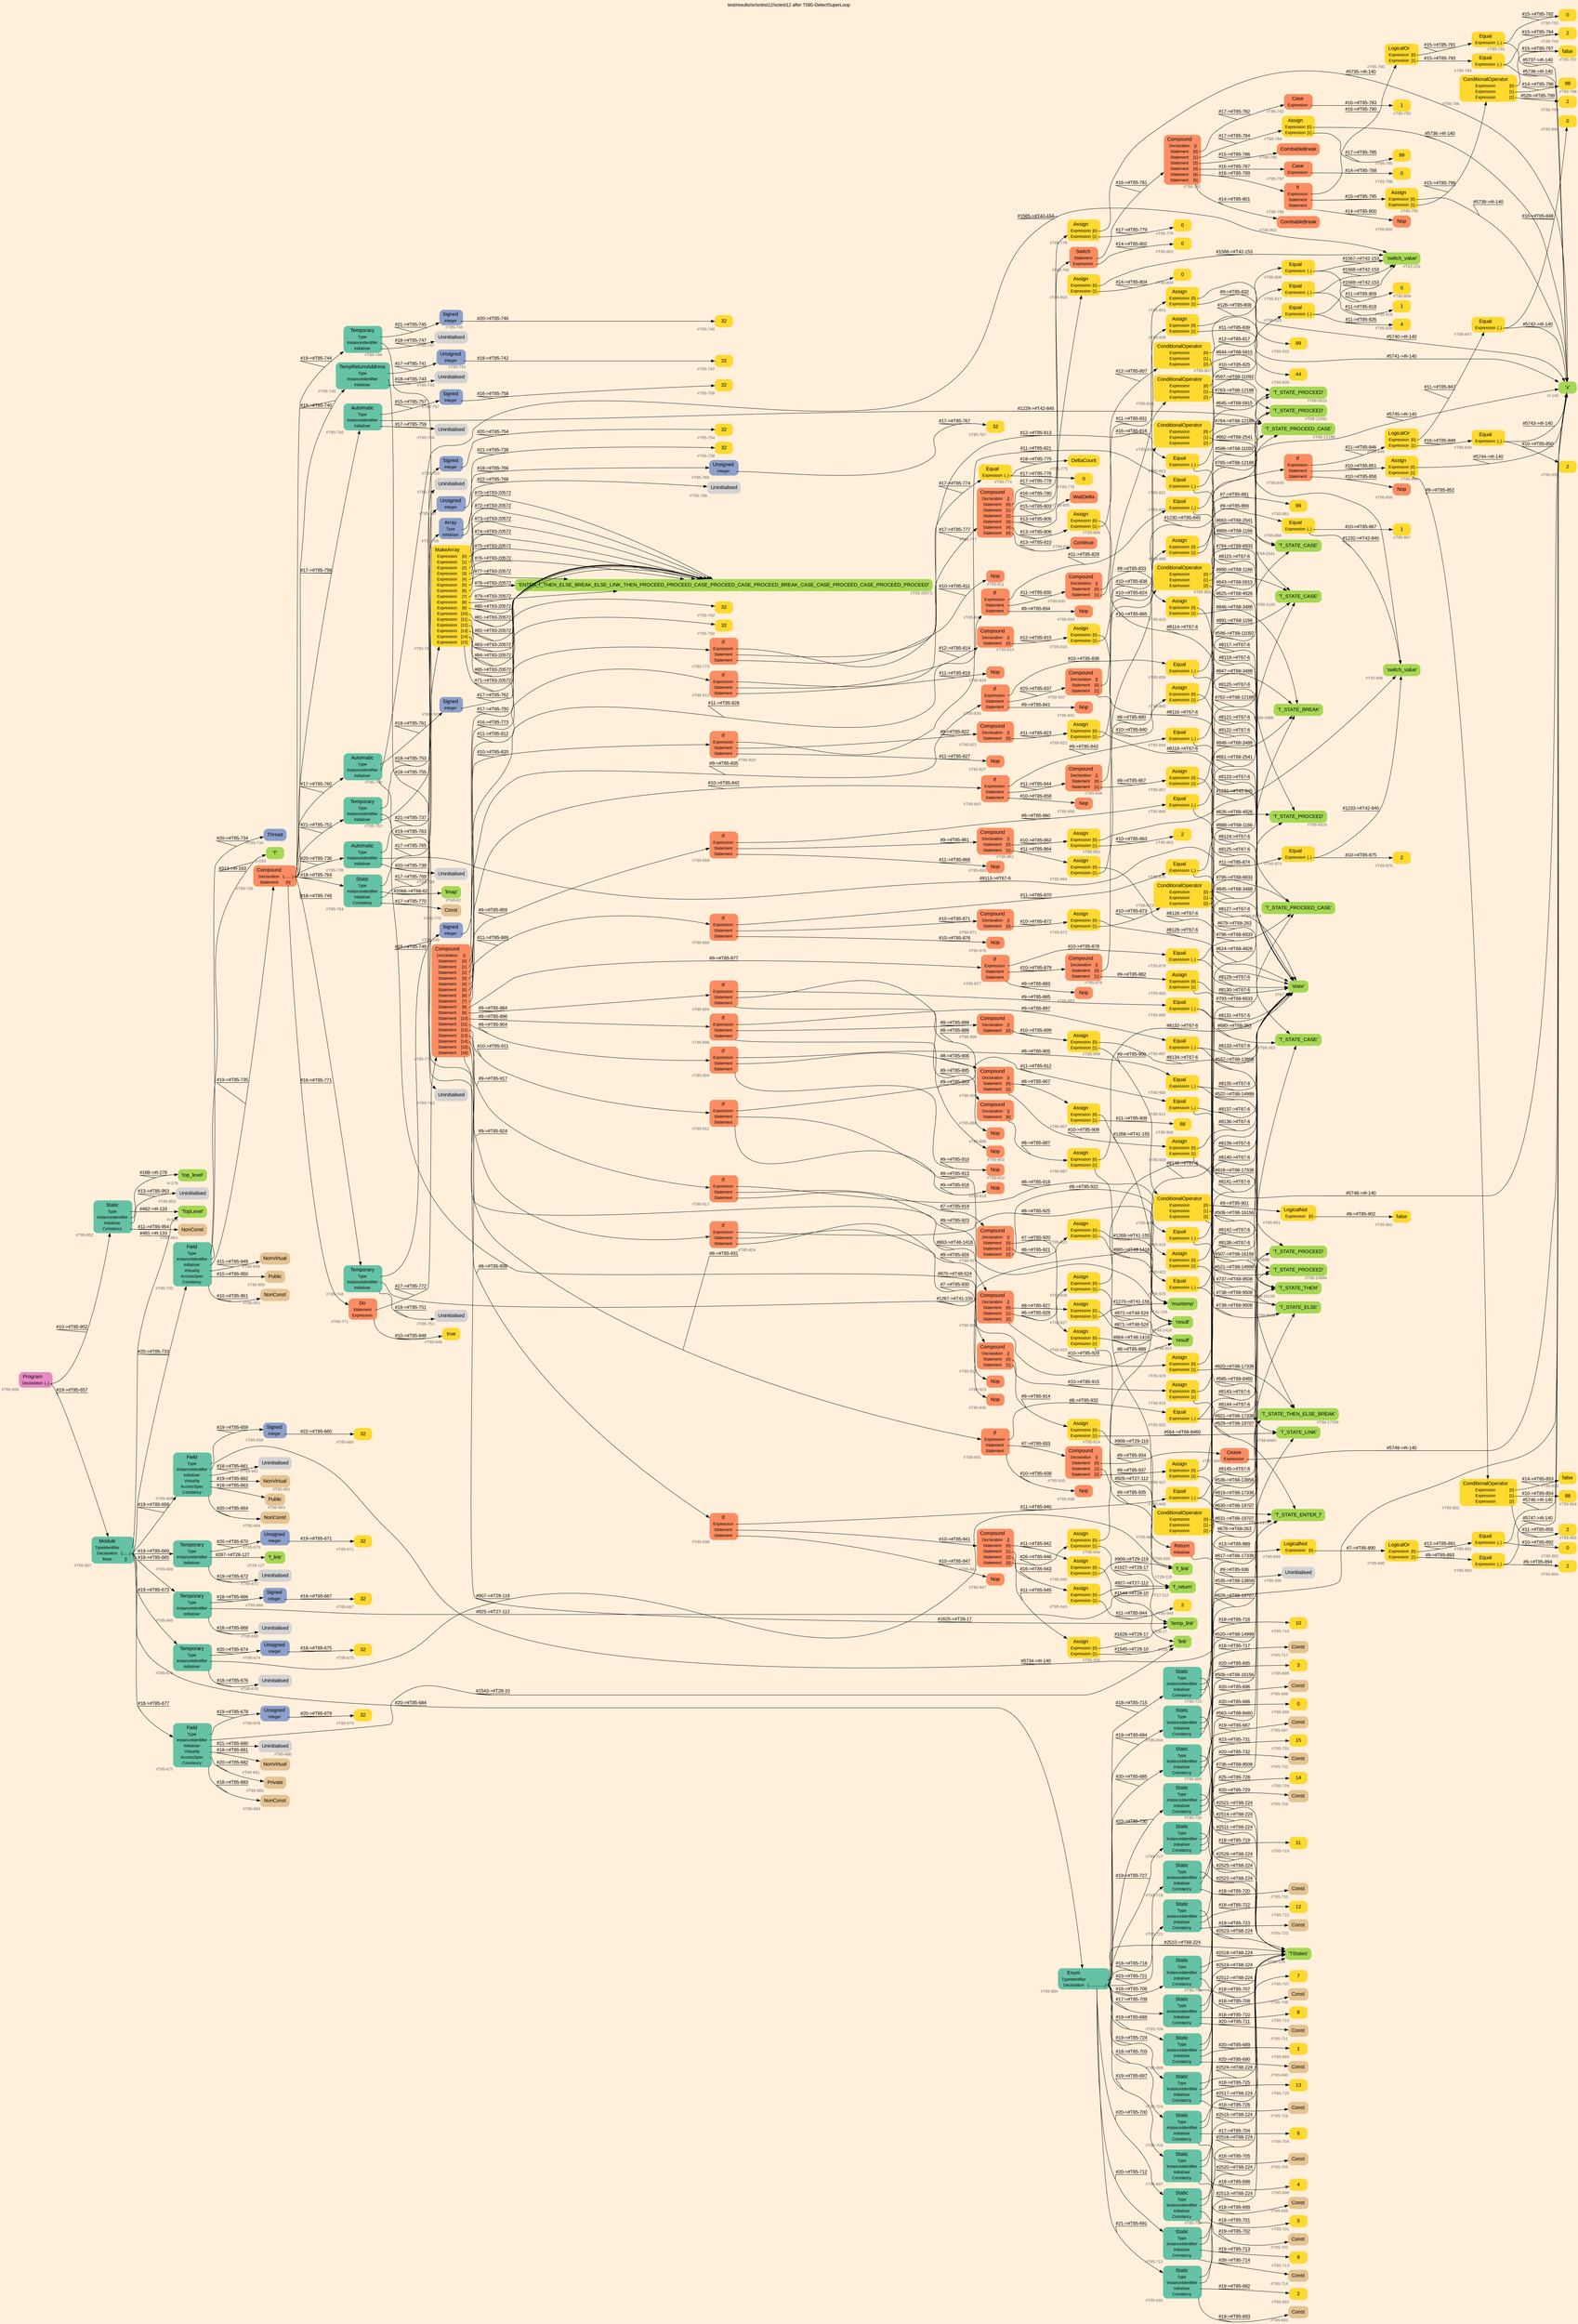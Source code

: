 digraph "test/results/sr/sctest12/sctest12 after T085-DetectSuperLoop" {
label = "test/results/sr/sctest12/sctest12 after T085-DetectSuperLoop"
labelloc = t
graph [
    rankdir = "LR"
    ranksep = 0.3
    bgcolor = antiquewhite1
    color = black
    fontcolor = black
    fontname = "Arial"
];
node [
    fontname = "Arial"
];
edge [
    fontname = "Arial"
];

// -------------------- node figure --------------------
// -------- block #T85-656 ----------
"#T85-656" [
    fillcolor = "/set28/4"
    xlabel = "#T85-656"
    fontsize = "12"
    fontcolor = grey40
    shape = "plaintext"
    label = <<TABLE BORDER="0" CELLBORDER="0" CELLSPACING="0">
     <TR><TD><FONT COLOR="black" POINT-SIZE="15">Program</FONT></TD></TR>
     <TR><TD><FONT COLOR="black" POINT-SIZE="12">Declaration</FONT></TD><TD PORT="port0"><FONT COLOR="black" POINT-SIZE="12">{..}</FONT></TD></TR>
    </TABLE>>
    style = "rounded,filled"
];

// -------- block #T85-657 ----------
"#T85-657" [
    fillcolor = "/set28/1"
    xlabel = "#T85-657"
    fontsize = "12"
    fontcolor = grey40
    shape = "plaintext"
    label = <<TABLE BORDER="0" CELLBORDER="0" CELLSPACING="0">
     <TR><TD><FONT COLOR="black" POINT-SIZE="15">Module</FONT></TD></TR>
     <TR><TD><FONT COLOR="black" POINT-SIZE="12">TypeIdentifier</FONT></TD><TD PORT="port0"></TD></TR>
     <TR><TD><FONT COLOR="black" POINT-SIZE="12">Declaration</FONT></TD><TD PORT="port1"><FONT COLOR="black" POINT-SIZE="12">{.......}</FONT></TD></TR>
     <TR><TD><FONT COLOR="black" POINT-SIZE="12">Base</FONT></TD><TD PORT="port2"><FONT COLOR="black" POINT-SIZE="12">{}</FONT></TD></TR>
    </TABLE>>
    style = "rounded,filled"
];

// -------- block #I-133 ----------
"#I-133" [
    fillcolor = "/set28/5"
    xlabel = "#I-133"
    fontsize = "12"
    fontcolor = grey40
    shape = "plaintext"
    label = <<TABLE BORDER="0" CELLBORDER="0" CELLSPACING="0">
     <TR><TD><FONT COLOR="black" POINT-SIZE="15">'TopLevel'</FONT></TD></TR>
    </TABLE>>
    style = "rounded,filled"
];

// -------- block #T85-658 ----------
"#T85-658" [
    fillcolor = "/set28/1"
    xlabel = "#T85-658"
    fontsize = "12"
    fontcolor = grey40
    shape = "plaintext"
    label = <<TABLE BORDER="0" CELLBORDER="0" CELLSPACING="0">
     <TR><TD><FONT COLOR="black" POINT-SIZE="15">Field</FONT></TD></TR>
     <TR><TD><FONT COLOR="black" POINT-SIZE="12">Type</FONT></TD><TD PORT="port0"></TD></TR>
     <TR><TD><FONT COLOR="black" POINT-SIZE="12">InstanceIdentifier</FONT></TD><TD PORT="port1"></TD></TR>
     <TR><TD><FONT COLOR="black" POINT-SIZE="12">Initialiser</FONT></TD><TD PORT="port2"></TD></TR>
     <TR><TD><FONT COLOR="black" POINT-SIZE="12">Virtuality</FONT></TD><TD PORT="port3"></TD></TR>
     <TR><TD><FONT COLOR="black" POINT-SIZE="12">AccessSpec</FONT></TD><TD PORT="port4"></TD></TR>
     <TR><TD><FONT COLOR="black" POINT-SIZE="12">Constancy</FONT></TD><TD PORT="port5"></TD></TR>
    </TABLE>>
    style = "rounded,filled"
];

// -------- block #T85-659 ----------
"#T85-659" [
    fillcolor = "/set28/3"
    xlabel = "#T85-659"
    fontsize = "12"
    fontcolor = grey40
    shape = "plaintext"
    label = <<TABLE BORDER="0" CELLBORDER="0" CELLSPACING="0">
     <TR><TD><FONT COLOR="black" POINT-SIZE="15">Signed</FONT></TD></TR>
     <TR><TD><FONT COLOR="black" POINT-SIZE="12">Integer</FONT></TD><TD PORT="port0"></TD></TR>
    </TABLE>>
    style = "rounded,filled"
];

// -------- block #T85-660 ----------
"#T85-660" [
    fillcolor = "/set28/6"
    xlabel = "#T85-660"
    fontsize = "12"
    fontcolor = grey40
    shape = "plaintext"
    label = <<TABLE BORDER="0" CELLBORDER="0" CELLSPACING="0">
     <TR><TD><FONT COLOR="black" POINT-SIZE="15">32</FONT></TD></TR>
    </TABLE>>
    style = "rounded,filled"
];

// -------- block #I-140 ----------
"#I-140" [
    fillcolor = "/set28/5"
    xlabel = "#I-140"
    fontsize = "12"
    fontcolor = grey40
    shape = "plaintext"
    label = <<TABLE BORDER="0" CELLBORDER="0" CELLSPACING="0">
     <TR><TD><FONT COLOR="black" POINT-SIZE="15">'x'</FONT></TD></TR>
    </TABLE>>
    style = "rounded,filled"
];

// -------- block #T85-661 ----------
"#T85-661" [
    xlabel = "#T85-661"
    fontsize = "12"
    fontcolor = grey40
    shape = "plaintext"
    label = <<TABLE BORDER="0" CELLBORDER="0" CELLSPACING="0">
     <TR><TD><FONT COLOR="black" POINT-SIZE="15">Uninitialised</FONT></TD></TR>
    </TABLE>>
    style = "rounded,filled"
];

// -------- block #T85-662 ----------
"#T85-662" [
    fillcolor = "/set28/7"
    xlabel = "#T85-662"
    fontsize = "12"
    fontcolor = grey40
    shape = "plaintext"
    label = <<TABLE BORDER="0" CELLBORDER="0" CELLSPACING="0">
     <TR><TD><FONT COLOR="black" POINT-SIZE="15">NonVirtual</FONT></TD></TR>
    </TABLE>>
    style = "rounded,filled"
];

// -------- block #T85-663 ----------
"#T85-663" [
    fillcolor = "/set28/7"
    xlabel = "#T85-663"
    fontsize = "12"
    fontcolor = grey40
    shape = "plaintext"
    label = <<TABLE BORDER="0" CELLBORDER="0" CELLSPACING="0">
     <TR><TD><FONT COLOR="black" POINT-SIZE="15">Public</FONT></TD></TR>
    </TABLE>>
    style = "rounded,filled"
];

// -------- block #T85-664 ----------
"#T85-664" [
    fillcolor = "/set28/7"
    xlabel = "#T85-664"
    fontsize = "12"
    fontcolor = grey40
    shape = "plaintext"
    label = <<TABLE BORDER="0" CELLBORDER="0" CELLSPACING="0">
     <TR><TD><FONT COLOR="black" POINT-SIZE="15">NonConst</FONT></TD></TR>
    </TABLE>>
    style = "rounded,filled"
];

// -------- block #T85-665 ----------
"#T85-665" [
    fillcolor = "/set28/1"
    xlabel = "#T85-665"
    fontsize = "12"
    fontcolor = grey40
    shape = "plaintext"
    label = <<TABLE BORDER="0" CELLBORDER="0" CELLSPACING="0">
     <TR><TD><FONT COLOR="black" POINT-SIZE="15">Temporary</FONT></TD></TR>
     <TR><TD><FONT COLOR="black" POINT-SIZE="12">Type</FONT></TD><TD PORT="port0"></TD></TR>
     <TR><TD><FONT COLOR="black" POINT-SIZE="12">InstanceIdentifier</FONT></TD><TD PORT="port1"></TD></TR>
     <TR><TD><FONT COLOR="black" POINT-SIZE="12">Initialiser</FONT></TD><TD PORT="port2"></TD></TR>
    </TABLE>>
    style = "rounded,filled"
];

// -------- block #T85-666 ----------
"#T85-666" [
    fillcolor = "/set28/3"
    xlabel = "#T85-666"
    fontsize = "12"
    fontcolor = grey40
    shape = "plaintext"
    label = <<TABLE BORDER="0" CELLBORDER="0" CELLSPACING="0">
     <TR><TD><FONT COLOR="black" POINT-SIZE="15">Signed</FONT></TD></TR>
     <TR><TD><FONT COLOR="black" POINT-SIZE="12">Integer</FONT></TD><TD PORT="port0"></TD></TR>
    </TABLE>>
    style = "rounded,filled"
];

// -------- block #T85-667 ----------
"#T85-667" [
    fillcolor = "/set28/6"
    xlabel = "#T85-667"
    fontsize = "12"
    fontcolor = grey40
    shape = "plaintext"
    label = <<TABLE BORDER="0" CELLBORDER="0" CELLSPACING="0">
     <TR><TD><FONT COLOR="black" POINT-SIZE="15">32</FONT></TD></TR>
    </TABLE>>
    style = "rounded,filled"
];

// -------- block #T27-112 ----------
"#T27-112" [
    fillcolor = "/set28/5"
    xlabel = "#T27-112"
    fontsize = "12"
    fontcolor = grey40
    shape = "plaintext"
    label = <<TABLE BORDER="0" CELLBORDER="0" CELLSPACING="0">
     <TR><TD><FONT COLOR="black" POINT-SIZE="15">'f_return'</FONT></TD></TR>
    </TABLE>>
    style = "rounded,filled"
];

// -------- block #T85-668 ----------
"#T85-668" [
    xlabel = "#T85-668"
    fontsize = "12"
    fontcolor = grey40
    shape = "plaintext"
    label = <<TABLE BORDER="0" CELLBORDER="0" CELLSPACING="0">
     <TR><TD><FONT COLOR="black" POINT-SIZE="15">Uninitialised</FONT></TD></TR>
    </TABLE>>
    style = "rounded,filled"
];

// -------- block #T85-669 ----------
"#T85-669" [
    fillcolor = "/set28/1"
    xlabel = "#T85-669"
    fontsize = "12"
    fontcolor = grey40
    shape = "plaintext"
    label = <<TABLE BORDER="0" CELLBORDER="0" CELLSPACING="0">
     <TR><TD><FONT COLOR="black" POINT-SIZE="15">Temporary</FONT></TD></TR>
     <TR><TD><FONT COLOR="black" POINT-SIZE="12">Type</FONT></TD><TD PORT="port0"></TD></TR>
     <TR><TD><FONT COLOR="black" POINT-SIZE="12">InstanceIdentifier</FONT></TD><TD PORT="port1"></TD></TR>
     <TR><TD><FONT COLOR="black" POINT-SIZE="12">Initialiser</FONT></TD><TD PORT="port2"></TD></TR>
    </TABLE>>
    style = "rounded,filled"
];

// -------- block #T85-670 ----------
"#T85-670" [
    fillcolor = "/set28/3"
    xlabel = "#T85-670"
    fontsize = "12"
    fontcolor = grey40
    shape = "plaintext"
    label = <<TABLE BORDER="0" CELLBORDER="0" CELLSPACING="0">
     <TR><TD><FONT COLOR="black" POINT-SIZE="15">Unsigned</FONT></TD></TR>
     <TR><TD><FONT COLOR="black" POINT-SIZE="12">Integer</FONT></TD><TD PORT="port0"></TD></TR>
    </TABLE>>
    style = "rounded,filled"
];

// -------- block #T85-671 ----------
"#T85-671" [
    fillcolor = "/set28/6"
    xlabel = "#T85-671"
    fontsize = "12"
    fontcolor = grey40
    shape = "plaintext"
    label = <<TABLE BORDER="0" CELLBORDER="0" CELLSPACING="0">
     <TR><TD><FONT COLOR="black" POINT-SIZE="15">32</FONT></TD></TR>
    </TABLE>>
    style = "rounded,filled"
];

// -------- block #T28-127 ----------
"#T28-127" [
    fillcolor = "/set28/5"
    xlabel = "#T28-127"
    fontsize = "12"
    fontcolor = grey40
    shape = "plaintext"
    label = <<TABLE BORDER="0" CELLBORDER="0" CELLSPACING="0">
     <TR><TD><FONT COLOR="black" POINT-SIZE="15">'f_link'</FONT></TD></TR>
    </TABLE>>
    style = "rounded,filled"
];

// -------- block #T85-672 ----------
"#T85-672" [
    xlabel = "#T85-672"
    fontsize = "12"
    fontcolor = grey40
    shape = "plaintext"
    label = <<TABLE BORDER="0" CELLBORDER="0" CELLSPACING="0">
     <TR><TD><FONT COLOR="black" POINT-SIZE="15">Uninitialised</FONT></TD></TR>
    </TABLE>>
    style = "rounded,filled"
];

// -------- block #T85-673 ----------
"#T85-673" [
    fillcolor = "/set28/1"
    xlabel = "#T85-673"
    fontsize = "12"
    fontcolor = grey40
    shape = "plaintext"
    label = <<TABLE BORDER="0" CELLBORDER="0" CELLSPACING="0">
     <TR><TD><FONT COLOR="black" POINT-SIZE="15">Temporary</FONT></TD></TR>
     <TR><TD><FONT COLOR="black" POINT-SIZE="12">Type</FONT></TD><TD PORT="port0"></TD></TR>
     <TR><TD><FONT COLOR="black" POINT-SIZE="12">InstanceIdentifier</FONT></TD><TD PORT="port1"></TD></TR>
     <TR><TD><FONT COLOR="black" POINT-SIZE="12">Initialiser</FONT></TD><TD PORT="port2"></TD></TR>
    </TABLE>>
    style = "rounded,filled"
];

// -------- block #T85-674 ----------
"#T85-674" [
    fillcolor = "/set28/3"
    xlabel = "#T85-674"
    fontsize = "12"
    fontcolor = grey40
    shape = "plaintext"
    label = <<TABLE BORDER="0" CELLBORDER="0" CELLSPACING="0">
     <TR><TD><FONT COLOR="black" POINT-SIZE="15">Unsigned</FONT></TD></TR>
     <TR><TD><FONT COLOR="black" POINT-SIZE="12">Integer</FONT></TD><TD PORT="port0"></TD></TR>
    </TABLE>>
    style = "rounded,filled"
];

// -------- block #T85-675 ----------
"#T85-675" [
    fillcolor = "/set28/6"
    xlabel = "#T85-675"
    fontsize = "12"
    fontcolor = grey40
    shape = "plaintext"
    label = <<TABLE BORDER="0" CELLBORDER="0" CELLSPACING="0">
     <TR><TD><FONT COLOR="black" POINT-SIZE="15">32</FONT></TD></TR>
    </TABLE>>
    style = "rounded,filled"
];

// -------- block #T29-119 ----------
"#T29-119" [
    fillcolor = "/set28/5"
    xlabel = "#T29-119"
    fontsize = "12"
    fontcolor = grey40
    shape = "plaintext"
    label = <<TABLE BORDER="0" CELLBORDER="0" CELLSPACING="0">
     <TR><TD><FONT COLOR="black" POINT-SIZE="15">'f_link'</FONT></TD></TR>
    </TABLE>>
    style = "rounded,filled"
];

// -------- block #T85-676 ----------
"#T85-676" [
    xlabel = "#T85-676"
    fontsize = "12"
    fontcolor = grey40
    shape = "plaintext"
    label = <<TABLE BORDER="0" CELLBORDER="0" CELLSPACING="0">
     <TR><TD><FONT COLOR="black" POINT-SIZE="15">Uninitialised</FONT></TD></TR>
    </TABLE>>
    style = "rounded,filled"
];

// -------- block #T85-677 ----------
"#T85-677" [
    fillcolor = "/set28/1"
    xlabel = "#T85-677"
    fontsize = "12"
    fontcolor = grey40
    shape = "plaintext"
    label = <<TABLE BORDER="0" CELLBORDER="0" CELLSPACING="0">
     <TR><TD><FONT COLOR="black" POINT-SIZE="15">Field</FONT></TD></TR>
     <TR><TD><FONT COLOR="black" POINT-SIZE="12">Type</FONT></TD><TD PORT="port0"></TD></TR>
     <TR><TD><FONT COLOR="black" POINT-SIZE="12">InstanceIdentifier</FONT></TD><TD PORT="port1"></TD></TR>
     <TR><TD><FONT COLOR="black" POINT-SIZE="12">Initialiser</FONT></TD><TD PORT="port2"></TD></TR>
     <TR><TD><FONT COLOR="black" POINT-SIZE="12">Virtuality</FONT></TD><TD PORT="port3"></TD></TR>
     <TR><TD><FONT COLOR="black" POINT-SIZE="12">AccessSpec</FONT></TD><TD PORT="port4"></TD></TR>
     <TR><TD><FONT COLOR="black" POINT-SIZE="12">Constancy</FONT></TD><TD PORT="port5"></TD></TR>
    </TABLE>>
    style = "rounded,filled"
];

// -------- block #T85-678 ----------
"#T85-678" [
    fillcolor = "/set28/3"
    xlabel = "#T85-678"
    fontsize = "12"
    fontcolor = grey40
    shape = "plaintext"
    label = <<TABLE BORDER="0" CELLBORDER="0" CELLSPACING="0">
     <TR><TD><FONT COLOR="black" POINT-SIZE="15">Unsigned</FONT></TD></TR>
     <TR><TD><FONT COLOR="black" POINT-SIZE="12">Integer</FONT></TD><TD PORT="port0"></TD></TR>
    </TABLE>>
    style = "rounded,filled"
];

// -------- block #T85-679 ----------
"#T85-679" [
    fillcolor = "/set28/6"
    xlabel = "#T85-679"
    fontsize = "12"
    fontcolor = grey40
    shape = "plaintext"
    label = <<TABLE BORDER="0" CELLBORDER="0" CELLSPACING="0">
     <TR><TD><FONT COLOR="black" POINT-SIZE="15">32</FONT></TD></TR>
    </TABLE>>
    style = "rounded,filled"
];

// -------- block #T28-10 ----------
"#T28-10" [
    fillcolor = "/set28/5"
    xlabel = "#T28-10"
    fontsize = "12"
    fontcolor = grey40
    shape = "plaintext"
    label = <<TABLE BORDER="0" CELLBORDER="0" CELLSPACING="0">
     <TR><TD><FONT COLOR="black" POINT-SIZE="15">'link'</FONT></TD></TR>
    </TABLE>>
    style = "rounded,filled"
];

// -------- block #T85-680 ----------
"#T85-680" [
    xlabel = "#T85-680"
    fontsize = "12"
    fontcolor = grey40
    shape = "plaintext"
    label = <<TABLE BORDER="0" CELLBORDER="0" CELLSPACING="0">
     <TR><TD><FONT COLOR="black" POINT-SIZE="15">Uninitialised</FONT></TD></TR>
    </TABLE>>
    style = "rounded,filled"
];

// -------- block #T85-681 ----------
"#T85-681" [
    fillcolor = "/set28/7"
    xlabel = "#T85-681"
    fontsize = "12"
    fontcolor = grey40
    shape = "plaintext"
    label = <<TABLE BORDER="0" CELLBORDER="0" CELLSPACING="0">
     <TR><TD><FONT COLOR="black" POINT-SIZE="15">NonVirtual</FONT></TD></TR>
    </TABLE>>
    style = "rounded,filled"
];

// -------- block #T85-682 ----------
"#T85-682" [
    fillcolor = "/set28/7"
    xlabel = "#T85-682"
    fontsize = "12"
    fontcolor = grey40
    shape = "plaintext"
    label = <<TABLE BORDER="0" CELLBORDER="0" CELLSPACING="0">
     <TR><TD><FONT COLOR="black" POINT-SIZE="15">Private</FONT></TD></TR>
    </TABLE>>
    style = "rounded,filled"
];

// -------- block #T85-683 ----------
"#T85-683" [
    fillcolor = "/set28/7"
    xlabel = "#T85-683"
    fontsize = "12"
    fontcolor = grey40
    shape = "plaintext"
    label = <<TABLE BORDER="0" CELLBORDER="0" CELLSPACING="0">
     <TR><TD><FONT COLOR="black" POINT-SIZE="15">NonConst</FONT></TD></TR>
    </TABLE>>
    style = "rounded,filled"
];

// -------- block #T85-684 ----------
"#T85-684" [
    fillcolor = "/set28/1"
    xlabel = "#T85-684"
    fontsize = "12"
    fontcolor = grey40
    shape = "plaintext"
    label = <<TABLE BORDER="0" CELLBORDER="0" CELLSPACING="0">
     <TR><TD><FONT COLOR="black" POINT-SIZE="15">Enum</FONT></TD></TR>
     <TR><TD><FONT COLOR="black" POINT-SIZE="12">TypeIdentifier</FONT></TD><TD PORT="port0"></TD></TR>
     <TR><TD><FONT COLOR="black" POINT-SIZE="12">Declaration</FONT></TD><TD PORT="port1"><FONT COLOR="black" POINT-SIZE="12">{................}</FONT></TD></TR>
    </TABLE>>
    style = "rounded,filled"
];

// -------- block #T68-224 ----------
"#T68-224" [
    fillcolor = "/set28/5"
    xlabel = "#T68-224"
    fontsize = "12"
    fontcolor = grey40
    shape = "plaintext"
    label = <<TABLE BORDER="0" CELLBORDER="0" CELLSPACING="0">
     <TR><TD><FONT COLOR="black" POINT-SIZE="15">'TStates'</FONT></TD></TR>
    </TABLE>>
    style = "rounded,filled"
];

// -------- block #T85-685 ----------
"#T85-685" [
    fillcolor = "/set28/1"
    xlabel = "#T85-685"
    fontsize = "12"
    fontcolor = grey40
    shape = "plaintext"
    label = <<TABLE BORDER="0" CELLBORDER="0" CELLSPACING="0">
     <TR><TD><FONT COLOR="black" POINT-SIZE="15">Static</FONT></TD></TR>
     <TR><TD><FONT COLOR="black" POINT-SIZE="12">Type</FONT></TD><TD PORT="port0"></TD></TR>
     <TR><TD><FONT COLOR="black" POINT-SIZE="12">InstanceIdentifier</FONT></TD><TD PORT="port1"></TD></TR>
     <TR><TD><FONT COLOR="black" POINT-SIZE="12">Initialiser</FONT></TD><TD PORT="port2"></TD></TR>
     <TR><TD><FONT COLOR="black" POINT-SIZE="12">Constancy</FONT></TD><TD PORT="port3"></TD></TR>
    </TABLE>>
    style = "rounded,filled"
];

// -------- block #T68-263 ----------
"#T68-263" [
    fillcolor = "/set28/5"
    xlabel = "#T68-263"
    fontsize = "12"
    fontcolor = grey40
    shape = "plaintext"
    label = <<TABLE BORDER="0" CELLBORDER="0" CELLSPACING="0">
     <TR><TD><FONT COLOR="black" POINT-SIZE="15">'T_STATE_CASE'</FONT></TD></TR>
    </TABLE>>
    style = "rounded,filled"
];

// -------- block #T85-686 ----------
"#T85-686" [
    fillcolor = "/set28/6"
    xlabel = "#T85-686"
    fontsize = "12"
    fontcolor = grey40
    shape = "plaintext"
    label = <<TABLE BORDER="0" CELLBORDER="0" CELLSPACING="0">
     <TR><TD><FONT COLOR="black" POINT-SIZE="15">0</FONT></TD></TR>
    </TABLE>>
    style = "rounded,filled"
];

// -------- block #T85-687 ----------
"#T85-687" [
    fillcolor = "/set28/7"
    xlabel = "#T85-687"
    fontsize = "12"
    fontcolor = grey40
    shape = "plaintext"
    label = <<TABLE BORDER="0" CELLBORDER="0" CELLSPACING="0">
     <TR><TD><FONT COLOR="black" POINT-SIZE="15">Const</FONT></TD></TR>
    </TABLE>>
    style = "rounded,filled"
];

// -------- block #T85-688 ----------
"#T85-688" [
    fillcolor = "/set28/1"
    xlabel = "#T85-688"
    fontsize = "12"
    fontcolor = grey40
    shape = "plaintext"
    label = <<TABLE BORDER="0" CELLBORDER="0" CELLSPACING="0">
     <TR><TD><FONT COLOR="black" POINT-SIZE="15">Static</FONT></TD></TR>
     <TR><TD><FONT COLOR="black" POINT-SIZE="12">Type</FONT></TD><TD PORT="port0"></TD></TR>
     <TR><TD><FONT COLOR="black" POINT-SIZE="12">InstanceIdentifier</FONT></TD><TD PORT="port1"></TD></TR>
     <TR><TD><FONT COLOR="black" POINT-SIZE="12">Initialiser</FONT></TD><TD PORT="port2"></TD></TR>
     <TR><TD><FONT COLOR="black" POINT-SIZE="12">Constancy</FONT></TD><TD PORT="port3"></TD></TR>
    </TABLE>>
    style = "rounded,filled"
];

// -------- block #T68-1166 ----------
"#T68-1166" [
    fillcolor = "/set28/5"
    xlabel = "#T68-1166"
    fontsize = "12"
    fontcolor = grey40
    shape = "plaintext"
    label = <<TABLE BORDER="0" CELLBORDER="0" CELLSPACING="0">
     <TR><TD><FONT COLOR="black" POINT-SIZE="15">'T_STATE_CASE'</FONT></TD></TR>
    </TABLE>>
    style = "rounded,filled"
];

// -------- block #T85-689 ----------
"#T85-689" [
    fillcolor = "/set28/6"
    xlabel = "#T85-689"
    fontsize = "12"
    fontcolor = grey40
    shape = "plaintext"
    label = <<TABLE BORDER="0" CELLBORDER="0" CELLSPACING="0">
     <TR><TD><FONT COLOR="black" POINT-SIZE="15">1</FONT></TD></TR>
    </TABLE>>
    style = "rounded,filled"
];

// -------- block #T85-690 ----------
"#T85-690" [
    fillcolor = "/set28/7"
    xlabel = "#T85-690"
    fontsize = "12"
    fontcolor = grey40
    shape = "plaintext"
    label = <<TABLE BORDER="0" CELLBORDER="0" CELLSPACING="0">
     <TR><TD><FONT COLOR="black" POINT-SIZE="15">Const</FONT></TD></TR>
    </TABLE>>
    style = "rounded,filled"
];

// -------- block #T85-691 ----------
"#T85-691" [
    fillcolor = "/set28/1"
    xlabel = "#T85-691"
    fontsize = "12"
    fontcolor = grey40
    shape = "plaintext"
    label = <<TABLE BORDER="0" CELLBORDER="0" CELLSPACING="0">
     <TR><TD><FONT COLOR="black" POINT-SIZE="15">Static</FONT></TD></TR>
     <TR><TD><FONT COLOR="black" POINT-SIZE="12">Type</FONT></TD><TD PORT="port0"></TD></TR>
     <TR><TD><FONT COLOR="black" POINT-SIZE="12">InstanceIdentifier</FONT></TD><TD PORT="port1"></TD></TR>
     <TR><TD><FONT COLOR="black" POINT-SIZE="12">Initialiser</FONT></TD><TD PORT="port2"></TD></TR>
     <TR><TD><FONT COLOR="black" POINT-SIZE="12">Constancy</FONT></TD><TD PORT="port3"></TD></TR>
    </TABLE>>
    style = "rounded,filled"
];

// -------- block #T68-2541 ----------
"#T68-2541" [
    fillcolor = "/set28/5"
    xlabel = "#T68-2541"
    fontsize = "12"
    fontcolor = grey40
    shape = "plaintext"
    label = <<TABLE BORDER="0" CELLBORDER="0" CELLSPACING="0">
     <TR><TD><FONT COLOR="black" POINT-SIZE="15">'T_STATE_CASE'</FONT></TD></TR>
    </TABLE>>
    style = "rounded,filled"
];

// -------- block #T85-692 ----------
"#T85-692" [
    fillcolor = "/set28/6"
    xlabel = "#T85-692"
    fontsize = "12"
    fontcolor = grey40
    shape = "plaintext"
    label = <<TABLE BORDER="0" CELLBORDER="0" CELLSPACING="0">
     <TR><TD><FONT COLOR="black" POINT-SIZE="15">2</FONT></TD></TR>
    </TABLE>>
    style = "rounded,filled"
];

// -------- block #T85-693 ----------
"#T85-693" [
    fillcolor = "/set28/7"
    xlabel = "#T85-693"
    fontsize = "12"
    fontcolor = grey40
    shape = "plaintext"
    label = <<TABLE BORDER="0" CELLBORDER="0" CELLSPACING="0">
     <TR><TD><FONT COLOR="black" POINT-SIZE="15">Const</FONT></TD></TR>
    </TABLE>>
    style = "rounded,filled"
];

// -------- block #T85-694 ----------
"#T85-694" [
    fillcolor = "/set28/1"
    xlabel = "#T85-694"
    fontsize = "12"
    fontcolor = grey40
    shape = "plaintext"
    label = <<TABLE BORDER="0" CELLBORDER="0" CELLSPACING="0">
     <TR><TD><FONT COLOR="black" POINT-SIZE="15">Static</FONT></TD></TR>
     <TR><TD><FONT COLOR="black" POINT-SIZE="12">Type</FONT></TD><TD PORT="port0"></TD></TR>
     <TR><TD><FONT COLOR="black" POINT-SIZE="12">InstanceIdentifier</FONT></TD><TD PORT="port1"></TD></TR>
     <TR><TD><FONT COLOR="black" POINT-SIZE="12">Initialiser</FONT></TD><TD PORT="port2"></TD></TR>
     <TR><TD><FONT COLOR="black" POINT-SIZE="12">Constancy</FONT></TD><TD PORT="port3"></TD></TR>
    </TABLE>>
    style = "rounded,filled"
];

// -------- block #T68-3488 ----------
"#T68-3488" [
    fillcolor = "/set28/5"
    xlabel = "#T68-3488"
    fontsize = "12"
    fontcolor = grey40
    shape = "plaintext"
    label = <<TABLE BORDER="0" CELLBORDER="0" CELLSPACING="0">
     <TR><TD><FONT COLOR="black" POINT-SIZE="15">'T_STATE_BREAK'</FONT></TD></TR>
    </TABLE>>
    style = "rounded,filled"
];

// -------- block #T85-695 ----------
"#T85-695" [
    fillcolor = "/set28/6"
    xlabel = "#T85-695"
    fontsize = "12"
    fontcolor = grey40
    shape = "plaintext"
    label = <<TABLE BORDER="0" CELLBORDER="0" CELLSPACING="0">
     <TR><TD><FONT COLOR="black" POINT-SIZE="15">3</FONT></TD></TR>
    </TABLE>>
    style = "rounded,filled"
];

// -------- block #T85-696 ----------
"#T85-696" [
    fillcolor = "/set28/7"
    xlabel = "#T85-696"
    fontsize = "12"
    fontcolor = grey40
    shape = "plaintext"
    label = <<TABLE BORDER="0" CELLBORDER="0" CELLSPACING="0">
     <TR><TD><FONT COLOR="black" POINT-SIZE="15">Const</FONT></TD></TR>
    </TABLE>>
    style = "rounded,filled"
];

// -------- block #T85-697 ----------
"#T85-697" [
    fillcolor = "/set28/1"
    xlabel = "#T85-697"
    fontsize = "12"
    fontcolor = grey40
    shape = "plaintext"
    label = <<TABLE BORDER="0" CELLBORDER="0" CELLSPACING="0">
     <TR><TD><FONT COLOR="black" POINT-SIZE="15">Static</FONT></TD></TR>
     <TR><TD><FONT COLOR="black" POINT-SIZE="12">Type</FONT></TD><TD PORT="port0"></TD></TR>
     <TR><TD><FONT COLOR="black" POINT-SIZE="12">InstanceIdentifier</FONT></TD><TD PORT="port1"></TD></TR>
     <TR><TD><FONT COLOR="black" POINT-SIZE="12">Initialiser</FONT></TD><TD PORT="port2"></TD></TR>
     <TR><TD><FONT COLOR="black" POINT-SIZE="12">Constancy</FONT></TD><TD PORT="port3"></TD></TR>
    </TABLE>>
    style = "rounded,filled"
];

// -------- block #T68-4926 ----------
"#T68-4926" [
    fillcolor = "/set28/5"
    xlabel = "#T68-4926"
    fontsize = "12"
    fontcolor = grey40
    shape = "plaintext"
    label = <<TABLE BORDER="0" CELLBORDER="0" CELLSPACING="0">
     <TR><TD><FONT COLOR="black" POINT-SIZE="15">'T_STATE_PROCEED'</FONT></TD></TR>
    </TABLE>>
    style = "rounded,filled"
];

// -------- block #T85-698 ----------
"#T85-698" [
    fillcolor = "/set28/6"
    xlabel = "#T85-698"
    fontsize = "12"
    fontcolor = grey40
    shape = "plaintext"
    label = <<TABLE BORDER="0" CELLBORDER="0" CELLSPACING="0">
     <TR><TD><FONT COLOR="black" POINT-SIZE="15">4</FONT></TD></TR>
    </TABLE>>
    style = "rounded,filled"
];

// -------- block #T85-699 ----------
"#T85-699" [
    fillcolor = "/set28/7"
    xlabel = "#T85-699"
    fontsize = "12"
    fontcolor = grey40
    shape = "plaintext"
    label = <<TABLE BORDER="0" CELLBORDER="0" CELLSPACING="0">
     <TR><TD><FONT COLOR="black" POINT-SIZE="15">Const</FONT></TD></TR>
    </TABLE>>
    style = "rounded,filled"
];

// -------- block #T85-700 ----------
"#T85-700" [
    fillcolor = "/set28/1"
    xlabel = "#T85-700"
    fontsize = "12"
    fontcolor = grey40
    shape = "plaintext"
    label = <<TABLE BORDER="0" CELLBORDER="0" CELLSPACING="0">
     <TR><TD><FONT COLOR="black" POINT-SIZE="15">Static</FONT></TD></TR>
     <TR><TD><FONT COLOR="black" POINT-SIZE="12">Type</FONT></TD><TD PORT="port0"></TD></TR>
     <TR><TD><FONT COLOR="black" POINT-SIZE="12">InstanceIdentifier</FONT></TD><TD PORT="port1"></TD></TR>
     <TR><TD><FONT COLOR="black" POINT-SIZE="12">Initialiser</FONT></TD><TD PORT="port2"></TD></TR>
     <TR><TD><FONT COLOR="black" POINT-SIZE="12">Constancy</FONT></TD><TD PORT="port3"></TD></TR>
    </TABLE>>
    style = "rounded,filled"
];

// -------- block #T68-5915 ----------
"#T68-5915" [
    fillcolor = "/set28/5"
    xlabel = "#T68-5915"
    fontsize = "12"
    fontcolor = grey40
    shape = "plaintext"
    label = <<TABLE BORDER="0" CELLBORDER="0" CELLSPACING="0">
     <TR><TD><FONT COLOR="black" POINT-SIZE="15">'T_STATE_PROCEED'</FONT></TD></TR>
    </TABLE>>
    style = "rounded,filled"
];

// -------- block #T85-701 ----------
"#T85-701" [
    fillcolor = "/set28/6"
    xlabel = "#T85-701"
    fontsize = "12"
    fontcolor = grey40
    shape = "plaintext"
    label = <<TABLE BORDER="0" CELLBORDER="0" CELLSPACING="0">
     <TR><TD><FONT COLOR="black" POINT-SIZE="15">5</FONT></TD></TR>
    </TABLE>>
    style = "rounded,filled"
];

// -------- block #T85-702 ----------
"#T85-702" [
    fillcolor = "/set28/7"
    xlabel = "#T85-702"
    fontsize = "12"
    fontcolor = grey40
    shape = "plaintext"
    label = <<TABLE BORDER="0" CELLBORDER="0" CELLSPACING="0">
     <TR><TD><FONT COLOR="black" POINT-SIZE="15">Const</FONT></TD></TR>
    </TABLE>>
    style = "rounded,filled"
];

// -------- block #T85-703 ----------
"#T85-703" [
    fillcolor = "/set28/1"
    xlabel = "#T85-703"
    fontsize = "12"
    fontcolor = grey40
    shape = "plaintext"
    label = <<TABLE BORDER="0" CELLBORDER="0" CELLSPACING="0">
     <TR><TD><FONT COLOR="black" POINT-SIZE="15">Static</FONT></TD></TR>
     <TR><TD><FONT COLOR="black" POINT-SIZE="12">Type</FONT></TD><TD PORT="port0"></TD></TR>
     <TR><TD><FONT COLOR="black" POINT-SIZE="12">InstanceIdentifier</FONT></TD><TD PORT="port1"></TD></TR>
     <TR><TD><FONT COLOR="black" POINT-SIZE="12">Initialiser</FONT></TD><TD PORT="port2"></TD></TR>
     <TR><TD><FONT COLOR="black" POINT-SIZE="12">Constancy</FONT></TD><TD PORT="port3"></TD></TR>
    </TABLE>>
    style = "rounded,filled"
];

// -------- block #T68-6933 ----------
"#T68-6933" [
    fillcolor = "/set28/5"
    xlabel = "#T68-6933"
    fontsize = "12"
    fontcolor = grey40
    shape = "plaintext"
    label = <<TABLE BORDER="0" CELLBORDER="0" CELLSPACING="0">
     <TR><TD><FONT COLOR="black" POINT-SIZE="15">'T_STATE_PROCEED_CASE'</FONT></TD></TR>
    </TABLE>>
    style = "rounded,filled"
];

// -------- block #T85-704 ----------
"#T85-704" [
    fillcolor = "/set28/6"
    xlabel = "#T85-704"
    fontsize = "12"
    fontcolor = grey40
    shape = "plaintext"
    label = <<TABLE BORDER="0" CELLBORDER="0" CELLSPACING="0">
     <TR><TD><FONT COLOR="black" POINT-SIZE="15">6</FONT></TD></TR>
    </TABLE>>
    style = "rounded,filled"
];

// -------- block #T85-705 ----------
"#T85-705" [
    fillcolor = "/set28/7"
    xlabel = "#T85-705"
    fontsize = "12"
    fontcolor = grey40
    shape = "plaintext"
    label = <<TABLE BORDER="0" CELLBORDER="0" CELLSPACING="0">
     <TR><TD><FONT COLOR="black" POINT-SIZE="15">Const</FONT></TD></TR>
    </TABLE>>
    style = "rounded,filled"
];

// -------- block #T85-706 ----------
"#T85-706" [
    fillcolor = "/set28/1"
    xlabel = "#T85-706"
    fontsize = "12"
    fontcolor = grey40
    shape = "plaintext"
    label = <<TABLE BORDER="0" CELLBORDER="0" CELLSPACING="0">
     <TR><TD><FONT COLOR="black" POINT-SIZE="15">Static</FONT></TD></TR>
     <TR><TD><FONT COLOR="black" POINT-SIZE="12">Type</FONT></TD><TD PORT="port0"></TD></TR>
     <TR><TD><FONT COLOR="black" POINT-SIZE="12">InstanceIdentifier</FONT></TD><TD PORT="port1"></TD></TR>
     <TR><TD><FONT COLOR="black" POINT-SIZE="12">Initialiser</FONT></TD><TD PORT="port2"></TD></TR>
     <TR><TD><FONT COLOR="black" POINT-SIZE="12">Constancy</FONT></TD><TD PORT="port3"></TD></TR>
    </TABLE>>
    style = "rounded,filled"
];

// -------- block #T68-8460 ----------
"#T68-8460" [
    fillcolor = "/set28/5"
    xlabel = "#T68-8460"
    fontsize = "12"
    fontcolor = grey40
    shape = "plaintext"
    label = <<TABLE BORDER="0" CELLBORDER="0" CELLSPACING="0">
     <TR><TD><FONT COLOR="black" POINT-SIZE="15">'T_STATE_LINK'</FONT></TD></TR>
    </TABLE>>
    style = "rounded,filled"
];

// -------- block #T85-707 ----------
"#T85-707" [
    fillcolor = "/set28/6"
    xlabel = "#T85-707"
    fontsize = "12"
    fontcolor = grey40
    shape = "plaintext"
    label = <<TABLE BORDER="0" CELLBORDER="0" CELLSPACING="0">
     <TR><TD><FONT COLOR="black" POINT-SIZE="15">7</FONT></TD></TR>
    </TABLE>>
    style = "rounded,filled"
];

// -------- block #T85-708 ----------
"#T85-708" [
    fillcolor = "/set28/7"
    xlabel = "#T85-708"
    fontsize = "12"
    fontcolor = grey40
    shape = "plaintext"
    label = <<TABLE BORDER="0" CELLBORDER="0" CELLSPACING="0">
     <TR><TD><FONT COLOR="black" POINT-SIZE="15">Const</FONT></TD></TR>
    </TABLE>>
    style = "rounded,filled"
];

// -------- block #T85-709 ----------
"#T85-709" [
    fillcolor = "/set28/1"
    xlabel = "#T85-709"
    fontsize = "12"
    fontcolor = grey40
    shape = "plaintext"
    label = <<TABLE BORDER="0" CELLBORDER="0" CELLSPACING="0">
     <TR><TD><FONT COLOR="black" POINT-SIZE="15">Static</FONT></TD></TR>
     <TR><TD><FONT COLOR="black" POINT-SIZE="12">Type</FONT></TD><TD PORT="port0"></TD></TR>
     <TR><TD><FONT COLOR="black" POINT-SIZE="12">InstanceIdentifier</FONT></TD><TD PORT="port1"></TD></TR>
     <TR><TD><FONT COLOR="black" POINT-SIZE="12">Initialiser</FONT></TD><TD PORT="port2"></TD></TR>
     <TR><TD><FONT COLOR="black" POINT-SIZE="12">Constancy</FONT></TD><TD PORT="port3"></TD></TR>
    </TABLE>>
    style = "rounded,filled"
];

// -------- block #T68-9508 ----------
"#T68-9508" [
    fillcolor = "/set28/5"
    xlabel = "#T68-9508"
    fontsize = "12"
    fontcolor = grey40
    shape = "plaintext"
    label = <<TABLE BORDER="0" CELLBORDER="0" CELLSPACING="0">
     <TR><TD><FONT COLOR="black" POINT-SIZE="15">'T_STATE_ELSE'</FONT></TD></TR>
    </TABLE>>
    style = "rounded,filled"
];

// -------- block #T85-710 ----------
"#T85-710" [
    fillcolor = "/set28/6"
    xlabel = "#T85-710"
    fontsize = "12"
    fontcolor = grey40
    shape = "plaintext"
    label = <<TABLE BORDER="0" CELLBORDER="0" CELLSPACING="0">
     <TR><TD><FONT COLOR="black" POINT-SIZE="15">8</FONT></TD></TR>
    </TABLE>>
    style = "rounded,filled"
];

// -------- block #T85-711 ----------
"#T85-711" [
    fillcolor = "/set28/7"
    xlabel = "#T85-711"
    fontsize = "12"
    fontcolor = grey40
    shape = "plaintext"
    label = <<TABLE BORDER="0" CELLBORDER="0" CELLSPACING="0">
     <TR><TD><FONT COLOR="black" POINT-SIZE="15">Const</FONT></TD></TR>
    </TABLE>>
    style = "rounded,filled"
];

// -------- block #T85-712 ----------
"#T85-712" [
    fillcolor = "/set28/1"
    xlabel = "#T85-712"
    fontsize = "12"
    fontcolor = grey40
    shape = "plaintext"
    label = <<TABLE BORDER="0" CELLBORDER="0" CELLSPACING="0">
     <TR><TD><FONT COLOR="black" POINT-SIZE="15">Static</FONT></TD></TR>
     <TR><TD><FONT COLOR="black" POINT-SIZE="12">Type</FONT></TD><TD PORT="port0"></TD></TR>
     <TR><TD><FONT COLOR="black" POINT-SIZE="12">InstanceIdentifier</FONT></TD><TD PORT="port1"></TD></TR>
     <TR><TD><FONT COLOR="black" POINT-SIZE="12">Initialiser</FONT></TD><TD PORT="port2"></TD></TR>
     <TR><TD><FONT COLOR="black" POINT-SIZE="12">Constancy</FONT></TD><TD PORT="port3"></TD></TR>
    </TABLE>>
    style = "rounded,filled"
];

// -------- block #T68-11092 ----------
"#T68-11092" [
    fillcolor = "/set28/5"
    xlabel = "#T68-11092"
    fontsize = "12"
    fontcolor = grey40
    shape = "plaintext"
    label = <<TABLE BORDER="0" CELLBORDER="0" CELLSPACING="0">
     <TR><TD><FONT COLOR="black" POINT-SIZE="15">'T_STATE_PROCEED'</FONT></TD></TR>
    </TABLE>>
    style = "rounded,filled"
];

// -------- block #T85-713 ----------
"#T85-713" [
    fillcolor = "/set28/6"
    xlabel = "#T85-713"
    fontsize = "12"
    fontcolor = grey40
    shape = "plaintext"
    label = <<TABLE BORDER="0" CELLBORDER="0" CELLSPACING="0">
     <TR><TD><FONT COLOR="black" POINT-SIZE="15">9</FONT></TD></TR>
    </TABLE>>
    style = "rounded,filled"
];

// -------- block #T85-714 ----------
"#T85-714" [
    fillcolor = "/set28/7"
    xlabel = "#T85-714"
    fontsize = "12"
    fontcolor = grey40
    shape = "plaintext"
    label = <<TABLE BORDER="0" CELLBORDER="0" CELLSPACING="0">
     <TR><TD><FONT COLOR="black" POINT-SIZE="15">Const</FONT></TD></TR>
    </TABLE>>
    style = "rounded,filled"
];

// -------- block #T85-715 ----------
"#T85-715" [
    fillcolor = "/set28/1"
    xlabel = "#T85-715"
    fontsize = "12"
    fontcolor = grey40
    shape = "plaintext"
    label = <<TABLE BORDER="0" CELLBORDER="0" CELLSPACING="0">
     <TR><TD><FONT COLOR="black" POINT-SIZE="15">Static</FONT></TD></TR>
     <TR><TD><FONT COLOR="black" POINT-SIZE="12">Type</FONT></TD><TD PORT="port0"></TD></TR>
     <TR><TD><FONT COLOR="black" POINT-SIZE="12">InstanceIdentifier</FONT></TD><TD PORT="port1"></TD></TR>
     <TR><TD><FONT COLOR="black" POINT-SIZE="12">Initialiser</FONT></TD><TD PORT="port2"></TD></TR>
     <TR><TD><FONT COLOR="black" POINT-SIZE="12">Constancy</FONT></TD><TD PORT="port3"></TD></TR>
    </TABLE>>
    style = "rounded,filled"
];

// -------- block #T68-12188 ----------
"#T68-12188" [
    fillcolor = "/set28/5"
    xlabel = "#T68-12188"
    fontsize = "12"
    fontcolor = grey40
    shape = "plaintext"
    label = <<TABLE BORDER="0" CELLBORDER="0" CELLSPACING="0">
     <TR><TD><FONT COLOR="black" POINT-SIZE="15">'T_STATE_PROCEED_CASE'</FONT></TD></TR>
    </TABLE>>
    style = "rounded,filled"
];

// -------- block #T85-716 ----------
"#T85-716" [
    fillcolor = "/set28/6"
    xlabel = "#T85-716"
    fontsize = "12"
    fontcolor = grey40
    shape = "plaintext"
    label = <<TABLE BORDER="0" CELLBORDER="0" CELLSPACING="0">
     <TR><TD><FONT COLOR="black" POINT-SIZE="15">10</FONT></TD></TR>
    </TABLE>>
    style = "rounded,filled"
];

// -------- block #T85-717 ----------
"#T85-717" [
    fillcolor = "/set28/7"
    xlabel = "#T85-717"
    fontsize = "12"
    fontcolor = grey40
    shape = "plaintext"
    label = <<TABLE BORDER="0" CELLBORDER="0" CELLSPACING="0">
     <TR><TD><FONT COLOR="black" POINT-SIZE="15">Const</FONT></TD></TR>
    </TABLE>>
    style = "rounded,filled"
];

// -------- block #T85-718 ----------
"#T85-718" [
    fillcolor = "/set28/1"
    xlabel = "#T85-718"
    fontsize = "12"
    fontcolor = grey40
    shape = "plaintext"
    label = <<TABLE BORDER="0" CELLBORDER="0" CELLSPACING="0">
     <TR><TD><FONT COLOR="black" POINT-SIZE="15">Static</FONT></TD></TR>
     <TR><TD><FONT COLOR="black" POINT-SIZE="12">Type</FONT></TD><TD PORT="port0"></TD></TR>
     <TR><TD><FONT COLOR="black" POINT-SIZE="12">InstanceIdentifier</FONT></TD><TD PORT="port1"></TD></TR>
     <TR><TD><FONT COLOR="black" POINT-SIZE="12">Initialiser</FONT></TD><TD PORT="port2"></TD></TR>
     <TR><TD><FONT COLOR="black" POINT-SIZE="12">Constancy</FONT></TD><TD PORT="port3"></TD></TR>
    </TABLE>>
    style = "rounded,filled"
];

// -------- block #T68-13858 ----------
"#T68-13858" [
    fillcolor = "/set28/5"
    xlabel = "#T68-13858"
    fontsize = "12"
    fontcolor = grey40
    shape = "plaintext"
    label = <<TABLE BORDER="0" CELLBORDER="0" CELLSPACING="0">
     <TR><TD><FONT COLOR="black" POINT-SIZE="15">'T_STATE_PROCEED'</FONT></TD></TR>
    </TABLE>>
    style = "rounded,filled"
];

// -------- block #T85-719 ----------
"#T85-719" [
    fillcolor = "/set28/6"
    xlabel = "#T85-719"
    fontsize = "12"
    fontcolor = grey40
    shape = "plaintext"
    label = <<TABLE BORDER="0" CELLBORDER="0" CELLSPACING="0">
     <TR><TD><FONT COLOR="black" POINT-SIZE="15">11</FONT></TD></TR>
    </TABLE>>
    style = "rounded,filled"
];

// -------- block #T85-720 ----------
"#T85-720" [
    fillcolor = "/set28/7"
    xlabel = "#T85-720"
    fontsize = "12"
    fontcolor = grey40
    shape = "plaintext"
    label = <<TABLE BORDER="0" CELLBORDER="0" CELLSPACING="0">
     <TR><TD><FONT COLOR="black" POINT-SIZE="15">Const</FONT></TD></TR>
    </TABLE>>
    style = "rounded,filled"
];

// -------- block #T85-721 ----------
"#T85-721" [
    fillcolor = "/set28/1"
    xlabel = "#T85-721"
    fontsize = "12"
    fontcolor = grey40
    shape = "plaintext"
    label = <<TABLE BORDER="0" CELLBORDER="0" CELLSPACING="0">
     <TR><TD><FONT COLOR="black" POINT-SIZE="15">Static</FONT></TD></TR>
     <TR><TD><FONT COLOR="black" POINT-SIZE="12">Type</FONT></TD><TD PORT="port0"></TD></TR>
     <TR><TD><FONT COLOR="black" POINT-SIZE="12">InstanceIdentifier</FONT></TD><TD PORT="port1"></TD></TR>
     <TR><TD><FONT COLOR="black" POINT-SIZE="12">Initialiser</FONT></TD><TD PORT="port2"></TD></TR>
     <TR><TD><FONT COLOR="black" POINT-SIZE="12">Constancy</FONT></TD><TD PORT="port3"></TD></TR>
    </TABLE>>
    style = "rounded,filled"
];

// -------- block #T68-14999 ----------
"#T68-14999" [
    fillcolor = "/set28/5"
    xlabel = "#T68-14999"
    fontsize = "12"
    fontcolor = grey40
    shape = "plaintext"
    label = <<TABLE BORDER="0" CELLBORDER="0" CELLSPACING="0">
     <TR><TD><FONT COLOR="black" POINT-SIZE="15">'T_STATE_PROCEED'</FONT></TD></TR>
    </TABLE>>
    style = "rounded,filled"
];

// -------- block #T85-722 ----------
"#T85-722" [
    fillcolor = "/set28/6"
    xlabel = "#T85-722"
    fontsize = "12"
    fontcolor = grey40
    shape = "plaintext"
    label = <<TABLE BORDER="0" CELLBORDER="0" CELLSPACING="0">
     <TR><TD><FONT COLOR="black" POINT-SIZE="15">12</FONT></TD></TR>
    </TABLE>>
    style = "rounded,filled"
];

// -------- block #T85-723 ----------
"#T85-723" [
    fillcolor = "/set28/7"
    xlabel = "#T85-723"
    fontsize = "12"
    fontcolor = grey40
    shape = "plaintext"
    label = <<TABLE BORDER="0" CELLBORDER="0" CELLSPACING="0">
     <TR><TD><FONT COLOR="black" POINT-SIZE="15">Const</FONT></TD></TR>
    </TABLE>>
    style = "rounded,filled"
];

// -------- block #T85-724 ----------
"#T85-724" [
    fillcolor = "/set28/1"
    xlabel = "#T85-724"
    fontsize = "12"
    fontcolor = grey40
    shape = "plaintext"
    label = <<TABLE BORDER="0" CELLBORDER="0" CELLSPACING="0">
     <TR><TD><FONT COLOR="black" POINT-SIZE="15">Static</FONT></TD></TR>
     <TR><TD><FONT COLOR="black" POINT-SIZE="12">Type</FONT></TD><TD PORT="port0"></TD></TR>
     <TR><TD><FONT COLOR="black" POINT-SIZE="12">InstanceIdentifier</FONT></TD><TD PORT="port1"></TD></TR>
     <TR><TD><FONT COLOR="black" POINT-SIZE="12">Initialiser</FONT></TD><TD PORT="port2"></TD></TR>
     <TR><TD><FONT COLOR="black" POINT-SIZE="12">Constancy</FONT></TD><TD PORT="port3"></TD></TR>
    </TABLE>>
    style = "rounded,filled"
];

// -------- block #T68-16156 ----------
"#T68-16156" [
    fillcolor = "/set28/5"
    xlabel = "#T68-16156"
    fontsize = "12"
    fontcolor = grey40
    shape = "plaintext"
    label = <<TABLE BORDER="0" CELLBORDER="0" CELLSPACING="0">
     <TR><TD><FONT COLOR="black" POINT-SIZE="15">'T_STATE_THEN'</FONT></TD></TR>
    </TABLE>>
    style = "rounded,filled"
];

// -------- block #T85-725 ----------
"#T85-725" [
    fillcolor = "/set28/6"
    xlabel = "#T85-725"
    fontsize = "12"
    fontcolor = grey40
    shape = "plaintext"
    label = <<TABLE BORDER="0" CELLBORDER="0" CELLSPACING="0">
     <TR><TD><FONT COLOR="black" POINT-SIZE="15">13</FONT></TD></TR>
    </TABLE>>
    style = "rounded,filled"
];

// -------- block #T85-726 ----------
"#T85-726" [
    fillcolor = "/set28/7"
    xlabel = "#T85-726"
    fontsize = "12"
    fontcolor = grey40
    shape = "plaintext"
    label = <<TABLE BORDER="0" CELLBORDER="0" CELLSPACING="0">
     <TR><TD><FONT COLOR="black" POINT-SIZE="15">Const</FONT></TD></TR>
    </TABLE>>
    style = "rounded,filled"
];

// -------- block #T85-727 ----------
"#T85-727" [
    fillcolor = "/set28/1"
    xlabel = "#T85-727"
    fontsize = "12"
    fontcolor = grey40
    shape = "plaintext"
    label = <<TABLE BORDER="0" CELLBORDER="0" CELLSPACING="0">
     <TR><TD><FONT COLOR="black" POINT-SIZE="15">Static</FONT></TD></TR>
     <TR><TD><FONT COLOR="black" POINT-SIZE="12">Type</FONT></TD><TD PORT="port0"></TD></TR>
     <TR><TD><FONT COLOR="black" POINT-SIZE="12">InstanceIdentifier</FONT></TD><TD PORT="port1"></TD></TR>
     <TR><TD><FONT COLOR="black" POINT-SIZE="12">Initialiser</FONT></TD><TD PORT="port2"></TD></TR>
     <TR><TD><FONT COLOR="black" POINT-SIZE="12">Constancy</FONT></TD><TD PORT="port3"></TD></TR>
    </TABLE>>
    style = "rounded,filled"
];

// -------- block #T68-17338 ----------
"#T68-17338" [
    fillcolor = "/set28/5"
    xlabel = "#T68-17338"
    fontsize = "12"
    fontcolor = grey40
    shape = "plaintext"
    label = <<TABLE BORDER="0" CELLBORDER="0" CELLSPACING="0">
     <TR><TD><FONT COLOR="black" POINT-SIZE="15">'T_STATE_THEN_ELSE_BREAK'</FONT></TD></TR>
    </TABLE>>
    style = "rounded,filled"
];

// -------- block #T85-728 ----------
"#T85-728" [
    fillcolor = "/set28/6"
    xlabel = "#T85-728"
    fontsize = "12"
    fontcolor = grey40
    shape = "plaintext"
    label = <<TABLE BORDER="0" CELLBORDER="0" CELLSPACING="0">
     <TR><TD><FONT COLOR="black" POINT-SIZE="15">14</FONT></TD></TR>
    </TABLE>>
    style = "rounded,filled"
];

// -------- block #T85-729 ----------
"#T85-729" [
    fillcolor = "/set28/7"
    xlabel = "#T85-729"
    fontsize = "12"
    fontcolor = grey40
    shape = "plaintext"
    label = <<TABLE BORDER="0" CELLBORDER="0" CELLSPACING="0">
     <TR><TD><FONT COLOR="black" POINT-SIZE="15">Const</FONT></TD></TR>
    </TABLE>>
    style = "rounded,filled"
];

// -------- block #T85-730 ----------
"#T85-730" [
    fillcolor = "/set28/1"
    xlabel = "#T85-730"
    fontsize = "12"
    fontcolor = grey40
    shape = "plaintext"
    label = <<TABLE BORDER="0" CELLBORDER="0" CELLSPACING="0">
     <TR><TD><FONT COLOR="black" POINT-SIZE="15">Static</FONT></TD></TR>
     <TR><TD><FONT COLOR="black" POINT-SIZE="12">Type</FONT></TD><TD PORT="port0"></TD></TR>
     <TR><TD><FONT COLOR="black" POINT-SIZE="12">InstanceIdentifier</FONT></TD><TD PORT="port1"></TD></TR>
     <TR><TD><FONT COLOR="black" POINT-SIZE="12">Initialiser</FONT></TD><TD PORT="port2"></TD></TR>
     <TR><TD><FONT COLOR="black" POINT-SIZE="12">Constancy</FONT></TD><TD PORT="port3"></TD></TR>
    </TABLE>>
    style = "rounded,filled"
];

// -------- block #T68-19707 ----------
"#T68-19707" [
    fillcolor = "/set28/5"
    xlabel = "#T68-19707"
    fontsize = "12"
    fontcolor = grey40
    shape = "plaintext"
    label = <<TABLE BORDER="0" CELLBORDER="0" CELLSPACING="0">
     <TR><TD><FONT COLOR="black" POINT-SIZE="15">'T_STATE_ENTER_f'</FONT></TD></TR>
    </TABLE>>
    style = "rounded,filled"
];

// -------- block #T85-731 ----------
"#T85-731" [
    fillcolor = "/set28/6"
    xlabel = "#T85-731"
    fontsize = "12"
    fontcolor = grey40
    shape = "plaintext"
    label = <<TABLE BORDER="0" CELLBORDER="0" CELLSPACING="0">
     <TR><TD><FONT COLOR="black" POINT-SIZE="15">15</FONT></TD></TR>
    </TABLE>>
    style = "rounded,filled"
];

// -------- block #T85-732 ----------
"#T85-732" [
    fillcolor = "/set28/7"
    xlabel = "#T85-732"
    fontsize = "12"
    fontcolor = grey40
    shape = "plaintext"
    label = <<TABLE BORDER="0" CELLBORDER="0" CELLSPACING="0">
     <TR><TD><FONT COLOR="black" POINT-SIZE="15">Const</FONT></TD></TR>
    </TABLE>>
    style = "rounded,filled"
];

// -------- block #T85-733 ----------
"#T85-733" [
    fillcolor = "/set28/1"
    xlabel = "#T85-733"
    fontsize = "12"
    fontcolor = grey40
    shape = "plaintext"
    label = <<TABLE BORDER="0" CELLBORDER="0" CELLSPACING="0">
     <TR><TD><FONT COLOR="black" POINT-SIZE="15">Field</FONT></TD></TR>
     <TR><TD><FONT COLOR="black" POINT-SIZE="12">Type</FONT></TD><TD PORT="port0"></TD></TR>
     <TR><TD><FONT COLOR="black" POINT-SIZE="12">InstanceIdentifier</FONT></TD><TD PORT="port1"></TD></TR>
     <TR><TD><FONT COLOR="black" POINT-SIZE="12">Initialiser</FONT></TD><TD PORT="port2"></TD></TR>
     <TR><TD><FONT COLOR="black" POINT-SIZE="12">Virtuality</FONT></TD><TD PORT="port3"></TD></TR>
     <TR><TD><FONT COLOR="black" POINT-SIZE="12">AccessSpec</FONT></TD><TD PORT="port4"></TD></TR>
     <TR><TD><FONT COLOR="black" POINT-SIZE="12">Constancy</FONT></TD><TD PORT="port5"></TD></TR>
    </TABLE>>
    style = "rounded,filled"
];

// -------- block #T85-734 ----------
"#T85-734" [
    fillcolor = "/set28/3"
    xlabel = "#T85-734"
    fontsize = "12"
    fontcolor = grey40
    shape = "plaintext"
    label = <<TABLE BORDER="0" CELLBORDER="0" CELLSPACING="0">
     <TR><TD><FONT COLOR="black" POINT-SIZE="15">Thread</FONT></TD></TR>
    </TABLE>>
    style = "rounded,filled"
];

// -------- block #I-163 ----------
"#I-163" [
    fillcolor = "/set28/5"
    xlabel = "#I-163"
    fontsize = "12"
    fontcolor = grey40
    shape = "plaintext"
    label = <<TABLE BORDER="0" CELLBORDER="0" CELLSPACING="0">
     <TR><TD><FONT COLOR="black" POINT-SIZE="15">'T'</FONT></TD></TR>
    </TABLE>>
    style = "rounded,filled"
];

// -------- block #T85-735 ----------
"#T85-735" [
    fillcolor = "/set28/2"
    xlabel = "#T85-735"
    fontsize = "12"
    fontcolor = grey40
    shape = "plaintext"
    label = <<TABLE BORDER="0" CELLBORDER="0" CELLSPACING="0">
     <TR><TD><FONT COLOR="black" POINT-SIZE="15">Compound</FONT></TD></TR>
     <TR><TD><FONT COLOR="black" POINT-SIZE="12">Declaration</FONT></TD><TD PORT="port0"><FONT COLOR="black" POINT-SIZE="12">{........}</FONT></TD></TR>
     <TR><TD><FONT COLOR="black" POINT-SIZE="12">Statement</FONT></TD><TD PORT="port1"><FONT COLOR="black" POINT-SIZE="12">[0]</FONT></TD></TR>
    </TABLE>>
    style = "rounded,filled"
];

// -------- block #T85-736 ----------
"#T85-736" [
    fillcolor = "/set28/1"
    xlabel = "#T85-736"
    fontsize = "12"
    fontcolor = grey40
    shape = "plaintext"
    label = <<TABLE BORDER="0" CELLBORDER="0" CELLSPACING="0">
     <TR><TD><FONT COLOR="black" POINT-SIZE="15">Automatic</FONT></TD></TR>
     <TR><TD><FONT COLOR="black" POINT-SIZE="12">Type</FONT></TD><TD PORT="port0"></TD></TR>
     <TR><TD><FONT COLOR="black" POINT-SIZE="12">InstanceIdentifier</FONT></TD><TD PORT="port1"></TD></TR>
     <TR><TD><FONT COLOR="black" POINT-SIZE="12">Initialiser</FONT></TD><TD PORT="port2"></TD></TR>
    </TABLE>>
    style = "rounded,filled"
];

// -------- block #T85-737 ----------
"#T85-737" [
    fillcolor = "/set28/3"
    xlabel = "#T85-737"
    fontsize = "12"
    fontcolor = grey40
    shape = "plaintext"
    label = <<TABLE BORDER="0" CELLBORDER="0" CELLSPACING="0">
     <TR><TD><FONT COLOR="black" POINT-SIZE="15">Unsigned</FONT></TD></TR>
     <TR><TD><FONT COLOR="black" POINT-SIZE="12">Integer</FONT></TD><TD PORT="port0"></TD></TR>
    </TABLE>>
    style = "rounded,filled"
];

// -------- block #T85-738 ----------
"#T85-738" [
    fillcolor = "/set28/6"
    xlabel = "#T85-738"
    fontsize = "12"
    fontcolor = grey40
    shape = "plaintext"
    label = <<TABLE BORDER="0" CELLBORDER="0" CELLSPACING="0">
     <TR><TD><FONT COLOR="black" POINT-SIZE="15">32</FONT></TD></TR>
    </TABLE>>
    style = "rounded,filled"
];

// -------- block #T67-6 ----------
"#T67-6" [
    fillcolor = "/set28/5"
    xlabel = "#T67-6"
    fontsize = "12"
    fontcolor = grey40
    shape = "plaintext"
    label = <<TABLE BORDER="0" CELLBORDER="0" CELLSPACING="0">
     <TR><TD><FONT COLOR="black" POINT-SIZE="15">'state'</FONT></TD></TR>
    </TABLE>>
    style = "rounded,filled"
];

// -------- block #T85-739 ----------
"#T85-739" [
    xlabel = "#T85-739"
    fontsize = "12"
    fontcolor = grey40
    shape = "plaintext"
    label = <<TABLE BORDER="0" CELLBORDER="0" CELLSPACING="0">
     <TR><TD><FONT COLOR="black" POINT-SIZE="15">Uninitialised</FONT></TD></TR>
    </TABLE>>
    style = "rounded,filled"
];

// -------- block #T85-740 ----------
"#T85-740" [
    fillcolor = "/set28/1"
    xlabel = "#T85-740"
    fontsize = "12"
    fontcolor = grey40
    shape = "plaintext"
    label = <<TABLE BORDER="0" CELLBORDER="0" CELLSPACING="0">
     <TR><TD><FONT COLOR="black" POINT-SIZE="15">TempReturnAddress</FONT></TD></TR>
     <TR><TD><FONT COLOR="black" POINT-SIZE="12">Type</FONT></TD><TD PORT="port0"></TD></TR>
     <TR><TD><FONT COLOR="black" POINT-SIZE="12">InstanceIdentifier</FONT></TD><TD PORT="port1"></TD></TR>
     <TR><TD><FONT COLOR="black" POINT-SIZE="12">Initialiser</FONT></TD><TD PORT="port2"></TD></TR>
    </TABLE>>
    style = "rounded,filled"
];

// -------- block #T85-741 ----------
"#T85-741" [
    fillcolor = "/set28/3"
    xlabel = "#T85-741"
    fontsize = "12"
    fontcolor = grey40
    shape = "plaintext"
    label = <<TABLE BORDER="0" CELLBORDER="0" CELLSPACING="0">
     <TR><TD><FONT COLOR="black" POINT-SIZE="15">Unsigned</FONT></TD></TR>
     <TR><TD><FONT COLOR="black" POINT-SIZE="12">Integer</FONT></TD><TD PORT="port0"></TD></TR>
    </TABLE>>
    style = "rounded,filled"
];

// -------- block #T85-742 ----------
"#T85-742" [
    fillcolor = "/set28/6"
    xlabel = "#T85-742"
    fontsize = "12"
    fontcolor = grey40
    shape = "plaintext"
    label = <<TABLE BORDER="0" CELLBORDER="0" CELLSPACING="0">
     <TR><TD><FONT COLOR="black" POINT-SIZE="15">32</FONT></TD></TR>
    </TABLE>>
    style = "rounded,filled"
];

// -------- block #T28-17 ----------
"#T28-17" [
    fillcolor = "/set28/5"
    xlabel = "#T28-17"
    fontsize = "12"
    fontcolor = grey40
    shape = "plaintext"
    label = <<TABLE BORDER="0" CELLBORDER="0" CELLSPACING="0">
     <TR><TD><FONT COLOR="black" POINT-SIZE="15">'temp_link'</FONT></TD></TR>
    </TABLE>>
    style = "rounded,filled"
];

// -------- block #T85-743 ----------
"#T85-743" [
    xlabel = "#T85-743"
    fontsize = "12"
    fontcolor = grey40
    shape = "plaintext"
    label = <<TABLE BORDER="0" CELLBORDER="0" CELLSPACING="0">
     <TR><TD><FONT COLOR="black" POINT-SIZE="15">Uninitialised</FONT></TD></TR>
    </TABLE>>
    style = "rounded,filled"
];

// -------- block #T85-744 ----------
"#T85-744" [
    fillcolor = "/set28/1"
    xlabel = "#T85-744"
    fontsize = "12"
    fontcolor = grey40
    shape = "plaintext"
    label = <<TABLE BORDER="0" CELLBORDER="0" CELLSPACING="0">
     <TR><TD><FONT COLOR="black" POINT-SIZE="15">Temporary</FONT></TD></TR>
     <TR><TD><FONT COLOR="black" POINT-SIZE="12">Type</FONT></TD><TD PORT="port0"></TD></TR>
     <TR><TD><FONT COLOR="black" POINT-SIZE="12">InstanceIdentifier</FONT></TD><TD PORT="port1"></TD></TR>
     <TR><TD><FONT COLOR="black" POINT-SIZE="12">Initialiser</FONT></TD><TD PORT="port2"></TD></TR>
    </TABLE>>
    style = "rounded,filled"
];

// -------- block #T85-745 ----------
"#T85-745" [
    fillcolor = "/set28/3"
    xlabel = "#T85-745"
    fontsize = "12"
    fontcolor = grey40
    shape = "plaintext"
    label = <<TABLE BORDER="0" CELLBORDER="0" CELLSPACING="0">
     <TR><TD><FONT COLOR="black" POINT-SIZE="15">Signed</FONT></TD></TR>
     <TR><TD><FONT COLOR="black" POINT-SIZE="12">Integer</FONT></TD><TD PORT="port0"></TD></TR>
    </TABLE>>
    style = "rounded,filled"
];

// -------- block #T85-746 ----------
"#T85-746" [
    fillcolor = "/set28/6"
    xlabel = "#T85-746"
    fontsize = "12"
    fontcolor = grey40
    shape = "plaintext"
    label = <<TABLE BORDER="0" CELLBORDER="0" CELLSPACING="0">
     <TR><TD><FONT COLOR="black" POINT-SIZE="15">32</FONT></TD></TR>
    </TABLE>>
    style = "rounded,filled"
];

// -------- block #T48-1418 ----------
"#T48-1418" [
    fillcolor = "/set28/5"
    xlabel = "#T48-1418"
    fontsize = "12"
    fontcolor = grey40
    shape = "plaintext"
    label = <<TABLE BORDER="0" CELLBORDER="0" CELLSPACING="0">
     <TR><TD><FONT COLOR="black" POINT-SIZE="15">'result'</FONT></TD></TR>
    </TABLE>>
    style = "rounded,filled"
];

// -------- block #T85-747 ----------
"#T85-747" [
    xlabel = "#T85-747"
    fontsize = "12"
    fontcolor = grey40
    shape = "plaintext"
    label = <<TABLE BORDER="0" CELLBORDER="0" CELLSPACING="0">
     <TR><TD><FONT COLOR="black" POINT-SIZE="15">Uninitialised</FONT></TD></TR>
    </TABLE>>
    style = "rounded,filled"
];

// -------- block #T85-748 ----------
"#T85-748" [
    fillcolor = "/set28/1"
    xlabel = "#T85-748"
    fontsize = "12"
    fontcolor = grey40
    shape = "plaintext"
    label = <<TABLE BORDER="0" CELLBORDER="0" CELLSPACING="0">
     <TR><TD><FONT COLOR="black" POINT-SIZE="15">Temporary</FONT></TD></TR>
     <TR><TD><FONT COLOR="black" POINT-SIZE="12">Type</FONT></TD><TD PORT="port0"></TD></TR>
     <TR><TD><FONT COLOR="black" POINT-SIZE="12">InstanceIdentifier</FONT></TD><TD PORT="port1"></TD></TR>
     <TR><TD><FONT COLOR="black" POINT-SIZE="12">Initialiser</FONT></TD><TD PORT="port2"></TD></TR>
    </TABLE>>
    style = "rounded,filled"
];

// -------- block #T85-749 ----------
"#T85-749" [
    fillcolor = "/set28/3"
    xlabel = "#T85-749"
    fontsize = "12"
    fontcolor = grey40
    shape = "plaintext"
    label = <<TABLE BORDER="0" CELLBORDER="0" CELLSPACING="0">
     <TR><TD><FONT COLOR="black" POINT-SIZE="15">Signed</FONT></TD></TR>
     <TR><TD><FONT COLOR="black" POINT-SIZE="12">Integer</FONT></TD><TD PORT="port0"></TD></TR>
    </TABLE>>
    style = "rounded,filled"
];

// -------- block #T85-750 ----------
"#T85-750" [
    fillcolor = "/set28/6"
    xlabel = "#T85-750"
    fontsize = "12"
    fontcolor = grey40
    shape = "plaintext"
    label = <<TABLE BORDER="0" CELLBORDER="0" CELLSPACING="0">
     <TR><TD><FONT COLOR="black" POINT-SIZE="15">32</FONT></TD></TR>
    </TABLE>>
    style = "rounded,filled"
];

// -------- block #T41-155 ----------
"#T41-155" [
    fillcolor = "/set28/5"
    xlabel = "#T41-155"
    fontsize = "12"
    fontcolor = grey40
    shape = "plaintext"
    label = <<TABLE BORDER="0" CELLBORDER="0" CELLSPACING="0">
     <TR><TD><FONT COLOR="black" POINT-SIZE="15">'muxtemp'</FONT></TD></TR>
    </TABLE>>
    style = "rounded,filled"
];

// -------- block #T85-751 ----------
"#T85-751" [
    xlabel = "#T85-751"
    fontsize = "12"
    fontcolor = grey40
    shape = "plaintext"
    label = <<TABLE BORDER="0" CELLBORDER="0" CELLSPACING="0">
     <TR><TD><FONT COLOR="black" POINT-SIZE="15">Uninitialised</FONT></TD></TR>
    </TABLE>>
    style = "rounded,filled"
];

// -------- block #T85-752 ----------
"#T85-752" [
    fillcolor = "/set28/1"
    xlabel = "#T85-752"
    fontsize = "12"
    fontcolor = grey40
    shape = "plaintext"
    label = <<TABLE BORDER="0" CELLBORDER="0" CELLSPACING="0">
     <TR><TD><FONT COLOR="black" POINT-SIZE="15">Temporary</FONT></TD></TR>
     <TR><TD><FONT COLOR="black" POINT-SIZE="12">Type</FONT></TD><TD PORT="port0"></TD></TR>
     <TR><TD><FONT COLOR="black" POINT-SIZE="12">InstanceIdentifier</FONT></TD><TD PORT="port1"></TD></TR>
     <TR><TD><FONT COLOR="black" POINT-SIZE="12">Initialiser</FONT></TD><TD PORT="port2"></TD></TR>
    </TABLE>>
    style = "rounded,filled"
];

// -------- block #T85-753 ----------
"#T85-753" [
    fillcolor = "/set28/3"
    xlabel = "#T85-753"
    fontsize = "12"
    fontcolor = grey40
    shape = "plaintext"
    label = <<TABLE BORDER="0" CELLBORDER="0" CELLSPACING="0">
     <TR><TD><FONT COLOR="black" POINT-SIZE="15">Signed</FONT></TD></TR>
     <TR><TD><FONT COLOR="black" POINT-SIZE="12">Integer</FONT></TD><TD PORT="port0"></TD></TR>
    </TABLE>>
    style = "rounded,filled"
];

// -------- block #T85-754 ----------
"#T85-754" [
    fillcolor = "/set28/6"
    xlabel = "#T85-754"
    fontsize = "12"
    fontcolor = grey40
    shape = "plaintext"
    label = <<TABLE BORDER="0" CELLBORDER="0" CELLSPACING="0">
     <TR><TD><FONT COLOR="black" POINT-SIZE="15">32</FONT></TD></TR>
    </TABLE>>
    style = "rounded,filled"
];

// -------- block #T48-524 ----------
"#T48-524" [
    fillcolor = "/set28/5"
    xlabel = "#T48-524"
    fontsize = "12"
    fontcolor = grey40
    shape = "plaintext"
    label = <<TABLE BORDER="0" CELLBORDER="0" CELLSPACING="0">
     <TR><TD><FONT COLOR="black" POINT-SIZE="15">'result'</FONT></TD></TR>
    </TABLE>>
    style = "rounded,filled"
];

// -------- block #T85-755 ----------
"#T85-755" [
    xlabel = "#T85-755"
    fontsize = "12"
    fontcolor = grey40
    shape = "plaintext"
    label = <<TABLE BORDER="0" CELLBORDER="0" CELLSPACING="0">
     <TR><TD><FONT COLOR="black" POINT-SIZE="15">Uninitialised</FONT></TD></TR>
    </TABLE>>
    style = "rounded,filled"
];

// -------- block #T85-756 ----------
"#T85-756" [
    fillcolor = "/set28/1"
    xlabel = "#T85-756"
    fontsize = "12"
    fontcolor = grey40
    shape = "plaintext"
    label = <<TABLE BORDER="0" CELLBORDER="0" CELLSPACING="0">
     <TR><TD><FONT COLOR="black" POINT-SIZE="15">Automatic</FONT></TD></TR>
     <TR><TD><FONT COLOR="black" POINT-SIZE="12">Type</FONT></TD><TD PORT="port0"></TD></TR>
     <TR><TD><FONT COLOR="black" POINT-SIZE="12">InstanceIdentifier</FONT></TD><TD PORT="port1"></TD></TR>
     <TR><TD><FONT COLOR="black" POINT-SIZE="12">Initialiser</FONT></TD><TD PORT="port2"></TD></TR>
    </TABLE>>
    style = "rounded,filled"
];

// -------- block #T85-757 ----------
"#T85-757" [
    fillcolor = "/set28/3"
    xlabel = "#T85-757"
    fontsize = "12"
    fontcolor = grey40
    shape = "plaintext"
    label = <<TABLE BORDER="0" CELLBORDER="0" CELLSPACING="0">
     <TR><TD><FONT COLOR="black" POINT-SIZE="15">Signed</FONT></TD></TR>
     <TR><TD><FONT COLOR="black" POINT-SIZE="12">Integer</FONT></TD><TD PORT="port0"></TD></TR>
    </TABLE>>
    style = "rounded,filled"
];

// -------- block #T85-758 ----------
"#T85-758" [
    fillcolor = "/set28/6"
    xlabel = "#T85-758"
    fontsize = "12"
    fontcolor = grey40
    shape = "plaintext"
    label = <<TABLE BORDER="0" CELLBORDER="0" CELLSPACING="0">
     <TR><TD><FONT COLOR="black" POINT-SIZE="15">32</FONT></TD></TR>
    </TABLE>>
    style = "rounded,filled"
];

// -------- block #T42-845 ----------
"#T42-845" [
    fillcolor = "/set28/5"
    xlabel = "#T42-845"
    fontsize = "12"
    fontcolor = grey40
    shape = "plaintext"
    label = <<TABLE BORDER="0" CELLBORDER="0" CELLSPACING="0">
     <TR><TD><FONT COLOR="black" POINT-SIZE="15">'switch_value'</FONT></TD></TR>
    </TABLE>>
    style = "rounded,filled"
];

// -------- block #T85-759 ----------
"#T85-759" [
    xlabel = "#T85-759"
    fontsize = "12"
    fontcolor = grey40
    shape = "plaintext"
    label = <<TABLE BORDER="0" CELLBORDER="0" CELLSPACING="0">
     <TR><TD><FONT COLOR="black" POINT-SIZE="15">Uninitialised</FONT></TD></TR>
    </TABLE>>
    style = "rounded,filled"
];

// -------- block #T85-760 ----------
"#T85-760" [
    fillcolor = "/set28/1"
    xlabel = "#T85-760"
    fontsize = "12"
    fontcolor = grey40
    shape = "plaintext"
    label = <<TABLE BORDER="0" CELLBORDER="0" CELLSPACING="0">
     <TR><TD><FONT COLOR="black" POINT-SIZE="15">Automatic</FONT></TD></TR>
     <TR><TD><FONT COLOR="black" POINT-SIZE="12">Type</FONT></TD><TD PORT="port0"></TD></TR>
     <TR><TD><FONT COLOR="black" POINT-SIZE="12">InstanceIdentifier</FONT></TD><TD PORT="port1"></TD></TR>
     <TR><TD><FONT COLOR="black" POINT-SIZE="12">Initialiser</FONT></TD><TD PORT="port2"></TD></TR>
    </TABLE>>
    style = "rounded,filled"
];

// -------- block #T85-761 ----------
"#T85-761" [
    fillcolor = "/set28/3"
    xlabel = "#T85-761"
    fontsize = "12"
    fontcolor = grey40
    shape = "plaintext"
    label = <<TABLE BORDER="0" CELLBORDER="0" CELLSPACING="0">
     <TR><TD><FONT COLOR="black" POINT-SIZE="15">Signed</FONT></TD></TR>
     <TR><TD><FONT COLOR="black" POINT-SIZE="12">Integer</FONT></TD><TD PORT="port0"></TD></TR>
    </TABLE>>
    style = "rounded,filled"
];

// -------- block #T85-762 ----------
"#T85-762" [
    fillcolor = "/set28/6"
    xlabel = "#T85-762"
    fontsize = "12"
    fontcolor = grey40
    shape = "plaintext"
    label = <<TABLE BORDER="0" CELLBORDER="0" CELLSPACING="0">
     <TR><TD><FONT COLOR="black" POINT-SIZE="15">32</FONT></TD></TR>
    </TABLE>>
    style = "rounded,filled"
];

// -------- block #T42-153 ----------
"#T42-153" [
    fillcolor = "/set28/5"
    xlabel = "#T42-153"
    fontsize = "12"
    fontcolor = grey40
    shape = "plaintext"
    label = <<TABLE BORDER="0" CELLBORDER="0" CELLSPACING="0">
     <TR><TD><FONT COLOR="black" POINT-SIZE="15">'switch_value'</FONT></TD></TR>
    </TABLE>>
    style = "rounded,filled"
];

// -------- block #T85-763 ----------
"#T85-763" [
    xlabel = "#T85-763"
    fontsize = "12"
    fontcolor = grey40
    shape = "plaintext"
    label = <<TABLE BORDER="0" CELLBORDER="0" CELLSPACING="0">
     <TR><TD><FONT COLOR="black" POINT-SIZE="15">Uninitialised</FONT></TD></TR>
    </TABLE>>
    style = "rounded,filled"
];

// -------- block #T85-764 ----------
"#T85-764" [
    fillcolor = "/set28/1"
    xlabel = "#T85-764"
    fontsize = "12"
    fontcolor = grey40
    shape = "plaintext"
    label = <<TABLE BORDER="0" CELLBORDER="0" CELLSPACING="0">
     <TR><TD><FONT COLOR="black" POINT-SIZE="15">Static</FONT></TD></TR>
     <TR><TD><FONT COLOR="black" POINT-SIZE="12">Type</FONT></TD><TD PORT="port0"></TD></TR>
     <TR><TD><FONT COLOR="black" POINT-SIZE="12">InstanceIdentifier</FONT></TD><TD PORT="port1"></TD></TR>
     <TR><TD><FONT COLOR="black" POINT-SIZE="12">Initialiser</FONT></TD><TD PORT="port2"></TD></TR>
     <TR><TD><FONT COLOR="black" POINT-SIZE="12">Constancy</FONT></TD><TD PORT="port3"></TD></TR>
    </TABLE>>
    style = "rounded,filled"
];

// -------- block #T85-765 ----------
"#T85-765" [
    fillcolor = "/set28/3"
    xlabel = "#T85-765"
    fontsize = "12"
    fontcolor = grey40
    shape = "plaintext"
    label = <<TABLE BORDER="0" CELLBORDER="0" CELLSPACING="0">
     <TR><TD><FONT COLOR="black" POINT-SIZE="15">Array</FONT></TD></TR>
     <TR><TD><FONT COLOR="black" POINT-SIZE="12">Type</FONT></TD><TD PORT="port0"></TD></TR>
     <TR><TD><FONT COLOR="black" POINT-SIZE="12">Initialiser</FONT></TD><TD PORT="port1"></TD></TR>
    </TABLE>>
    style = "rounded,filled"
];

// -------- block #T85-766 ----------
"#T85-766" [
    fillcolor = "/set28/3"
    xlabel = "#T85-766"
    fontsize = "12"
    fontcolor = grey40
    shape = "plaintext"
    label = <<TABLE BORDER="0" CELLBORDER="0" CELLSPACING="0">
     <TR><TD><FONT COLOR="black" POINT-SIZE="15">Unsigned</FONT></TD></TR>
     <TR><TD><FONT COLOR="black" POINT-SIZE="12">Integer</FONT></TD><TD PORT="port0"></TD></TR>
    </TABLE>>
    style = "rounded,filled"
];

// -------- block #T85-767 ----------
"#T85-767" [
    fillcolor = "/set28/6"
    xlabel = "#T85-767"
    fontsize = "12"
    fontcolor = grey40
    shape = "plaintext"
    label = <<TABLE BORDER="0" CELLBORDER="0" CELLSPACING="0">
     <TR><TD><FONT COLOR="black" POINT-SIZE="15">32</FONT></TD></TR>
    </TABLE>>
    style = "rounded,filled"
];

// -------- block #T85-768 ----------
"#T85-768" [
    xlabel = "#T85-768"
    fontsize = "12"
    fontcolor = grey40
    shape = "plaintext"
    label = <<TABLE BORDER="0" CELLBORDER="0" CELLSPACING="0">
     <TR><TD><FONT COLOR="black" POINT-SIZE="15">Uninitialised</FONT></TD></TR>
    </TABLE>>
    style = "rounded,filled"
];

// -------- block #T68-62 ----------
"#T68-62" [
    fillcolor = "/set28/5"
    xlabel = "#T68-62"
    fontsize = "12"
    fontcolor = grey40
    shape = "plaintext"
    label = <<TABLE BORDER="0" CELLBORDER="0" CELLSPACING="0">
     <TR><TD><FONT COLOR="black" POINT-SIZE="15">'lmap'</FONT></TD></TR>
    </TABLE>>
    style = "rounded,filled"
];

// -------- block #T85-769 ----------
"#T85-769" [
    fillcolor = "/set28/6"
    xlabel = "#T85-769"
    fontsize = "12"
    fontcolor = grey40
    shape = "plaintext"
    label = <<TABLE BORDER="0" CELLBORDER="0" CELLSPACING="0">
     <TR><TD><FONT COLOR="black" POINT-SIZE="15">MakeArray</FONT></TD></TR>
     <TR><TD><FONT COLOR="black" POINT-SIZE="12">Expression</FONT></TD><TD PORT="port0"><FONT COLOR="black" POINT-SIZE="12">[0]</FONT></TD></TR>
     <TR><TD><FONT COLOR="black" POINT-SIZE="12">Expression</FONT></TD><TD PORT="port1"><FONT COLOR="black" POINT-SIZE="12">[1]</FONT></TD></TR>
     <TR><TD><FONT COLOR="black" POINT-SIZE="12">Expression</FONT></TD><TD PORT="port2"><FONT COLOR="black" POINT-SIZE="12">[2]</FONT></TD></TR>
     <TR><TD><FONT COLOR="black" POINT-SIZE="12">Expression</FONT></TD><TD PORT="port3"><FONT COLOR="black" POINT-SIZE="12">[3]</FONT></TD></TR>
     <TR><TD><FONT COLOR="black" POINT-SIZE="12">Expression</FONT></TD><TD PORT="port4"><FONT COLOR="black" POINT-SIZE="12">[4]</FONT></TD></TR>
     <TR><TD><FONT COLOR="black" POINT-SIZE="12">Expression</FONT></TD><TD PORT="port5"><FONT COLOR="black" POINT-SIZE="12">[5]</FONT></TD></TR>
     <TR><TD><FONT COLOR="black" POINT-SIZE="12">Expression</FONT></TD><TD PORT="port6"><FONT COLOR="black" POINT-SIZE="12">[6]</FONT></TD></TR>
     <TR><TD><FONT COLOR="black" POINT-SIZE="12">Expression</FONT></TD><TD PORT="port7"><FONT COLOR="black" POINT-SIZE="12">[7]</FONT></TD></TR>
     <TR><TD><FONT COLOR="black" POINT-SIZE="12">Expression</FONT></TD><TD PORT="port8"><FONT COLOR="black" POINT-SIZE="12">[8]</FONT></TD></TR>
     <TR><TD><FONT COLOR="black" POINT-SIZE="12">Expression</FONT></TD><TD PORT="port9"><FONT COLOR="black" POINT-SIZE="12">[9]</FONT></TD></TR>
     <TR><TD><FONT COLOR="black" POINT-SIZE="12">Expression</FONT></TD><TD PORT="port10"><FONT COLOR="black" POINT-SIZE="12">[10]</FONT></TD></TR>
     <TR><TD><FONT COLOR="black" POINT-SIZE="12">Expression</FONT></TD><TD PORT="port11"><FONT COLOR="black" POINT-SIZE="12">[11]</FONT></TD></TR>
     <TR><TD><FONT COLOR="black" POINT-SIZE="12">Expression</FONT></TD><TD PORT="port12"><FONT COLOR="black" POINT-SIZE="12">[12]</FONT></TD></TR>
     <TR><TD><FONT COLOR="black" POINT-SIZE="12">Expression</FONT></TD><TD PORT="port13"><FONT COLOR="black" POINT-SIZE="12">[13]</FONT></TD></TR>
     <TR><TD><FONT COLOR="black" POINT-SIZE="12">Expression</FONT></TD><TD PORT="port14"><FONT COLOR="black" POINT-SIZE="12">[14]</FONT></TD></TR>
     <TR><TD><FONT COLOR="black" POINT-SIZE="12">Expression</FONT></TD><TD PORT="port15"><FONT COLOR="black" POINT-SIZE="12">[15]</FONT></TD></TR>
    </TABLE>>
    style = "rounded,filled"
];

// -------- block #T83-20572 ----------
"#T83-20572" [
    fillcolor = "/set28/5"
    xlabel = "#T83-20572"
    fontsize = "12"
    fontcolor = grey40
    shape = "plaintext"
    label = <<TABLE BORDER="0" CELLBORDER="0" CELLSPACING="0">
     <TR><TD><FONT COLOR="black" POINT-SIZE="15">'ENTER_f_THEN_ELSE_BREAK_ELSE_LINK_THEN_PROCEED_PROCEED_CASE_PROCEED_CASE_PROCEED_BREAK_CASE_CASE_PROCEED_CASE_PROCEED_PROCEED'</FONT></TD></TR>
    </TABLE>>
    style = "rounded,filled"
];

// -------- block #T85-770 ----------
"#T85-770" [
    fillcolor = "/set28/7"
    xlabel = "#T85-770"
    fontsize = "12"
    fontcolor = grey40
    shape = "plaintext"
    label = <<TABLE BORDER="0" CELLBORDER="0" CELLSPACING="0">
     <TR><TD><FONT COLOR="black" POINT-SIZE="15">Const</FONT></TD></TR>
    </TABLE>>
    style = "rounded,filled"
];

// -------- block #T85-771 ----------
"#T85-771" [
    fillcolor = "/set28/2"
    xlabel = "#T85-771"
    fontsize = "12"
    fontcolor = grey40
    shape = "plaintext"
    label = <<TABLE BORDER="0" CELLBORDER="0" CELLSPACING="0">
     <TR><TD><FONT COLOR="black" POINT-SIZE="15">Do</FONT></TD></TR>
     <TR><TD><FONT COLOR="black" POINT-SIZE="12">Statement</FONT></TD><TD PORT="port0"></TD></TR>
     <TR><TD><FONT COLOR="black" POINT-SIZE="12">Expression</FONT></TD><TD PORT="port1"></TD></TR>
    </TABLE>>
    style = "rounded,filled"
];

// -------- block #T85-772 ----------
"#T85-772" [
    fillcolor = "/set28/2"
    xlabel = "#T85-772"
    fontsize = "12"
    fontcolor = grey40
    shape = "plaintext"
    label = <<TABLE BORDER="0" CELLBORDER="0" CELLSPACING="0">
     <TR><TD><FONT COLOR="black" POINT-SIZE="15">Compound</FONT></TD></TR>
     <TR><TD><FONT COLOR="black" POINT-SIZE="12">Declaration</FONT></TD><TD PORT="port0"><FONT COLOR="black" POINT-SIZE="12">{}</FONT></TD></TR>
     <TR><TD><FONT COLOR="black" POINT-SIZE="12">Statement</FONT></TD><TD PORT="port1"><FONT COLOR="black" POINT-SIZE="12">[0]</FONT></TD></TR>
     <TR><TD><FONT COLOR="black" POINT-SIZE="12">Statement</FONT></TD><TD PORT="port2"><FONT COLOR="black" POINT-SIZE="12">[1]</FONT></TD></TR>
     <TR><TD><FONT COLOR="black" POINT-SIZE="12">Statement</FONT></TD><TD PORT="port3"><FONT COLOR="black" POINT-SIZE="12">[2]</FONT></TD></TR>
     <TR><TD><FONT COLOR="black" POINT-SIZE="12">Statement</FONT></TD><TD PORT="port4"><FONT COLOR="black" POINT-SIZE="12">[3]</FONT></TD></TR>
     <TR><TD><FONT COLOR="black" POINT-SIZE="12">Statement</FONT></TD><TD PORT="port5"><FONT COLOR="black" POINT-SIZE="12">[4]</FONT></TD></TR>
     <TR><TD><FONT COLOR="black" POINT-SIZE="12">Statement</FONT></TD><TD PORT="port6"><FONT COLOR="black" POINT-SIZE="12">[5]</FONT></TD></TR>
     <TR><TD><FONT COLOR="black" POINT-SIZE="12">Statement</FONT></TD><TD PORT="port7"><FONT COLOR="black" POINT-SIZE="12">[6]</FONT></TD></TR>
     <TR><TD><FONT COLOR="black" POINT-SIZE="12">Statement</FONT></TD><TD PORT="port8"><FONT COLOR="black" POINT-SIZE="12">[7]</FONT></TD></TR>
     <TR><TD><FONT COLOR="black" POINT-SIZE="12">Statement</FONT></TD><TD PORT="port9"><FONT COLOR="black" POINT-SIZE="12">[8]</FONT></TD></TR>
     <TR><TD><FONT COLOR="black" POINT-SIZE="12">Statement</FONT></TD><TD PORT="port10"><FONT COLOR="black" POINT-SIZE="12">[9]</FONT></TD></TR>
     <TR><TD><FONT COLOR="black" POINT-SIZE="12">Statement</FONT></TD><TD PORT="port11"><FONT COLOR="black" POINT-SIZE="12">[10]</FONT></TD></TR>
     <TR><TD><FONT COLOR="black" POINT-SIZE="12">Statement</FONT></TD><TD PORT="port12"><FONT COLOR="black" POINT-SIZE="12">[11]</FONT></TD></TR>
     <TR><TD><FONT COLOR="black" POINT-SIZE="12">Statement</FONT></TD><TD PORT="port13"><FONT COLOR="black" POINT-SIZE="12">[12]</FONT></TD></TR>
     <TR><TD><FONT COLOR="black" POINT-SIZE="12">Statement</FONT></TD><TD PORT="port14"><FONT COLOR="black" POINT-SIZE="12">[13]</FONT></TD></TR>
     <TR><TD><FONT COLOR="black" POINT-SIZE="12">Statement</FONT></TD><TD PORT="port15"><FONT COLOR="black" POINT-SIZE="12">[14]</FONT></TD></TR>
     <TR><TD><FONT COLOR="black" POINT-SIZE="12">Statement</FONT></TD><TD PORT="port16"><FONT COLOR="black" POINT-SIZE="12">[15]</FONT></TD></TR>
     <TR><TD><FONT COLOR="black" POINT-SIZE="12">Statement</FONT></TD><TD PORT="port17"><FONT COLOR="black" POINT-SIZE="12">[16]</FONT></TD></TR>
    </TABLE>>
    style = "rounded,filled"
];

// -------- block #T85-773 ----------
"#T85-773" [
    fillcolor = "/set28/2"
    xlabel = "#T85-773"
    fontsize = "12"
    fontcolor = grey40
    shape = "plaintext"
    label = <<TABLE BORDER="0" CELLBORDER="0" CELLSPACING="0">
     <TR><TD><FONT COLOR="black" POINT-SIZE="15">If</FONT></TD></TR>
     <TR><TD><FONT COLOR="black" POINT-SIZE="12">Expression</FONT></TD><TD PORT="port0"></TD></TR>
     <TR><TD><FONT COLOR="black" POINT-SIZE="12">Statement</FONT></TD><TD PORT="port1"></TD></TR>
     <TR><TD><FONT COLOR="black" POINT-SIZE="12">Statement</FONT></TD><TD PORT="port2"></TD></TR>
    </TABLE>>
    style = "rounded,filled"
];

// -------- block #T85-774 ----------
"#T85-774" [
    fillcolor = "/set28/6"
    xlabel = "#T85-774"
    fontsize = "12"
    fontcolor = grey40
    shape = "plaintext"
    label = <<TABLE BORDER="0" CELLBORDER="0" CELLSPACING="0">
     <TR><TD><FONT COLOR="black" POINT-SIZE="15">Equal</FONT></TD></TR>
     <TR><TD><FONT COLOR="black" POINT-SIZE="12">Expression</FONT></TD><TD PORT="port0"><FONT COLOR="black" POINT-SIZE="12">{..}</FONT></TD></TR>
    </TABLE>>
    style = "rounded,filled"
];

// -------- block #T85-775 ----------
"#T85-775" [
    fillcolor = "/set28/6"
    xlabel = "#T85-775"
    fontsize = "12"
    fontcolor = grey40
    shape = "plaintext"
    label = <<TABLE BORDER="0" CELLBORDER="0" CELLSPACING="0">
     <TR><TD><FONT COLOR="black" POINT-SIZE="15">DeltaCount</FONT></TD></TR>
    </TABLE>>
    style = "rounded,filled"
];

// -------- block #T85-776 ----------
"#T85-776" [
    fillcolor = "/set28/6"
    xlabel = "#T85-776"
    fontsize = "12"
    fontcolor = grey40
    shape = "plaintext"
    label = <<TABLE BORDER="0" CELLBORDER="0" CELLSPACING="0">
     <TR><TD><FONT COLOR="black" POINT-SIZE="15">0</FONT></TD></TR>
    </TABLE>>
    style = "rounded,filled"
];

// -------- block #T85-777 ----------
"#T85-777" [
    fillcolor = "/set28/2"
    xlabel = "#T85-777"
    fontsize = "12"
    fontcolor = grey40
    shape = "plaintext"
    label = <<TABLE BORDER="0" CELLBORDER="0" CELLSPACING="0">
     <TR><TD><FONT COLOR="black" POINT-SIZE="15">Compound</FONT></TD></TR>
     <TR><TD><FONT COLOR="black" POINT-SIZE="12">Declaration</FONT></TD><TD PORT="port0"><FONT COLOR="black" POINT-SIZE="12">{}</FONT></TD></TR>
     <TR><TD><FONT COLOR="black" POINT-SIZE="12">Statement</FONT></TD><TD PORT="port1"><FONT COLOR="black" POINT-SIZE="12">[0]</FONT></TD></TR>
     <TR><TD><FONT COLOR="black" POINT-SIZE="12">Statement</FONT></TD><TD PORT="port2"><FONT COLOR="black" POINT-SIZE="12">[1]</FONT></TD></TR>
     <TR><TD><FONT COLOR="black" POINT-SIZE="12">Statement</FONT></TD><TD PORT="port3"><FONT COLOR="black" POINT-SIZE="12">[2]</FONT></TD></TR>
     <TR><TD><FONT COLOR="black" POINT-SIZE="12">Statement</FONT></TD><TD PORT="port4"><FONT COLOR="black" POINT-SIZE="12">[3]</FONT></TD></TR>
     <TR><TD><FONT COLOR="black" POINT-SIZE="12">Statement</FONT></TD><TD PORT="port5"><FONT COLOR="black" POINT-SIZE="12">[4]</FONT></TD></TR>
     <TR><TD><FONT COLOR="black" POINT-SIZE="12">Statement</FONT></TD><TD PORT="port6"><FONT COLOR="black" POINT-SIZE="12">[5]</FONT></TD></TR>
    </TABLE>>
    style = "rounded,filled"
];

// -------- block #T85-778 ----------
"#T85-778" [
    fillcolor = "/set28/6"
    xlabel = "#T85-778"
    fontsize = "12"
    fontcolor = grey40
    shape = "plaintext"
    label = <<TABLE BORDER="0" CELLBORDER="0" CELLSPACING="0">
     <TR><TD><FONT COLOR="black" POINT-SIZE="15">Assign</FONT></TD></TR>
     <TR><TD><FONT COLOR="black" POINT-SIZE="12">Expression</FONT></TD><TD PORT="port0"><FONT COLOR="black" POINT-SIZE="12">[0]</FONT></TD></TR>
     <TR><TD><FONT COLOR="black" POINT-SIZE="12">Expression</FONT></TD><TD PORT="port1"><FONT COLOR="black" POINT-SIZE="12">[1]</FONT></TD></TR>
    </TABLE>>
    style = "rounded,filled"
];

// -------- block #T85-779 ----------
"#T85-779" [
    fillcolor = "/set28/6"
    xlabel = "#T85-779"
    fontsize = "12"
    fontcolor = grey40
    shape = "plaintext"
    label = <<TABLE BORDER="0" CELLBORDER="0" CELLSPACING="0">
     <TR><TD><FONT COLOR="black" POINT-SIZE="15">0</FONT></TD></TR>
    </TABLE>>
    style = "rounded,filled"
];

// -------- block #T85-780 ----------
"#T85-780" [
    fillcolor = "/set28/2"
    xlabel = "#T85-780"
    fontsize = "12"
    fontcolor = grey40
    shape = "plaintext"
    label = <<TABLE BORDER="0" CELLBORDER="0" CELLSPACING="0">
     <TR><TD><FONT COLOR="black" POINT-SIZE="15">Switch</FONT></TD></TR>
     <TR><TD><FONT COLOR="black" POINT-SIZE="12">Statement</FONT></TD><TD PORT="port0"></TD></TR>
     <TR><TD><FONT COLOR="black" POINT-SIZE="12">Expression</FONT></TD><TD PORT="port1"></TD></TR>
    </TABLE>>
    style = "rounded,filled"
];

// -------- block #T85-781 ----------
"#T85-781" [
    fillcolor = "/set28/2"
    xlabel = "#T85-781"
    fontsize = "12"
    fontcolor = grey40
    shape = "plaintext"
    label = <<TABLE BORDER="0" CELLBORDER="0" CELLSPACING="0">
     <TR><TD><FONT COLOR="black" POINT-SIZE="15">Compound</FONT></TD></TR>
     <TR><TD><FONT COLOR="black" POINT-SIZE="12">Declaration</FONT></TD><TD PORT="port0"><FONT COLOR="black" POINT-SIZE="12">{}</FONT></TD></TR>
     <TR><TD><FONT COLOR="black" POINT-SIZE="12">Statement</FONT></TD><TD PORT="port1"><FONT COLOR="black" POINT-SIZE="12">[0]</FONT></TD></TR>
     <TR><TD><FONT COLOR="black" POINT-SIZE="12">Statement</FONT></TD><TD PORT="port2"><FONT COLOR="black" POINT-SIZE="12">[1]</FONT></TD></TR>
     <TR><TD><FONT COLOR="black" POINT-SIZE="12">Statement</FONT></TD><TD PORT="port3"><FONT COLOR="black" POINT-SIZE="12">[2]</FONT></TD></TR>
     <TR><TD><FONT COLOR="black" POINT-SIZE="12">Statement</FONT></TD><TD PORT="port4"><FONT COLOR="black" POINT-SIZE="12">[3]</FONT></TD></TR>
     <TR><TD><FONT COLOR="black" POINT-SIZE="12">Statement</FONT></TD><TD PORT="port5"><FONT COLOR="black" POINT-SIZE="12">[4]</FONT></TD></TR>
     <TR><TD><FONT COLOR="black" POINT-SIZE="12">Statement</FONT></TD><TD PORT="port6"><FONT COLOR="black" POINT-SIZE="12">[5]</FONT></TD></TR>
    </TABLE>>
    style = "rounded,filled"
];

// -------- block #T85-782 ----------
"#T85-782" [
    fillcolor = "/set28/2"
    xlabel = "#T85-782"
    fontsize = "12"
    fontcolor = grey40
    shape = "plaintext"
    label = <<TABLE BORDER="0" CELLBORDER="0" CELLSPACING="0">
     <TR><TD><FONT COLOR="black" POINT-SIZE="15">Case</FONT></TD></TR>
     <TR><TD><FONT COLOR="black" POINT-SIZE="12">Expression</FONT></TD><TD PORT="port0"></TD></TR>
    </TABLE>>
    style = "rounded,filled"
];

// -------- block #T85-783 ----------
"#T85-783" [
    fillcolor = "/set28/6"
    xlabel = "#T85-783"
    fontsize = "12"
    fontcolor = grey40
    shape = "plaintext"
    label = <<TABLE BORDER="0" CELLBORDER="0" CELLSPACING="0">
     <TR><TD><FONT COLOR="black" POINT-SIZE="15">1</FONT></TD></TR>
    </TABLE>>
    style = "rounded,filled"
];

// -------- block #T85-784 ----------
"#T85-784" [
    fillcolor = "/set28/6"
    xlabel = "#T85-784"
    fontsize = "12"
    fontcolor = grey40
    shape = "plaintext"
    label = <<TABLE BORDER="0" CELLBORDER="0" CELLSPACING="0">
     <TR><TD><FONT COLOR="black" POINT-SIZE="15">Assign</FONT></TD></TR>
     <TR><TD><FONT COLOR="black" POINT-SIZE="12">Expression</FONT></TD><TD PORT="port0"><FONT COLOR="black" POINT-SIZE="12">[0]</FONT></TD></TR>
     <TR><TD><FONT COLOR="black" POINT-SIZE="12">Expression</FONT></TD><TD PORT="port1"><FONT COLOR="black" POINT-SIZE="12">[1]</FONT></TD></TR>
    </TABLE>>
    style = "rounded,filled"
];

// -------- block #T85-785 ----------
"#T85-785" [
    fillcolor = "/set28/6"
    xlabel = "#T85-785"
    fontsize = "12"
    fontcolor = grey40
    shape = "plaintext"
    label = <<TABLE BORDER="0" CELLBORDER="0" CELLSPACING="0">
     <TR><TD><FONT COLOR="black" POINT-SIZE="15">99</FONT></TD></TR>
    </TABLE>>
    style = "rounded,filled"
];

// -------- block #T85-786 ----------
"#T85-786" [
    fillcolor = "/set28/2"
    xlabel = "#T85-786"
    fontsize = "12"
    fontcolor = grey40
    shape = "plaintext"
    label = <<TABLE BORDER="0" CELLBORDER="0" CELLSPACING="0">
     <TR><TD><FONT COLOR="black" POINT-SIZE="15">CombableBreak</FONT></TD></TR>
    </TABLE>>
    style = "rounded,filled"
];

// -------- block #T85-787 ----------
"#T85-787" [
    fillcolor = "/set28/2"
    xlabel = "#T85-787"
    fontsize = "12"
    fontcolor = grey40
    shape = "plaintext"
    label = <<TABLE BORDER="0" CELLBORDER="0" CELLSPACING="0">
     <TR><TD><FONT COLOR="black" POINT-SIZE="15">Case</FONT></TD></TR>
     <TR><TD><FONT COLOR="black" POINT-SIZE="12">Expression</FONT></TD><TD PORT="port0"></TD></TR>
    </TABLE>>
    style = "rounded,filled"
];

// -------- block #T85-788 ----------
"#T85-788" [
    fillcolor = "/set28/6"
    xlabel = "#T85-788"
    fontsize = "12"
    fontcolor = grey40
    shape = "plaintext"
    label = <<TABLE BORDER="0" CELLBORDER="0" CELLSPACING="0">
     <TR><TD><FONT COLOR="black" POINT-SIZE="15">0</FONT></TD></TR>
    </TABLE>>
    style = "rounded,filled"
];

// -------- block #T85-789 ----------
"#T85-789" [
    fillcolor = "/set28/2"
    xlabel = "#T85-789"
    fontsize = "12"
    fontcolor = grey40
    shape = "plaintext"
    label = <<TABLE BORDER="0" CELLBORDER="0" CELLSPACING="0">
     <TR><TD><FONT COLOR="black" POINT-SIZE="15">If</FONT></TD></TR>
     <TR><TD><FONT COLOR="black" POINT-SIZE="12">Expression</FONT></TD><TD PORT="port0"></TD></TR>
     <TR><TD><FONT COLOR="black" POINT-SIZE="12">Statement</FONT></TD><TD PORT="port1"></TD></TR>
     <TR><TD><FONT COLOR="black" POINT-SIZE="12">Statement</FONT></TD><TD PORT="port2"></TD></TR>
    </TABLE>>
    style = "rounded,filled"
];

// -------- block #T85-790 ----------
"#T85-790" [
    fillcolor = "/set28/6"
    xlabel = "#T85-790"
    fontsize = "12"
    fontcolor = grey40
    shape = "plaintext"
    label = <<TABLE BORDER="0" CELLBORDER="0" CELLSPACING="0">
     <TR><TD><FONT COLOR="black" POINT-SIZE="15">LogicalOr</FONT></TD></TR>
     <TR><TD><FONT COLOR="black" POINT-SIZE="12">Expression</FONT></TD><TD PORT="port0"><FONT COLOR="black" POINT-SIZE="12">[0]</FONT></TD></TR>
     <TR><TD><FONT COLOR="black" POINT-SIZE="12">Expression</FONT></TD><TD PORT="port1"><FONT COLOR="black" POINT-SIZE="12">[1]</FONT></TD></TR>
    </TABLE>>
    style = "rounded,filled"
];

// -------- block #T85-791 ----------
"#T85-791" [
    fillcolor = "/set28/6"
    xlabel = "#T85-791"
    fontsize = "12"
    fontcolor = grey40
    shape = "plaintext"
    label = <<TABLE BORDER="0" CELLBORDER="0" CELLSPACING="0">
     <TR><TD><FONT COLOR="black" POINT-SIZE="15">Equal</FONT></TD></TR>
     <TR><TD><FONT COLOR="black" POINT-SIZE="12">Expression</FONT></TD><TD PORT="port0"><FONT COLOR="black" POINT-SIZE="12">{..}</FONT></TD></TR>
    </TABLE>>
    style = "rounded,filled"
];

// -------- block #T85-792 ----------
"#T85-792" [
    fillcolor = "/set28/6"
    xlabel = "#T85-792"
    fontsize = "12"
    fontcolor = grey40
    shape = "plaintext"
    label = <<TABLE BORDER="0" CELLBORDER="0" CELLSPACING="0">
     <TR><TD><FONT COLOR="black" POINT-SIZE="15">0</FONT></TD></TR>
    </TABLE>>
    style = "rounded,filled"
];

// -------- block #T85-793 ----------
"#T85-793" [
    fillcolor = "/set28/6"
    xlabel = "#T85-793"
    fontsize = "12"
    fontcolor = grey40
    shape = "plaintext"
    label = <<TABLE BORDER="0" CELLBORDER="0" CELLSPACING="0">
     <TR><TD><FONT COLOR="black" POINT-SIZE="15">Equal</FONT></TD></TR>
     <TR><TD><FONT COLOR="black" POINT-SIZE="12">Expression</FONT></TD><TD PORT="port0"><FONT COLOR="black" POINT-SIZE="12">{..}</FONT></TD></TR>
    </TABLE>>
    style = "rounded,filled"
];

// -------- block #T85-794 ----------
"#T85-794" [
    fillcolor = "/set28/6"
    xlabel = "#T85-794"
    fontsize = "12"
    fontcolor = grey40
    shape = "plaintext"
    label = <<TABLE BORDER="0" CELLBORDER="0" CELLSPACING="0">
     <TR><TD><FONT COLOR="black" POINT-SIZE="15">2</FONT></TD></TR>
    </TABLE>>
    style = "rounded,filled"
];

// -------- block #T85-795 ----------
"#T85-795" [
    fillcolor = "/set28/6"
    xlabel = "#T85-795"
    fontsize = "12"
    fontcolor = grey40
    shape = "plaintext"
    label = <<TABLE BORDER="0" CELLBORDER="0" CELLSPACING="0">
     <TR><TD><FONT COLOR="black" POINT-SIZE="15">Assign</FONT></TD></TR>
     <TR><TD><FONT COLOR="black" POINT-SIZE="12">Expression</FONT></TD><TD PORT="port0"><FONT COLOR="black" POINT-SIZE="12">[0]</FONT></TD></TR>
     <TR><TD><FONT COLOR="black" POINT-SIZE="12">Expression</FONT></TD><TD PORT="port1"><FONT COLOR="black" POINT-SIZE="12">[1]</FONT></TD></TR>
    </TABLE>>
    style = "rounded,filled"
];

// -------- block #T85-796 ----------
"#T85-796" [
    fillcolor = "/set28/6"
    xlabel = "#T85-796"
    fontsize = "12"
    fontcolor = grey40
    shape = "plaintext"
    label = <<TABLE BORDER="0" CELLBORDER="0" CELLSPACING="0">
     <TR><TD><FONT COLOR="black" POINT-SIZE="15">ConditionalOperator</FONT></TD></TR>
     <TR><TD><FONT COLOR="black" POINT-SIZE="12">Expression</FONT></TD><TD PORT="port0"><FONT COLOR="black" POINT-SIZE="12">[0]</FONT></TD></TR>
     <TR><TD><FONT COLOR="black" POINT-SIZE="12">Expression</FONT></TD><TD PORT="port1"><FONT COLOR="black" POINT-SIZE="12">[1]</FONT></TD></TR>
     <TR><TD><FONT COLOR="black" POINT-SIZE="12">Expression</FONT></TD><TD PORT="port2"><FONT COLOR="black" POINT-SIZE="12">[2]</FONT></TD></TR>
    </TABLE>>
    style = "rounded,filled"
];

// -------- block #T85-797 ----------
"#T85-797" [
    fillcolor = "/set28/6"
    xlabel = "#T85-797"
    fontsize = "12"
    fontcolor = grey40
    shape = "plaintext"
    label = <<TABLE BORDER="0" CELLBORDER="0" CELLSPACING="0">
     <TR><TD><FONT COLOR="black" POINT-SIZE="15">false</FONT></TD></TR>
    </TABLE>>
    style = "rounded,filled"
];

// -------- block #T85-798 ----------
"#T85-798" [
    fillcolor = "/set28/6"
    xlabel = "#T85-798"
    fontsize = "12"
    fontcolor = grey40
    shape = "plaintext"
    label = <<TABLE BORDER="0" CELLBORDER="0" CELLSPACING="0">
     <TR><TD><FONT COLOR="black" POINT-SIZE="15">88</FONT></TD></TR>
    </TABLE>>
    style = "rounded,filled"
];

// -------- block #T85-799 ----------
"#T85-799" [
    fillcolor = "/set28/6"
    xlabel = "#T85-799"
    fontsize = "12"
    fontcolor = grey40
    shape = "plaintext"
    label = <<TABLE BORDER="0" CELLBORDER="0" CELLSPACING="0">
     <TR><TD><FONT COLOR="black" POINT-SIZE="15">2</FONT></TD></TR>
    </TABLE>>
    style = "rounded,filled"
];

// -------- block #T85-800 ----------
"#T85-800" [
    fillcolor = "/set28/2"
    xlabel = "#T85-800"
    fontsize = "12"
    fontcolor = grey40
    shape = "plaintext"
    label = <<TABLE BORDER="0" CELLBORDER="0" CELLSPACING="0">
     <TR><TD><FONT COLOR="black" POINT-SIZE="15">Nop</FONT></TD></TR>
    </TABLE>>
    style = "rounded,filled"
];

// -------- block #T85-801 ----------
"#T85-801" [
    fillcolor = "/set28/2"
    xlabel = "#T85-801"
    fontsize = "12"
    fontcolor = grey40
    shape = "plaintext"
    label = <<TABLE BORDER="0" CELLBORDER="0" CELLSPACING="0">
     <TR><TD><FONT COLOR="black" POINT-SIZE="15">CombableBreak</FONT></TD></TR>
    </TABLE>>
    style = "rounded,filled"
];

// -------- block #T85-802 ----------
"#T85-802" [
    fillcolor = "/set28/6"
    xlabel = "#T85-802"
    fontsize = "12"
    fontcolor = grey40
    shape = "plaintext"
    label = <<TABLE BORDER="0" CELLBORDER="0" CELLSPACING="0">
     <TR><TD><FONT COLOR="black" POINT-SIZE="15">0</FONT></TD></TR>
    </TABLE>>
    style = "rounded,filled"
];

// -------- block #T85-803 ----------
"#T85-803" [
    fillcolor = "/set28/6"
    xlabel = "#T85-803"
    fontsize = "12"
    fontcolor = grey40
    shape = "plaintext"
    label = <<TABLE BORDER="0" CELLBORDER="0" CELLSPACING="0">
     <TR><TD><FONT COLOR="black" POINT-SIZE="15">Assign</FONT></TD></TR>
     <TR><TD><FONT COLOR="black" POINT-SIZE="12">Expression</FONT></TD><TD PORT="port0"><FONT COLOR="black" POINT-SIZE="12">[0]</FONT></TD></TR>
     <TR><TD><FONT COLOR="black" POINT-SIZE="12">Expression</FONT></TD><TD PORT="port1"><FONT COLOR="black" POINT-SIZE="12">[1]</FONT></TD></TR>
    </TABLE>>
    style = "rounded,filled"
];

// -------- block #T85-804 ----------
"#T85-804" [
    fillcolor = "/set28/6"
    xlabel = "#T85-804"
    fontsize = "12"
    fontcolor = grey40
    shape = "plaintext"
    label = <<TABLE BORDER="0" CELLBORDER="0" CELLSPACING="0">
     <TR><TD><FONT COLOR="black" POINT-SIZE="15">0</FONT></TD></TR>
    </TABLE>>
    style = "rounded,filled"
];

// -------- block #T85-805 ----------
"#T85-805" [
    fillcolor = "/set28/2"
    xlabel = "#T85-805"
    fontsize = "12"
    fontcolor = grey40
    shape = "plaintext"
    label = <<TABLE BORDER="0" CELLBORDER="0" CELLSPACING="0">
     <TR><TD><FONT COLOR="black" POINT-SIZE="15">WaitDelta</FONT></TD></TR>
    </TABLE>>
    style = "rounded,filled"
];

// -------- block #T85-806 ----------
"#T85-806" [
    fillcolor = "/set28/6"
    xlabel = "#T85-806"
    fontsize = "12"
    fontcolor = grey40
    shape = "plaintext"
    label = <<TABLE BORDER="0" CELLBORDER="0" CELLSPACING="0">
     <TR><TD><FONT COLOR="black" POINT-SIZE="15">Assign</FONT></TD></TR>
     <TR><TD><FONT COLOR="black" POINT-SIZE="12">Expression</FONT></TD><TD PORT="port0"><FONT COLOR="black" POINT-SIZE="12">[0]</FONT></TD></TR>
     <TR><TD><FONT COLOR="black" POINT-SIZE="12">Expression</FONT></TD><TD PORT="port1"><FONT COLOR="black" POINT-SIZE="12">[1]</FONT></TD></TR>
    </TABLE>>
    style = "rounded,filled"
];

// -------- block #T85-807 ----------
"#T85-807" [
    fillcolor = "/set28/6"
    xlabel = "#T85-807"
    fontsize = "12"
    fontcolor = grey40
    shape = "plaintext"
    label = <<TABLE BORDER="0" CELLBORDER="0" CELLSPACING="0">
     <TR><TD><FONT COLOR="black" POINT-SIZE="15">ConditionalOperator</FONT></TD></TR>
     <TR><TD><FONT COLOR="black" POINT-SIZE="12">Expression</FONT></TD><TD PORT="port0"><FONT COLOR="black" POINT-SIZE="12">[0]</FONT></TD></TR>
     <TR><TD><FONT COLOR="black" POINT-SIZE="12">Expression</FONT></TD><TD PORT="port1"><FONT COLOR="black" POINT-SIZE="12">[1]</FONT></TD></TR>
     <TR><TD><FONT COLOR="black" POINT-SIZE="12">Expression</FONT></TD><TD PORT="port2"><FONT COLOR="black" POINT-SIZE="12">[2]</FONT></TD></TR>
    </TABLE>>
    style = "rounded,filled"
];

// -------- block #T85-808 ----------
"#T85-808" [
    fillcolor = "/set28/6"
    xlabel = "#T85-808"
    fontsize = "12"
    fontcolor = grey40
    shape = "plaintext"
    label = <<TABLE BORDER="0" CELLBORDER="0" CELLSPACING="0">
     <TR><TD><FONT COLOR="black" POINT-SIZE="15">Equal</FONT></TD></TR>
     <TR><TD><FONT COLOR="black" POINT-SIZE="12">Expression</FONT></TD><TD PORT="port0"><FONT COLOR="black" POINT-SIZE="12">{..}</FONT></TD></TR>
    </TABLE>>
    style = "rounded,filled"
];

// -------- block #T85-809 ----------
"#T85-809" [
    fillcolor = "/set28/6"
    xlabel = "#T85-809"
    fontsize = "12"
    fontcolor = grey40
    shape = "plaintext"
    label = <<TABLE BORDER="0" CELLBORDER="0" CELLSPACING="0">
     <TR><TD><FONT COLOR="black" POINT-SIZE="15">0</FONT></TD></TR>
    </TABLE>>
    style = "rounded,filled"
];

// -------- block #T85-810 ----------
"#T85-810" [
    fillcolor = "/set28/2"
    xlabel = "#T85-810"
    fontsize = "12"
    fontcolor = grey40
    shape = "plaintext"
    label = <<TABLE BORDER="0" CELLBORDER="0" CELLSPACING="0">
     <TR><TD><FONT COLOR="black" POINT-SIZE="15">Continue</FONT></TD></TR>
    </TABLE>>
    style = "rounded,filled"
];

// -------- block #T85-811 ----------
"#T85-811" [
    fillcolor = "/set28/2"
    xlabel = "#T85-811"
    fontsize = "12"
    fontcolor = grey40
    shape = "plaintext"
    label = <<TABLE BORDER="0" CELLBORDER="0" CELLSPACING="0">
     <TR><TD><FONT COLOR="black" POINT-SIZE="15">Nop</FONT></TD></TR>
    </TABLE>>
    style = "rounded,filled"
];

// -------- block #T85-812 ----------
"#T85-812" [
    fillcolor = "/set28/2"
    xlabel = "#T85-812"
    fontsize = "12"
    fontcolor = grey40
    shape = "plaintext"
    label = <<TABLE BORDER="0" CELLBORDER="0" CELLSPACING="0">
     <TR><TD><FONT COLOR="black" POINT-SIZE="15">If</FONT></TD></TR>
     <TR><TD><FONT COLOR="black" POINT-SIZE="12">Expression</FONT></TD><TD PORT="port0"></TD></TR>
     <TR><TD><FONT COLOR="black" POINT-SIZE="12">Statement</FONT></TD><TD PORT="port1"></TD></TR>
     <TR><TD><FONT COLOR="black" POINT-SIZE="12">Statement</FONT></TD><TD PORT="port2"></TD></TR>
    </TABLE>>
    style = "rounded,filled"
];

// -------- block #T85-813 ----------
"#T85-813" [
    fillcolor = "/set28/6"
    xlabel = "#T85-813"
    fontsize = "12"
    fontcolor = grey40
    shape = "plaintext"
    label = <<TABLE BORDER="0" CELLBORDER="0" CELLSPACING="0">
     <TR><TD><FONT COLOR="black" POINT-SIZE="15">Equal</FONT></TD></TR>
     <TR><TD><FONT COLOR="black" POINT-SIZE="12">Expression</FONT></TD><TD PORT="port0"><FONT COLOR="black" POINT-SIZE="12">{..}</FONT></TD></TR>
    </TABLE>>
    style = "rounded,filled"
];

// -------- block #T85-814 ----------
"#T85-814" [
    fillcolor = "/set28/2"
    xlabel = "#T85-814"
    fontsize = "12"
    fontcolor = grey40
    shape = "plaintext"
    label = <<TABLE BORDER="0" CELLBORDER="0" CELLSPACING="0">
     <TR><TD><FONT COLOR="black" POINT-SIZE="15">Compound</FONT></TD></TR>
     <TR><TD><FONT COLOR="black" POINT-SIZE="12">Declaration</FONT></TD><TD PORT="port0"><FONT COLOR="black" POINT-SIZE="12">{}</FONT></TD></TR>
     <TR><TD><FONT COLOR="black" POINT-SIZE="12">Statement</FONT></TD><TD PORT="port1"><FONT COLOR="black" POINT-SIZE="12">[0]</FONT></TD></TR>
    </TABLE>>
    style = "rounded,filled"
];

// -------- block #T85-815 ----------
"#T85-815" [
    fillcolor = "/set28/6"
    xlabel = "#T85-815"
    fontsize = "12"
    fontcolor = grey40
    shape = "plaintext"
    label = <<TABLE BORDER="0" CELLBORDER="0" CELLSPACING="0">
     <TR><TD><FONT COLOR="black" POINT-SIZE="15">Assign</FONT></TD></TR>
     <TR><TD><FONT COLOR="black" POINT-SIZE="12">Expression</FONT></TD><TD PORT="port0"><FONT COLOR="black" POINT-SIZE="12">[0]</FONT></TD></TR>
     <TR><TD><FONT COLOR="black" POINT-SIZE="12">Expression</FONT></TD><TD PORT="port1"><FONT COLOR="black" POINT-SIZE="12">[1]</FONT></TD></TR>
    </TABLE>>
    style = "rounded,filled"
];

// -------- block #T85-816 ----------
"#T85-816" [
    fillcolor = "/set28/6"
    xlabel = "#T85-816"
    fontsize = "12"
    fontcolor = grey40
    shape = "plaintext"
    label = <<TABLE BORDER="0" CELLBORDER="0" CELLSPACING="0">
     <TR><TD><FONT COLOR="black" POINT-SIZE="15">ConditionalOperator</FONT></TD></TR>
     <TR><TD><FONT COLOR="black" POINT-SIZE="12">Expression</FONT></TD><TD PORT="port0"><FONT COLOR="black" POINT-SIZE="12">[0]</FONT></TD></TR>
     <TR><TD><FONT COLOR="black" POINT-SIZE="12">Expression</FONT></TD><TD PORT="port1"><FONT COLOR="black" POINT-SIZE="12">[1]</FONT></TD></TR>
     <TR><TD><FONT COLOR="black" POINT-SIZE="12">Expression</FONT></TD><TD PORT="port2"><FONT COLOR="black" POINT-SIZE="12">[2]</FONT></TD></TR>
    </TABLE>>
    style = "rounded,filled"
];

// -------- block #T85-817 ----------
"#T85-817" [
    fillcolor = "/set28/6"
    xlabel = "#T85-817"
    fontsize = "12"
    fontcolor = grey40
    shape = "plaintext"
    label = <<TABLE BORDER="0" CELLBORDER="0" CELLSPACING="0">
     <TR><TD><FONT COLOR="black" POINT-SIZE="15">Equal</FONT></TD></TR>
     <TR><TD><FONT COLOR="black" POINT-SIZE="12">Expression</FONT></TD><TD PORT="port0"><FONT COLOR="black" POINT-SIZE="12">{..}</FONT></TD></TR>
    </TABLE>>
    style = "rounded,filled"
];

// -------- block #T85-818 ----------
"#T85-818" [
    fillcolor = "/set28/6"
    xlabel = "#T85-818"
    fontsize = "12"
    fontcolor = grey40
    shape = "plaintext"
    label = <<TABLE BORDER="0" CELLBORDER="0" CELLSPACING="0">
     <TR><TD><FONT COLOR="black" POINT-SIZE="15">1</FONT></TD></TR>
    </TABLE>>
    style = "rounded,filled"
];

// -------- block #T85-819 ----------
"#T85-819" [
    fillcolor = "/set28/2"
    xlabel = "#T85-819"
    fontsize = "12"
    fontcolor = grey40
    shape = "plaintext"
    label = <<TABLE BORDER="0" CELLBORDER="0" CELLSPACING="0">
     <TR><TD><FONT COLOR="black" POINT-SIZE="15">Nop</FONT></TD></TR>
    </TABLE>>
    style = "rounded,filled"
];

// -------- block #T85-820 ----------
"#T85-820" [
    fillcolor = "/set28/2"
    xlabel = "#T85-820"
    fontsize = "12"
    fontcolor = grey40
    shape = "plaintext"
    label = <<TABLE BORDER="0" CELLBORDER="0" CELLSPACING="0">
     <TR><TD><FONT COLOR="black" POINT-SIZE="15">If</FONT></TD></TR>
     <TR><TD><FONT COLOR="black" POINT-SIZE="12">Expression</FONT></TD><TD PORT="port0"></TD></TR>
     <TR><TD><FONT COLOR="black" POINT-SIZE="12">Statement</FONT></TD><TD PORT="port1"></TD></TR>
     <TR><TD><FONT COLOR="black" POINT-SIZE="12">Statement</FONT></TD><TD PORT="port2"></TD></TR>
    </TABLE>>
    style = "rounded,filled"
];

// -------- block #T85-821 ----------
"#T85-821" [
    fillcolor = "/set28/6"
    xlabel = "#T85-821"
    fontsize = "12"
    fontcolor = grey40
    shape = "plaintext"
    label = <<TABLE BORDER="0" CELLBORDER="0" CELLSPACING="0">
     <TR><TD><FONT COLOR="black" POINT-SIZE="15">Equal</FONT></TD></TR>
     <TR><TD><FONT COLOR="black" POINT-SIZE="12">Expression</FONT></TD><TD PORT="port0"><FONT COLOR="black" POINT-SIZE="12">{..}</FONT></TD></TR>
    </TABLE>>
    style = "rounded,filled"
];

// -------- block #T85-822 ----------
"#T85-822" [
    fillcolor = "/set28/2"
    xlabel = "#T85-822"
    fontsize = "12"
    fontcolor = grey40
    shape = "plaintext"
    label = <<TABLE BORDER="0" CELLBORDER="0" CELLSPACING="0">
     <TR><TD><FONT COLOR="black" POINT-SIZE="15">Compound</FONT></TD></TR>
     <TR><TD><FONT COLOR="black" POINT-SIZE="12">Declaration</FONT></TD><TD PORT="port0"><FONT COLOR="black" POINT-SIZE="12">{}</FONT></TD></TR>
     <TR><TD><FONT COLOR="black" POINT-SIZE="12">Statement</FONT></TD><TD PORT="port1"><FONT COLOR="black" POINT-SIZE="12">[0]</FONT></TD></TR>
    </TABLE>>
    style = "rounded,filled"
];

// -------- block #T85-823 ----------
"#T85-823" [
    fillcolor = "/set28/6"
    xlabel = "#T85-823"
    fontsize = "12"
    fontcolor = grey40
    shape = "plaintext"
    label = <<TABLE BORDER="0" CELLBORDER="0" CELLSPACING="0">
     <TR><TD><FONT COLOR="black" POINT-SIZE="15">Assign</FONT></TD></TR>
     <TR><TD><FONT COLOR="black" POINT-SIZE="12">Expression</FONT></TD><TD PORT="port0"><FONT COLOR="black" POINT-SIZE="12">[0]</FONT></TD></TR>
     <TR><TD><FONT COLOR="black" POINT-SIZE="12">Expression</FONT></TD><TD PORT="port1"><FONT COLOR="black" POINT-SIZE="12">[1]</FONT></TD></TR>
    </TABLE>>
    style = "rounded,filled"
];

// -------- block #T85-824 ----------
"#T85-824" [
    fillcolor = "/set28/6"
    xlabel = "#T85-824"
    fontsize = "12"
    fontcolor = grey40
    shape = "plaintext"
    label = <<TABLE BORDER="0" CELLBORDER="0" CELLSPACING="0">
     <TR><TD><FONT COLOR="black" POINT-SIZE="15">ConditionalOperator</FONT></TD></TR>
     <TR><TD><FONT COLOR="black" POINT-SIZE="12">Expression</FONT></TD><TD PORT="port0"><FONT COLOR="black" POINT-SIZE="12">[0]</FONT></TD></TR>
     <TR><TD><FONT COLOR="black" POINT-SIZE="12">Expression</FONT></TD><TD PORT="port1"><FONT COLOR="black" POINT-SIZE="12">[1]</FONT></TD></TR>
     <TR><TD><FONT COLOR="black" POINT-SIZE="12">Expression</FONT></TD><TD PORT="port2"><FONT COLOR="black" POINT-SIZE="12">[2]</FONT></TD></TR>
    </TABLE>>
    style = "rounded,filled"
];

// -------- block #T85-825 ----------
"#T85-825" [
    fillcolor = "/set28/6"
    xlabel = "#T85-825"
    fontsize = "12"
    fontcolor = grey40
    shape = "plaintext"
    label = <<TABLE BORDER="0" CELLBORDER="0" CELLSPACING="0">
     <TR><TD><FONT COLOR="black" POINT-SIZE="15">Equal</FONT></TD></TR>
     <TR><TD><FONT COLOR="black" POINT-SIZE="12">Expression</FONT></TD><TD PORT="port0"><FONT COLOR="black" POINT-SIZE="12">{..}</FONT></TD></TR>
    </TABLE>>
    style = "rounded,filled"
];

// -------- block #T85-826 ----------
"#T85-826" [
    fillcolor = "/set28/6"
    xlabel = "#T85-826"
    fontsize = "12"
    fontcolor = grey40
    shape = "plaintext"
    label = <<TABLE BORDER="0" CELLBORDER="0" CELLSPACING="0">
     <TR><TD><FONT COLOR="black" POINT-SIZE="15">4</FONT></TD></TR>
    </TABLE>>
    style = "rounded,filled"
];

// -------- block #T85-827 ----------
"#T85-827" [
    fillcolor = "/set28/2"
    xlabel = "#T85-827"
    fontsize = "12"
    fontcolor = grey40
    shape = "plaintext"
    label = <<TABLE BORDER="0" CELLBORDER="0" CELLSPACING="0">
     <TR><TD><FONT COLOR="black" POINT-SIZE="15">Nop</FONT></TD></TR>
    </TABLE>>
    style = "rounded,filled"
];

// -------- block #T85-828 ----------
"#T85-828" [
    fillcolor = "/set28/2"
    xlabel = "#T85-828"
    fontsize = "12"
    fontcolor = grey40
    shape = "plaintext"
    label = <<TABLE BORDER="0" CELLBORDER="0" CELLSPACING="0">
     <TR><TD><FONT COLOR="black" POINT-SIZE="15">If</FONT></TD></TR>
     <TR><TD><FONT COLOR="black" POINT-SIZE="12">Expression</FONT></TD><TD PORT="port0"></TD></TR>
     <TR><TD><FONT COLOR="black" POINT-SIZE="12">Statement</FONT></TD><TD PORT="port1"></TD></TR>
     <TR><TD><FONT COLOR="black" POINT-SIZE="12">Statement</FONT></TD><TD PORT="port2"></TD></TR>
    </TABLE>>
    style = "rounded,filled"
];

// -------- block #T85-829 ----------
"#T85-829" [
    fillcolor = "/set28/6"
    xlabel = "#T85-829"
    fontsize = "12"
    fontcolor = grey40
    shape = "plaintext"
    label = <<TABLE BORDER="0" CELLBORDER="0" CELLSPACING="0">
     <TR><TD><FONT COLOR="black" POINT-SIZE="15">Equal</FONT></TD></TR>
     <TR><TD><FONT COLOR="black" POINT-SIZE="12">Expression</FONT></TD><TD PORT="port0"><FONT COLOR="black" POINT-SIZE="12">{..}</FONT></TD></TR>
    </TABLE>>
    style = "rounded,filled"
];

// -------- block #T85-830 ----------
"#T85-830" [
    fillcolor = "/set28/2"
    xlabel = "#T85-830"
    fontsize = "12"
    fontcolor = grey40
    shape = "plaintext"
    label = <<TABLE BORDER="0" CELLBORDER="0" CELLSPACING="0">
     <TR><TD><FONT COLOR="black" POINT-SIZE="15">Compound</FONT></TD></TR>
     <TR><TD><FONT COLOR="black" POINT-SIZE="12">Declaration</FONT></TD><TD PORT="port0"><FONT COLOR="black" POINT-SIZE="12">{}</FONT></TD></TR>
     <TR><TD><FONT COLOR="black" POINT-SIZE="12">Statement</FONT></TD><TD PORT="port1"><FONT COLOR="black" POINT-SIZE="12">[0]</FONT></TD></TR>
     <TR><TD><FONT COLOR="black" POINT-SIZE="12">Statement</FONT></TD><TD PORT="port2"><FONT COLOR="black" POINT-SIZE="12">[1]</FONT></TD></TR>
    </TABLE>>
    style = "rounded,filled"
];

// -------- block #T85-831 ----------
"#T85-831" [
    fillcolor = "/set28/6"
    xlabel = "#T85-831"
    fontsize = "12"
    fontcolor = grey40
    shape = "plaintext"
    label = <<TABLE BORDER="0" CELLBORDER="0" CELLSPACING="0">
     <TR><TD><FONT COLOR="black" POINT-SIZE="15">Assign</FONT></TD></TR>
     <TR><TD><FONT COLOR="black" POINT-SIZE="12">Expression</FONT></TD><TD PORT="port0"><FONT COLOR="black" POINT-SIZE="12">[0]</FONT></TD></TR>
     <TR><TD><FONT COLOR="black" POINT-SIZE="12">Expression</FONT></TD><TD PORT="port1"><FONT COLOR="black" POINT-SIZE="12">[1]</FONT></TD></TR>
    </TABLE>>
    style = "rounded,filled"
];

// -------- block #T85-832 ----------
"#T85-832" [
    fillcolor = "/set28/6"
    xlabel = "#T85-832"
    fontsize = "12"
    fontcolor = grey40
    shape = "plaintext"
    label = <<TABLE BORDER="0" CELLBORDER="0" CELLSPACING="0">
     <TR><TD><FONT COLOR="black" POINT-SIZE="15">99</FONT></TD></TR>
    </TABLE>>
    style = "rounded,filled"
];

// -------- block #T85-833 ----------
"#T85-833" [
    fillcolor = "/set28/6"
    xlabel = "#T85-833"
    fontsize = "12"
    fontcolor = grey40
    shape = "plaintext"
    label = <<TABLE BORDER="0" CELLBORDER="0" CELLSPACING="0">
     <TR><TD><FONT COLOR="black" POINT-SIZE="15">Assign</FONT></TD></TR>
     <TR><TD><FONT COLOR="black" POINT-SIZE="12">Expression</FONT></TD><TD PORT="port0"><FONT COLOR="black" POINT-SIZE="12">[0]</FONT></TD></TR>
     <TR><TD><FONT COLOR="black" POINT-SIZE="12">Expression</FONT></TD><TD PORT="port1"><FONT COLOR="black" POINT-SIZE="12">[1]</FONT></TD></TR>
    </TABLE>>
    style = "rounded,filled"
];

// -------- block #T85-834 ----------
"#T85-834" [
    fillcolor = "/set28/2"
    xlabel = "#T85-834"
    fontsize = "12"
    fontcolor = grey40
    shape = "plaintext"
    label = <<TABLE BORDER="0" CELLBORDER="0" CELLSPACING="0">
     <TR><TD><FONT COLOR="black" POINT-SIZE="15">Nop</FONT></TD></TR>
    </TABLE>>
    style = "rounded,filled"
];

// -------- block #T85-835 ----------
"#T85-835" [
    fillcolor = "/set28/2"
    xlabel = "#T85-835"
    fontsize = "12"
    fontcolor = grey40
    shape = "plaintext"
    label = <<TABLE BORDER="0" CELLBORDER="0" CELLSPACING="0">
     <TR><TD><FONT COLOR="black" POINT-SIZE="15">If</FONT></TD></TR>
     <TR><TD><FONT COLOR="black" POINT-SIZE="12">Expression</FONT></TD><TD PORT="port0"></TD></TR>
     <TR><TD><FONT COLOR="black" POINT-SIZE="12">Statement</FONT></TD><TD PORT="port1"></TD></TR>
     <TR><TD><FONT COLOR="black" POINT-SIZE="12">Statement</FONT></TD><TD PORT="port2"></TD></TR>
    </TABLE>>
    style = "rounded,filled"
];

// -------- block #T85-836 ----------
"#T85-836" [
    fillcolor = "/set28/6"
    xlabel = "#T85-836"
    fontsize = "12"
    fontcolor = grey40
    shape = "plaintext"
    label = <<TABLE BORDER="0" CELLBORDER="0" CELLSPACING="0">
     <TR><TD><FONT COLOR="black" POINT-SIZE="15">Equal</FONT></TD></TR>
     <TR><TD><FONT COLOR="black" POINT-SIZE="12">Expression</FONT></TD><TD PORT="port0"><FONT COLOR="black" POINT-SIZE="12">{..}</FONT></TD></TR>
    </TABLE>>
    style = "rounded,filled"
];

// -------- block #T85-837 ----------
"#T85-837" [
    fillcolor = "/set28/2"
    xlabel = "#T85-837"
    fontsize = "12"
    fontcolor = grey40
    shape = "plaintext"
    label = <<TABLE BORDER="0" CELLBORDER="0" CELLSPACING="0">
     <TR><TD><FONT COLOR="black" POINT-SIZE="15">Compound</FONT></TD></TR>
     <TR><TD><FONT COLOR="black" POINT-SIZE="12">Declaration</FONT></TD><TD PORT="port0"><FONT COLOR="black" POINT-SIZE="12">{}</FONT></TD></TR>
     <TR><TD><FONT COLOR="black" POINT-SIZE="12">Statement</FONT></TD><TD PORT="port1"><FONT COLOR="black" POINT-SIZE="12">[0]</FONT></TD></TR>
     <TR><TD><FONT COLOR="black" POINT-SIZE="12">Statement</FONT></TD><TD PORT="port2"><FONT COLOR="black" POINT-SIZE="12">[1]</FONT></TD></TR>
    </TABLE>>
    style = "rounded,filled"
];

// -------- block #T85-838 ----------
"#T85-838" [
    fillcolor = "/set28/6"
    xlabel = "#T85-838"
    fontsize = "12"
    fontcolor = grey40
    shape = "plaintext"
    label = <<TABLE BORDER="0" CELLBORDER="0" CELLSPACING="0">
     <TR><TD><FONT COLOR="black" POINT-SIZE="15">Assign</FONT></TD></TR>
     <TR><TD><FONT COLOR="black" POINT-SIZE="12">Expression</FONT></TD><TD PORT="port0"><FONT COLOR="black" POINT-SIZE="12">[0]</FONT></TD></TR>
     <TR><TD><FONT COLOR="black" POINT-SIZE="12">Expression</FONT></TD><TD PORT="port1"><FONT COLOR="black" POINT-SIZE="12">[1]</FONT></TD></TR>
    </TABLE>>
    style = "rounded,filled"
];

// -------- block #T85-839 ----------
"#T85-839" [
    fillcolor = "/set28/6"
    xlabel = "#T85-839"
    fontsize = "12"
    fontcolor = grey40
    shape = "plaintext"
    label = <<TABLE BORDER="0" CELLBORDER="0" CELLSPACING="0">
     <TR><TD><FONT COLOR="black" POINT-SIZE="15">44</FONT></TD></TR>
    </TABLE>>
    style = "rounded,filled"
];

// -------- block #T85-840 ----------
"#T85-840" [
    fillcolor = "/set28/6"
    xlabel = "#T85-840"
    fontsize = "12"
    fontcolor = grey40
    shape = "plaintext"
    label = <<TABLE BORDER="0" CELLBORDER="0" CELLSPACING="0">
     <TR><TD><FONT COLOR="black" POINT-SIZE="15">Assign</FONT></TD></TR>
     <TR><TD><FONT COLOR="black" POINT-SIZE="12">Expression</FONT></TD><TD PORT="port0"><FONT COLOR="black" POINT-SIZE="12">[0]</FONT></TD></TR>
     <TR><TD><FONT COLOR="black" POINT-SIZE="12">Expression</FONT></TD><TD PORT="port1"><FONT COLOR="black" POINT-SIZE="12">[1]</FONT></TD></TR>
    </TABLE>>
    style = "rounded,filled"
];

// -------- block #T85-841 ----------
"#T85-841" [
    fillcolor = "/set28/2"
    xlabel = "#T85-841"
    fontsize = "12"
    fontcolor = grey40
    shape = "plaintext"
    label = <<TABLE BORDER="0" CELLBORDER="0" CELLSPACING="0">
     <TR><TD><FONT COLOR="black" POINT-SIZE="15">Nop</FONT></TD></TR>
    </TABLE>>
    style = "rounded,filled"
];

// -------- block #T85-842 ----------
"#T85-842" [
    fillcolor = "/set28/2"
    xlabel = "#T85-842"
    fontsize = "12"
    fontcolor = grey40
    shape = "plaintext"
    label = <<TABLE BORDER="0" CELLBORDER="0" CELLSPACING="0">
     <TR><TD><FONT COLOR="black" POINT-SIZE="15">If</FONT></TD></TR>
     <TR><TD><FONT COLOR="black" POINT-SIZE="12">Expression</FONT></TD><TD PORT="port0"></TD></TR>
     <TR><TD><FONT COLOR="black" POINT-SIZE="12">Statement</FONT></TD><TD PORT="port1"></TD></TR>
     <TR><TD><FONT COLOR="black" POINT-SIZE="12">Statement</FONT></TD><TD PORT="port2"></TD></TR>
    </TABLE>>
    style = "rounded,filled"
];

// -------- block #T85-843 ----------
"#T85-843" [
    fillcolor = "/set28/6"
    xlabel = "#T85-843"
    fontsize = "12"
    fontcolor = grey40
    shape = "plaintext"
    label = <<TABLE BORDER="0" CELLBORDER="0" CELLSPACING="0">
     <TR><TD><FONT COLOR="black" POINT-SIZE="15">Equal</FONT></TD></TR>
     <TR><TD><FONT COLOR="black" POINT-SIZE="12">Expression</FONT></TD><TD PORT="port0"><FONT COLOR="black" POINT-SIZE="12">{..}</FONT></TD></TR>
    </TABLE>>
    style = "rounded,filled"
];

// -------- block #T85-844 ----------
"#T85-844" [
    fillcolor = "/set28/2"
    xlabel = "#T85-844"
    fontsize = "12"
    fontcolor = grey40
    shape = "plaintext"
    label = <<TABLE BORDER="0" CELLBORDER="0" CELLSPACING="0">
     <TR><TD><FONT COLOR="black" POINT-SIZE="15">Compound</FONT></TD></TR>
     <TR><TD><FONT COLOR="black" POINT-SIZE="12">Declaration</FONT></TD><TD PORT="port0"><FONT COLOR="black" POINT-SIZE="12">{}</FONT></TD></TR>
     <TR><TD><FONT COLOR="black" POINT-SIZE="12">Statement</FONT></TD><TD PORT="port1"><FONT COLOR="black" POINT-SIZE="12">[0]</FONT></TD></TR>
     <TR><TD><FONT COLOR="black" POINT-SIZE="12">Statement</FONT></TD><TD PORT="port2"><FONT COLOR="black" POINT-SIZE="12">[1]</FONT></TD></TR>
    </TABLE>>
    style = "rounded,filled"
];

// -------- block #T85-845 ----------
"#T85-845" [
    fillcolor = "/set28/2"
    xlabel = "#T85-845"
    fontsize = "12"
    fontcolor = grey40
    shape = "plaintext"
    label = <<TABLE BORDER="0" CELLBORDER="0" CELLSPACING="0">
     <TR><TD><FONT COLOR="black" POINT-SIZE="15">If</FONT></TD></TR>
     <TR><TD><FONT COLOR="black" POINT-SIZE="12">Expression</FONT></TD><TD PORT="port0"></TD></TR>
     <TR><TD><FONT COLOR="black" POINT-SIZE="12">Statement</FONT></TD><TD PORT="port1"></TD></TR>
     <TR><TD><FONT COLOR="black" POINT-SIZE="12">Statement</FONT></TD><TD PORT="port2"></TD></TR>
    </TABLE>>
    style = "rounded,filled"
];

// -------- block #T85-846 ----------
"#T85-846" [
    fillcolor = "/set28/6"
    xlabel = "#T85-846"
    fontsize = "12"
    fontcolor = grey40
    shape = "plaintext"
    label = <<TABLE BORDER="0" CELLBORDER="0" CELLSPACING="0">
     <TR><TD><FONT COLOR="black" POINT-SIZE="15">LogicalOr</FONT></TD></TR>
     <TR><TD><FONT COLOR="black" POINT-SIZE="12">Expression</FONT></TD><TD PORT="port0"><FONT COLOR="black" POINT-SIZE="12">[0]</FONT></TD></TR>
     <TR><TD><FONT COLOR="black" POINT-SIZE="12">Expression</FONT></TD><TD PORT="port1"><FONT COLOR="black" POINT-SIZE="12">[1]</FONT></TD></TR>
    </TABLE>>
    style = "rounded,filled"
];

// -------- block #T85-847 ----------
"#T85-847" [
    fillcolor = "/set28/6"
    xlabel = "#T85-847"
    fontsize = "12"
    fontcolor = grey40
    shape = "plaintext"
    label = <<TABLE BORDER="0" CELLBORDER="0" CELLSPACING="0">
     <TR><TD><FONT COLOR="black" POINT-SIZE="15">Equal</FONT></TD></TR>
     <TR><TD><FONT COLOR="black" POINT-SIZE="12">Expression</FONT></TD><TD PORT="port0"><FONT COLOR="black" POINT-SIZE="12">{..}</FONT></TD></TR>
    </TABLE>>
    style = "rounded,filled"
];

// -------- block #T85-848 ----------
"#T85-848" [
    fillcolor = "/set28/6"
    xlabel = "#T85-848"
    fontsize = "12"
    fontcolor = grey40
    shape = "plaintext"
    label = <<TABLE BORDER="0" CELLBORDER="0" CELLSPACING="0">
     <TR><TD><FONT COLOR="black" POINT-SIZE="15">0</FONT></TD></TR>
    </TABLE>>
    style = "rounded,filled"
];

// -------- block #T85-849 ----------
"#T85-849" [
    fillcolor = "/set28/6"
    xlabel = "#T85-849"
    fontsize = "12"
    fontcolor = grey40
    shape = "plaintext"
    label = <<TABLE BORDER="0" CELLBORDER="0" CELLSPACING="0">
     <TR><TD><FONT COLOR="black" POINT-SIZE="15">Equal</FONT></TD></TR>
     <TR><TD><FONT COLOR="black" POINT-SIZE="12">Expression</FONT></TD><TD PORT="port0"><FONT COLOR="black" POINT-SIZE="12">{..}</FONT></TD></TR>
    </TABLE>>
    style = "rounded,filled"
];

// -------- block #T85-850 ----------
"#T85-850" [
    fillcolor = "/set28/6"
    xlabel = "#T85-850"
    fontsize = "12"
    fontcolor = grey40
    shape = "plaintext"
    label = <<TABLE BORDER="0" CELLBORDER="0" CELLSPACING="0">
     <TR><TD><FONT COLOR="black" POINT-SIZE="15">2</FONT></TD></TR>
    </TABLE>>
    style = "rounded,filled"
];

// -------- block #T85-851 ----------
"#T85-851" [
    fillcolor = "/set28/6"
    xlabel = "#T85-851"
    fontsize = "12"
    fontcolor = grey40
    shape = "plaintext"
    label = <<TABLE BORDER="0" CELLBORDER="0" CELLSPACING="0">
     <TR><TD><FONT COLOR="black" POINT-SIZE="15">Assign</FONT></TD></TR>
     <TR><TD><FONT COLOR="black" POINT-SIZE="12">Expression</FONT></TD><TD PORT="port0"><FONT COLOR="black" POINT-SIZE="12">[0]</FONT></TD></TR>
     <TR><TD><FONT COLOR="black" POINT-SIZE="12">Expression</FONT></TD><TD PORT="port1"><FONT COLOR="black" POINT-SIZE="12">[1]</FONT></TD></TR>
    </TABLE>>
    style = "rounded,filled"
];

// -------- block #T85-852 ----------
"#T85-852" [
    fillcolor = "/set28/6"
    xlabel = "#T85-852"
    fontsize = "12"
    fontcolor = grey40
    shape = "plaintext"
    label = <<TABLE BORDER="0" CELLBORDER="0" CELLSPACING="0">
     <TR><TD><FONT COLOR="black" POINT-SIZE="15">ConditionalOperator</FONT></TD></TR>
     <TR><TD><FONT COLOR="black" POINT-SIZE="12">Expression</FONT></TD><TD PORT="port0"><FONT COLOR="black" POINT-SIZE="12">[0]</FONT></TD></TR>
     <TR><TD><FONT COLOR="black" POINT-SIZE="12">Expression</FONT></TD><TD PORT="port1"><FONT COLOR="black" POINT-SIZE="12">[1]</FONT></TD></TR>
     <TR><TD><FONT COLOR="black" POINT-SIZE="12">Expression</FONT></TD><TD PORT="port2"><FONT COLOR="black" POINT-SIZE="12">[2]</FONT></TD></TR>
    </TABLE>>
    style = "rounded,filled"
];

// -------- block #T85-853 ----------
"#T85-853" [
    fillcolor = "/set28/6"
    xlabel = "#T85-853"
    fontsize = "12"
    fontcolor = grey40
    shape = "plaintext"
    label = <<TABLE BORDER="0" CELLBORDER="0" CELLSPACING="0">
     <TR><TD><FONT COLOR="black" POINT-SIZE="15">false</FONT></TD></TR>
    </TABLE>>
    style = "rounded,filled"
];

// -------- block #T85-854 ----------
"#T85-854" [
    fillcolor = "/set28/6"
    xlabel = "#T85-854"
    fontsize = "12"
    fontcolor = grey40
    shape = "plaintext"
    label = <<TABLE BORDER="0" CELLBORDER="0" CELLSPACING="0">
     <TR><TD><FONT COLOR="black" POINT-SIZE="15">88</FONT></TD></TR>
    </TABLE>>
    style = "rounded,filled"
];

// -------- block #T85-855 ----------
"#T85-855" [
    fillcolor = "/set28/6"
    xlabel = "#T85-855"
    fontsize = "12"
    fontcolor = grey40
    shape = "plaintext"
    label = <<TABLE BORDER="0" CELLBORDER="0" CELLSPACING="0">
     <TR><TD><FONT COLOR="black" POINT-SIZE="15">2</FONT></TD></TR>
    </TABLE>>
    style = "rounded,filled"
];

// -------- block #T85-856 ----------
"#T85-856" [
    fillcolor = "/set28/2"
    xlabel = "#T85-856"
    fontsize = "12"
    fontcolor = grey40
    shape = "plaintext"
    label = <<TABLE BORDER="0" CELLBORDER="0" CELLSPACING="0">
     <TR><TD><FONT COLOR="black" POINT-SIZE="15">Nop</FONT></TD></TR>
    </TABLE>>
    style = "rounded,filled"
];

// -------- block #T85-857 ----------
"#T85-857" [
    fillcolor = "/set28/6"
    xlabel = "#T85-857"
    fontsize = "12"
    fontcolor = grey40
    shape = "plaintext"
    label = <<TABLE BORDER="0" CELLBORDER="0" CELLSPACING="0">
     <TR><TD><FONT COLOR="black" POINT-SIZE="15">Assign</FONT></TD></TR>
     <TR><TD><FONT COLOR="black" POINT-SIZE="12">Expression</FONT></TD><TD PORT="port0"><FONT COLOR="black" POINT-SIZE="12">[0]</FONT></TD></TR>
     <TR><TD><FONT COLOR="black" POINT-SIZE="12">Expression</FONT></TD><TD PORT="port1"><FONT COLOR="black" POINT-SIZE="12">[1]</FONT></TD></TR>
    </TABLE>>
    style = "rounded,filled"
];

// -------- block #T85-858 ----------
"#T85-858" [
    fillcolor = "/set28/2"
    xlabel = "#T85-858"
    fontsize = "12"
    fontcolor = grey40
    shape = "plaintext"
    label = <<TABLE BORDER="0" CELLBORDER="0" CELLSPACING="0">
     <TR><TD><FONT COLOR="black" POINT-SIZE="15">Nop</FONT></TD></TR>
    </TABLE>>
    style = "rounded,filled"
];

// -------- block #T85-859 ----------
"#T85-859" [
    fillcolor = "/set28/2"
    xlabel = "#T85-859"
    fontsize = "12"
    fontcolor = grey40
    shape = "plaintext"
    label = <<TABLE BORDER="0" CELLBORDER="0" CELLSPACING="0">
     <TR><TD><FONT COLOR="black" POINT-SIZE="15">If</FONT></TD></TR>
     <TR><TD><FONT COLOR="black" POINT-SIZE="12">Expression</FONT></TD><TD PORT="port0"></TD></TR>
     <TR><TD><FONT COLOR="black" POINT-SIZE="12">Statement</FONT></TD><TD PORT="port1"></TD></TR>
     <TR><TD><FONT COLOR="black" POINT-SIZE="12">Statement</FONT></TD><TD PORT="port2"></TD></TR>
    </TABLE>>
    style = "rounded,filled"
];

// -------- block #T85-860 ----------
"#T85-860" [
    fillcolor = "/set28/6"
    xlabel = "#T85-860"
    fontsize = "12"
    fontcolor = grey40
    shape = "plaintext"
    label = <<TABLE BORDER="0" CELLBORDER="0" CELLSPACING="0">
     <TR><TD><FONT COLOR="black" POINT-SIZE="15">Equal</FONT></TD></TR>
     <TR><TD><FONT COLOR="black" POINT-SIZE="12">Expression</FONT></TD><TD PORT="port0"><FONT COLOR="black" POINT-SIZE="12">{..}</FONT></TD></TR>
    </TABLE>>
    style = "rounded,filled"
];

// -------- block #T85-861 ----------
"#T85-861" [
    fillcolor = "/set28/2"
    xlabel = "#T85-861"
    fontsize = "12"
    fontcolor = grey40
    shape = "plaintext"
    label = <<TABLE BORDER="0" CELLBORDER="0" CELLSPACING="0">
     <TR><TD><FONT COLOR="black" POINT-SIZE="15">Compound</FONT></TD></TR>
     <TR><TD><FONT COLOR="black" POINT-SIZE="12">Declaration</FONT></TD><TD PORT="port0"><FONT COLOR="black" POINT-SIZE="12">{}</FONT></TD></TR>
     <TR><TD><FONT COLOR="black" POINT-SIZE="12">Statement</FONT></TD><TD PORT="port1"><FONT COLOR="black" POINT-SIZE="12">[0]</FONT></TD></TR>
     <TR><TD><FONT COLOR="black" POINT-SIZE="12">Statement</FONT></TD><TD PORT="port2"><FONT COLOR="black" POINT-SIZE="12">[1]</FONT></TD></TR>
    </TABLE>>
    style = "rounded,filled"
];

// -------- block #T85-862 ----------
"#T85-862" [
    fillcolor = "/set28/6"
    xlabel = "#T85-862"
    fontsize = "12"
    fontcolor = grey40
    shape = "plaintext"
    label = <<TABLE BORDER="0" CELLBORDER="0" CELLSPACING="0">
     <TR><TD><FONT COLOR="black" POINT-SIZE="15">Assign</FONT></TD></TR>
     <TR><TD><FONT COLOR="black" POINT-SIZE="12">Expression</FONT></TD><TD PORT="port0"><FONT COLOR="black" POINT-SIZE="12">[0]</FONT></TD></TR>
     <TR><TD><FONT COLOR="black" POINT-SIZE="12">Expression</FONT></TD><TD PORT="port1"><FONT COLOR="black" POINT-SIZE="12">[1]</FONT></TD></TR>
    </TABLE>>
    style = "rounded,filled"
];

// -------- block #T85-863 ----------
"#T85-863" [
    fillcolor = "/set28/6"
    xlabel = "#T85-863"
    fontsize = "12"
    fontcolor = grey40
    shape = "plaintext"
    label = <<TABLE BORDER="0" CELLBORDER="0" CELLSPACING="0">
     <TR><TD><FONT COLOR="black" POINT-SIZE="15">2</FONT></TD></TR>
    </TABLE>>
    style = "rounded,filled"
];

// -------- block #T85-864 ----------
"#T85-864" [
    fillcolor = "/set28/6"
    xlabel = "#T85-864"
    fontsize = "12"
    fontcolor = grey40
    shape = "plaintext"
    label = <<TABLE BORDER="0" CELLBORDER="0" CELLSPACING="0">
     <TR><TD><FONT COLOR="black" POINT-SIZE="15">Assign</FONT></TD></TR>
     <TR><TD><FONT COLOR="black" POINT-SIZE="12">Expression</FONT></TD><TD PORT="port0"><FONT COLOR="black" POINT-SIZE="12">[0]</FONT></TD></TR>
     <TR><TD><FONT COLOR="black" POINT-SIZE="12">Expression</FONT></TD><TD PORT="port1"><FONT COLOR="black" POINT-SIZE="12">[1]</FONT></TD></TR>
    </TABLE>>
    style = "rounded,filled"
];

// -------- block #T85-865 ----------
"#T85-865" [
    fillcolor = "/set28/6"
    xlabel = "#T85-865"
    fontsize = "12"
    fontcolor = grey40
    shape = "plaintext"
    label = <<TABLE BORDER="0" CELLBORDER="0" CELLSPACING="0">
     <TR><TD><FONT COLOR="black" POINT-SIZE="15">ConditionalOperator</FONT></TD></TR>
     <TR><TD><FONT COLOR="black" POINT-SIZE="12">Expression</FONT></TD><TD PORT="port0"><FONT COLOR="black" POINT-SIZE="12">[0]</FONT></TD></TR>
     <TR><TD><FONT COLOR="black" POINT-SIZE="12">Expression</FONT></TD><TD PORT="port1"><FONT COLOR="black" POINT-SIZE="12">[1]</FONT></TD></TR>
     <TR><TD><FONT COLOR="black" POINT-SIZE="12">Expression</FONT></TD><TD PORT="port2"><FONT COLOR="black" POINT-SIZE="12">[2]</FONT></TD></TR>
    </TABLE>>
    style = "rounded,filled"
];

// -------- block #T85-866 ----------
"#T85-866" [
    fillcolor = "/set28/6"
    xlabel = "#T85-866"
    fontsize = "12"
    fontcolor = grey40
    shape = "plaintext"
    label = <<TABLE BORDER="0" CELLBORDER="0" CELLSPACING="0">
     <TR><TD><FONT COLOR="black" POINT-SIZE="15">Equal</FONT></TD></TR>
     <TR><TD><FONT COLOR="black" POINT-SIZE="12">Expression</FONT></TD><TD PORT="port0"><FONT COLOR="black" POINT-SIZE="12">{..}</FONT></TD></TR>
    </TABLE>>
    style = "rounded,filled"
];

// -------- block #T85-867 ----------
"#T85-867" [
    fillcolor = "/set28/6"
    xlabel = "#T85-867"
    fontsize = "12"
    fontcolor = grey40
    shape = "plaintext"
    label = <<TABLE BORDER="0" CELLBORDER="0" CELLSPACING="0">
     <TR><TD><FONT COLOR="black" POINT-SIZE="15">1</FONT></TD></TR>
    </TABLE>>
    style = "rounded,filled"
];

// -------- block #T85-868 ----------
"#T85-868" [
    fillcolor = "/set28/2"
    xlabel = "#T85-868"
    fontsize = "12"
    fontcolor = grey40
    shape = "plaintext"
    label = <<TABLE BORDER="0" CELLBORDER="0" CELLSPACING="0">
     <TR><TD><FONT COLOR="black" POINT-SIZE="15">Nop</FONT></TD></TR>
    </TABLE>>
    style = "rounded,filled"
];

// -------- block #T85-869 ----------
"#T85-869" [
    fillcolor = "/set28/2"
    xlabel = "#T85-869"
    fontsize = "12"
    fontcolor = grey40
    shape = "plaintext"
    label = <<TABLE BORDER="0" CELLBORDER="0" CELLSPACING="0">
     <TR><TD><FONT COLOR="black" POINT-SIZE="15">If</FONT></TD></TR>
     <TR><TD><FONT COLOR="black" POINT-SIZE="12">Expression</FONT></TD><TD PORT="port0"></TD></TR>
     <TR><TD><FONT COLOR="black" POINT-SIZE="12">Statement</FONT></TD><TD PORT="port1"></TD></TR>
     <TR><TD><FONT COLOR="black" POINT-SIZE="12">Statement</FONT></TD><TD PORT="port2"></TD></TR>
    </TABLE>>
    style = "rounded,filled"
];

// -------- block #T85-870 ----------
"#T85-870" [
    fillcolor = "/set28/6"
    xlabel = "#T85-870"
    fontsize = "12"
    fontcolor = grey40
    shape = "plaintext"
    label = <<TABLE BORDER="0" CELLBORDER="0" CELLSPACING="0">
     <TR><TD><FONT COLOR="black" POINT-SIZE="15">Equal</FONT></TD></TR>
     <TR><TD><FONT COLOR="black" POINT-SIZE="12">Expression</FONT></TD><TD PORT="port0"><FONT COLOR="black" POINT-SIZE="12">{..}</FONT></TD></TR>
    </TABLE>>
    style = "rounded,filled"
];

// -------- block #T85-871 ----------
"#T85-871" [
    fillcolor = "/set28/2"
    xlabel = "#T85-871"
    fontsize = "12"
    fontcolor = grey40
    shape = "plaintext"
    label = <<TABLE BORDER="0" CELLBORDER="0" CELLSPACING="0">
     <TR><TD><FONT COLOR="black" POINT-SIZE="15">Compound</FONT></TD></TR>
     <TR><TD><FONT COLOR="black" POINT-SIZE="12">Declaration</FONT></TD><TD PORT="port0"><FONT COLOR="black" POINT-SIZE="12">{}</FONT></TD></TR>
     <TR><TD><FONT COLOR="black" POINT-SIZE="12">Statement</FONT></TD><TD PORT="port1"><FONT COLOR="black" POINT-SIZE="12">[0]</FONT></TD></TR>
    </TABLE>>
    style = "rounded,filled"
];

// -------- block #T85-872 ----------
"#T85-872" [
    fillcolor = "/set28/6"
    xlabel = "#T85-872"
    fontsize = "12"
    fontcolor = grey40
    shape = "plaintext"
    label = <<TABLE BORDER="0" CELLBORDER="0" CELLSPACING="0">
     <TR><TD><FONT COLOR="black" POINT-SIZE="15">Assign</FONT></TD></TR>
     <TR><TD><FONT COLOR="black" POINT-SIZE="12">Expression</FONT></TD><TD PORT="port0"><FONT COLOR="black" POINT-SIZE="12">[0]</FONT></TD></TR>
     <TR><TD><FONT COLOR="black" POINT-SIZE="12">Expression</FONT></TD><TD PORT="port1"><FONT COLOR="black" POINT-SIZE="12">[1]</FONT></TD></TR>
    </TABLE>>
    style = "rounded,filled"
];

// -------- block #T85-873 ----------
"#T85-873" [
    fillcolor = "/set28/6"
    xlabel = "#T85-873"
    fontsize = "12"
    fontcolor = grey40
    shape = "plaintext"
    label = <<TABLE BORDER="0" CELLBORDER="0" CELLSPACING="0">
     <TR><TD><FONT COLOR="black" POINT-SIZE="15">ConditionalOperator</FONT></TD></TR>
     <TR><TD><FONT COLOR="black" POINT-SIZE="12">Expression</FONT></TD><TD PORT="port0"><FONT COLOR="black" POINT-SIZE="12">[0]</FONT></TD></TR>
     <TR><TD><FONT COLOR="black" POINT-SIZE="12">Expression</FONT></TD><TD PORT="port1"><FONT COLOR="black" POINT-SIZE="12">[1]</FONT></TD></TR>
     <TR><TD><FONT COLOR="black" POINT-SIZE="12">Expression</FONT></TD><TD PORT="port2"><FONT COLOR="black" POINT-SIZE="12">[2]</FONT></TD></TR>
    </TABLE>>
    style = "rounded,filled"
];

// -------- block #T85-874 ----------
"#T85-874" [
    fillcolor = "/set28/6"
    xlabel = "#T85-874"
    fontsize = "12"
    fontcolor = grey40
    shape = "plaintext"
    label = <<TABLE BORDER="0" CELLBORDER="0" CELLSPACING="0">
     <TR><TD><FONT COLOR="black" POINT-SIZE="15">Equal</FONT></TD></TR>
     <TR><TD><FONT COLOR="black" POINT-SIZE="12">Expression</FONT></TD><TD PORT="port0"><FONT COLOR="black" POINT-SIZE="12">{..}</FONT></TD></TR>
    </TABLE>>
    style = "rounded,filled"
];

// -------- block #T85-875 ----------
"#T85-875" [
    fillcolor = "/set28/6"
    xlabel = "#T85-875"
    fontsize = "12"
    fontcolor = grey40
    shape = "plaintext"
    label = <<TABLE BORDER="0" CELLBORDER="0" CELLSPACING="0">
     <TR><TD><FONT COLOR="black" POINT-SIZE="15">2</FONT></TD></TR>
    </TABLE>>
    style = "rounded,filled"
];

// -------- block #T85-876 ----------
"#T85-876" [
    fillcolor = "/set28/2"
    xlabel = "#T85-876"
    fontsize = "12"
    fontcolor = grey40
    shape = "plaintext"
    label = <<TABLE BORDER="0" CELLBORDER="0" CELLSPACING="0">
     <TR><TD><FONT COLOR="black" POINT-SIZE="15">Nop</FONT></TD></TR>
    </TABLE>>
    style = "rounded,filled"
];

// -------- block #T85-877 ----------
"#T85-877" [
    fillcolor = "/set28/2"
    xlabel = "#T85-877"
    fontsize = "12"
    fontcolor = grey40
    shape = "plaintext"
    label = <<TABLE BORDER="0" CELLBORDER="0" CELLSPACING="0">
     <TR><TD><FONT COLOR="black" POINT-SIZE="15">If</FONT></TD></TR>
     <TR><TD><FONT COLOR="black" POINT-SIZE="12">Expression</FONT></TD><TD PORT="port0"></TD></TR>
     <TR><TD><FONT COLOR="black" POINT-SIZE="12">Statement</FONT></TD><TD PORT="port1"></TD></TR>
     <TR><TD><FONT COLOR="black" POINT-SIZE="12">Statement</FONT></TD><TD PORT="port2"></TD></TR>
    </TABLE>>
    style = "rounded,filled"
];

// -------- block #T85-878 ----------
"#T85-878" [
    fillcolor = "/set28/6"
    xlabel = "#T85-878"
    fontsize = "12"
    fontcolor = grey40
    shape = "plaintext"
    label = <<TABLE BORDER="0" CELLBORDER="0" CELLSPACING="0">
     <TR><TD><FONT COLOR="black" POINT-SIZE="15">Equal</FONT></TD></TR>
     <TR><TD><FONT COLOR="black" POINT-SIZE="12">Expression</FONT></TD><TD PORT="port0"><FONT COLOR="black" POINT-SIZE="12">{..}</FONT></TD></TR>
    </TABLE>>
    style = "rounded,filled"
];

// -------- block #T85-879 ----------
"#T85-879" [
    fillcolor = "/set28/2"
    xlabel = "#T85-879"
    fontsize = "12"
    fontcolor = grey40
    shape = "plaintext"
    label = <<TABLE BORDER="0" CELLBORDER="0" CELLSPACING="0">
     <TR><TD><FONT COLOR="black" POINT-SIZE="15">Compound</FONT></TD></TR>
     <TR><TD><FONT COLOR="black" POINT-SIZE="12">Declaration</FONT></TD><TD PORT="port0"><FONT COLOR="black" POINT-SIZE="12">{}</FONT></TD></TR>
     <TR><TD><FONT COLOR="black" POINT-SIZE="12">Statement</FONT></TD><TD PORT="port1"><FONT COLOR="black" POINT-SIZE="12">[0]</FONT></TD></TR>
     <TR><TD><FONT COLOR="black" POINT-SIZE="12">Statement</FONT></TD><TD PORT="port2"><FONT COLOR="black" POINT-SIZE="12">[1]</FONT></TD></TR>
    </TABLE>>
    style = "rounded,filled"
];

// -------- block #T85-880 ----------
"#T85-880" [
    fillcolor = "/set28/6"
    xlabel = "#T85-880"
    fontsize = "12"
    fontcolor = grey40
    shape = "plaintext"
    label = <<TABLE BORDER="0" CELLBORDER="0" CELLSPACING="0">
     <TR><TD><FONT COLOR="black" POINT-SIZE="15">Assign</FONT></TD></TR>
     <TR><TD><FONT COLOR="black" POINT-SIZE="12">Expression</FONT></TD><TD PORT="port0"><FONT COLOR="black" POINT-SIZE="12">[0]</FONT></TD></TR>
     <TR><TD><FONT COLOR="black" POINT-SIZE="12">Expression</FONT></TD><TD PORT="port1"><FONT COLOR="black" POINT-SIZE="12">[1]</FONT></TD></TR>
    </TABLE>>
    style = "rounded,filled"
];

// -------- block #T85-881 ----------
"#T85-881" [
    fillcolor = "/set28/6"
    xlabel = "#T85-881"
    fontsize = "12"
    fontcolor = grey40
    shape = "plaintext"
    label = <<TABLE BORDER="0" CELLBORDER="0" CELLSPACING="0">
     <TR><TD><FONT COLOR="black" POINT-SIZE="15">99</FONT></TD></TR>
    </TABLE>>
    style = "rounded,filled"
];

// -------- block #T85-882 ----------
"#T85-882" [
    fillcolor = "/set28/6"
    xlabel = "#T85-882"
    fontsize = "12"
    fontcolor = grey40
    shape = "plaintext"
    label = <<TABLE BORDER="0" CELLBORDER="0" CELLSPACING="0">
     <TR><TD><FONT COLOR="black" POINT-SIZE="15">Assign</FONT></TD></TR>
     <TR><TD><FONT COLOR="black" POINT-SIZE="12">Expression</FONT></TD><TD PORT="port0"><FONT COLOR="black" POINT-SIZE="12">[0]</FONT></TD></TR>
     <TR><TD><FONT COLOR="black" POINT-SIZE="12">Expression</FONT></TD><TD PORT="port1"><FONT COLOR="black" POINT-SIZE="12">[1]</FONT></TD></TR>
    </TABLE>>
    style = "rounded,filled"
];

// -------- block #T85-883 ----------
"#T85-883" [
    fillcolor = "/set28/2"
    xlabel = "#T85-883"
    fontsize = "12"
    fontcolor = grey40
    shape = "plaintext"
    label = <<TABLE BORDER="0" CELLBORDER="0" CELLSPACING="0">
     <TR><TD><FONT COLOR="black" POINT-SIZE="15">Nop</FONT></TD></TR>
    </TABLE>>
    style = "rounded,filled"
];

// -------- block #T85-884 ----------
"#T85-884" [
    fillcolor = "/set28/2"
    xlabel = "#T85-884"
    fontsize = "12"
    fontcolor = grey40
    shape = "plaintext"
    label = <<TABLE BORDER="0" CELLBORDER="0" CELLSPACING="0">
     <TR><TD><FONT COLOR="black" POINT-SIZE="15">If</FONT></TD></TR>
     <TR><TD><FONT COLOR="black" POINT-SIZE="12">Expression</FONT></TD><TD PORT="port0"></TD></TR>
     <TR><TD><FONT COLOR="black" POINT-SIZE="12">Statement</FONT></TD><TD PORT="port1"></TD></TR>
     <TR><TD><FONT COLOR="black" POINT-SIZE="12">Statement</FONT></TD><TD PORT="port2"></TD></TR>
    </TABLE>>
    style = "rounded,filled"
];

// -------- block #T85-885 ----------
"#T85-885" [
    fillcolor = "/set28/6"
    xlabel = "#T85-885"
    fontsize = "12"
    fontcolor = grey40
    shape = "plaintext"
    label = <<TABLE BORDER="0" CELLBORDER="0" CELLSPACING="0">
     <TR><TD><FONT COLOR="black" POINT-SIZE="15">Equal</FONT></TD></TR>
     <TR><TD><FONT COLOR="black" POINT-SIZE="12">Expression</FONT></TD><TD PORT="port0"><FONT COLOR="black" POINT-SIZE="12">{..}</FONT></TD></TR>
    </TABLE>>
    style = "rounded,filled"
];

// -------- block #T85-886 ----------
"#T85-886" [
    fillcolor = "/set28/2"
    xlabel = "#T85-886"
    fontsize = "12"
    fontcolor = grey40
    shape = "plaintext"
    label = <<TABLE BORDER="0" CELLBORDER="0" CELLSPACING="0">
     <TR><TD><FONT COLOR="black" POINT-SIZE="15">Compound</FONT></TD></TR>
     <TR><TD><FONT COLOR="black" POINT-SIZE="12">Declaration</FONT></TD><TD PORT="port0"><FONT COLOR="black" POINT-SIZE="12">{}</FONT></TD></TR>
     <TR><TD><FONT COLOR="black" POINT-SIZE="12">Statement</FONT></TD><TD PORT="port1"><FONT COLOR="black" POINT-SIZE="12">[0]</FONT></TD></TR>
    </TABLE>>
    style = "rounded,filled"
];

// -------- block #T85-887 ----------
"#T85-887" [
    fillcolor = "/set28/6"
    xlabel = "#T85-887"
    fontsize = "12"
    fontcolor = grey40
    shape = "plaintext"
    label = <<TABLE BORDER="0" CELLBORDER="0" CELLSPACING="0">
     <TR><TD><FONT COLOR="black" POINT-SIZE="15">Assign</FONT></TD></TR>
     <TR><TD><FONT COLOR="black" POINT-SIZE="12">Expression</FONT></TD><TD PORT="port0"><FONT COLOR="black" POINT-SIZE="12">[0]</FONT></TD></TR>
     <TR><TD><FONT COLOR="black" POINT-SIZE="12">Expression</FONT></TD><TD PORT="port1"><FONT COLOR="black" POINT-SIZE="12">[1]</FONT></TD></TR>
    </TABLE>>
    style = "rounded,filled"
];

// -------- block #T85-888 ----------
"#T85-888" [
    fillcolor = "/set28/6"
    xlabel = "#T85-888"
    fontsize = "12"
    fontcolor = grey40
    shape = "plaintext"
    label = <<TABLE BORDER="0" CELLBORDER="0" CELLSPACING="0">
     <TR><TD><FONT COLOR="black" POINT-SIZE="15">ConditionalOperator</FONT></TD></TR>
     <TR><TD><FONT COLOR="black" POINT-SIZE="12">Expression</FONT></TD><TD PORT="port0"><FONT COLOR="black" POINT-SIZE="12">[0]</FONT></TD></TR>
     <TR><TD><FONT COLOR="black" POINT-SIZE="12">Expression</FONT></TD><TD PORT="port1"><FONT COLOR="black" POINT-SIZE="12">[1]</FONT></TD></TR>
     <TR><TD><FONT COLOR="black" POINT-SIZE="12">Expression</FONT></TD><TD PORT="port2"><FONT COLOR="black" POINT-SIZE="12">[2]</FONT></TD></TR>
    </TABLE>>
    style = "rounded,filled"
];

// -------- block #T85-889 ----------
"#T85-889" [
    fillcolor = "/set28/6"
    xlabel = "#T85-889"
    fontsize = "12"
    fontcolor = grey40
    shape = "plaintext"
    label = <<TABLE BORDER="0" CELLBORDER="0" CELLSPACING="0">
     <TR><TD><FONT COLOR="black" POINT-SIZE="15">LogicalNot</FONT></TD></TR>
     <TR><TD><FONT COLOR="black" POINT-SIZE="12">Expression</FONT></TD><TD PORT="port0"><FONT COLOR="black" POINT-SIZE="12">[0]</FONT></TD></TR>
    </TABLE>>
    style = "rounded,filled"
];

// -------- block #T85-890 ----------
"#T85-890" [
    fillcolor = "/set28/6"
    xlabel = "#T85-890"
    fontsize = "12"
    fontcolor = grey40
    shape = "plaintext"
    label = <<TABLE BORDER="0" CELLBORDER="0" CELLSPACING="0">
     <TR><TD><FONT COLOR="black" POINT-SIZE="15">LogicalOr</FONT></TD></TR>
     <TR><TD><FONT COLOR="black" POINT-SIZE="12">Expression</FONT></TD><TD PORT="port0"><FONT COLOR="black" POINT-SIZE="12">[0]</FONT></TD></TR>
     <TR><TD><FONT COLOR="black" POINT-SIZE="12">Expression</FONT></TD><TD PORT="port1"><FONT COLOR="black" POINT-SIZE="12">[1]</FONT></TD></TR>
    </TABLE>>
    style = "rounded,filled"
];

// -------- block #T85-891 ----------
"#T85-891" [
    fillcolor = "/set28/6"
    xlabel = "#T85-891"
    fontsize = "12"
    fontcolor = grey40
    shape = "plaintext"
    label = <<TABLE BORDER="0" CELLBORDER="0" CELLSPACING="0">
     <TR><TD><FONT COLOR="black" POINT-SIZE="15">Equal</FONT></TD></TR>
     <TR><TD><FONT COLOR="black" POINT-SIZE="12">Expression</FONT></TD><TD PORT="port0"><FONT COLOR="black" POINT-SIZE="12">{..}</FONT></TD></TR>
    </TABLE>>
    style = "rounded,filled"
];

// -------- block #T85-892 ----------
"#T85-892" [
    fillcolor = "/set28/6"
    xlabel = "#T85-892"
    fontsize = "12"
    fontcolor = grey40
    shape = "plaintext"
    label = <<TABLE BORDER="0" CELLBORDER="0" CELLSPACING="0">
     <TR><TD><FONT COLOR="black" POINT-SIZE="15">0</FONT></TD></TR>
    </TABLE>>
    style = "rounded,filled"
];

// -------- block #T85-893 ----------
"#T85-893" [
    fillcolor = "/set28/6"
    xlabel = "#T85-893"
    fontsize = "12"
    fontcolor = grey40
    shape = "plaintext"
    label = <<TABLE BORDER="0" CELLBORDER="0" CELLSPACING="0">
     <TR><TD><FONT COLOR="black" POINT-SIZE="15">Equal</FONT></TD></TR>
     <TR><TD><FONT COLOR="black" POINT-SIZE="12">Expression</FONT></TD><TD PORT="port0"><FONT COLOR="black" POINT-SIZE="12">{..}</FONT></TD></TR>
    </TABLE>>
    style = "rounded,filled"
];

// -------- block #T85-894 ----------
"#T85-894" [
    fillcolor = "/set28/6"
    xlabel = "#T85-894"
    fontsize = "12"
    fontcolor = grey40
    shape = "plaintext"
    label = <<TABLE BORDER="0" CELLBORDER="0" CELLSPACING="0">
     <TR><TD><FONT COLOR="black" POINT-SIZE="15">2</FONT></TD></TR>
    </TABLE>>
    style = "rounded,filled"
];

// -------- block #T85-895 ----------
"#T85-895" [
    fillcolor = "/set28/2"
    xlabel = "#T85-895"
    fontsize = "12"
    fontcolor = grey40
    shape = "plaintext"
    label = <<TABLE BORDER="0" CELLBORDER="0" CELLSPACING="0">
     <TR><TD><FONT COLOR="black" POINT-SIZE="15">Nop</FONT></TD></TR>
    </TABLE>>
    style = "rounded,filled"
];

// -------- block #T85-896 ----------
"#T85-896" [
    fillcolor = "/set28/2"
    xlabel = "#T85-896"
    fontsize = "12"
    fontcolor = grey40
    shape = "plaintext"
    label = <<TABLE BORDER="0" CELLBORDER="0" CELLSPACING="0">
     <TR><TD><FONT COLOR="black" POINT-SIZE="15">If</FONT></TD></TR>
     <TR><TD><FONT COLOR="black" POINT-SIZE="12">Expression</FONT></TD><TD PORT="port0"></TD></TR>
     <TR><TD><FONT COLOR="black" POINT-SIZE="12">Statement</FONT></TD><TD PORT="port1"></TD></TR>
     <TR><TD><FONT COLOR="black" POINT-SIZE="12">Statement</FONT></TD><TD PORT="port2"></TD></TR>
    </TABLE>>
    style = "rounded,filled"
];

// -------- block #T85-897 ----------
"#T85-897" [
    fillcolor = "/set28/6"
    xlabel = "#T85-897"
    fontsize = "12"
    fontcolor = grey40
    shape = "plaintext"
    label = <<TABLE BORDER="0" CELLBORDER="0" CELLSPACING="0">
     <TR><TD><FONT COLOR="black" POINT-SIZE="15">Equal</FONT></TD></TR>
     <TR><TD><FONT COLOR="black" POINT-SIZE="12">Expression</FONT></TD><TD PORT="port0"><FONT COLOR="black" POINT-SIZE="12">{..}</FONT></TD></TR>
    </TABLE>>
    style = "rounded,filled"
];

// -------- block #T85-898 ----------
"#T85-898" [
    fillcolor = "/set28/2"
    xlabel = "#T85-898"
    fontsize = "12"
    fontcolor = grey40
    shape = "plaintext"
    label = <<TABLE BORDER="0" CELLBORDER="0" CELLSPACING="0">
     <TR><TD><FONT COLOR="black" POINT-SIZE="15">Compound</FONT></TD></TR>
     <TR><TD><FONT COLOR="black" POINT-SIZE="12">Declaration</FONT></TD><TD PORT="port0"><FONT COLOR="black" POINT-SIZE="12">{}</FONT></TD></TR>
     <TR><TD><FONT COLOR="black" POINT-SIZE="12">Statement</FONT></TD><TD PORT="port1"><FONT COLOR="black" POINT-SIZE="12">[0]</FONT></TD></TR>
    </TABLE>>
    style = "rounded,filled"
];

// -------- block #T85-899 ----------
"#T85-899" [
    fillcolor = "/set28/6"
    xlabel = "#T85-899"
    fontsize = "12"
    fontcolor = grey40
    shape = "plaintext"
    label = <<TABLE BORDER="0" CELLBORDER="0" CELLSPACING="0">
     <TR><TD><FONT COLOR="black" POINT-SIZE="15">Assign</FONT></TD></TR>
     <TR><TD><FONT COLOR="black" POINT-SIZE="12">Expression</FONT></TD><TD PORT="port0"><FONT COLOR="black" POINT-SIZE="12">[0]</FONT></TD></TR>
     <TR><TD><FONT COLOR="black" POINT-SIZE="12">Expression</FONT></TD><TD PORT="port1"><FONT COLOR="black" POINT-SIZE="12">[1]</FONT></TD></TR>
    </TABLE>>
    style = "rounded,filled"
];

// -------- block #T85-900 ----------
"#T85-900" [
    fillcolor = "/set28/6"
    xlabel = "#T85-900"
    fontsize = "12"
    fontcolor = grey40
    shape = "plaintext"
    label = <<TABLE BORDER="0" CELLBORDER="0" CELLSPACING="0">
     <TR><TD><FONT COLOR="black" POINT-SIZE="15">ConditionalOperator</FONT></TD></TR>
     <TR><TD><FONT COLOR="black" POINT-SIZE="12">Expression</FONT></TD><TD PORT="port0"><FONT COLOR="black" POINT-SIZE="12">[0]</FONT></TD></TR>
     <TR><TD><FONT COLOR="black" POINT-SIZE="12">Expression</FONT></TD><TD PORT="port1"><FONT COLOR="black" POINT-SIZE="12">[1]</FONT></TD></TR>
     <TR><TD><FONT COLOR="black" POINT-SIZE="12">Expression</FONT></TD><TD PORT="port2"><FONT COLOR="black" POINT-SIZE="12">[2]</FONT></TD></TR>
    </TABLE>>
    style = "rounded,filled"
];

// -------- block #T85-901 ----------
"#T85-901" [
    fillcolor = "/set28/6"
    xlabel = "#T85-901"
    fontsize = "12"
    fontcolor = grey40
    shape = "plaintext"
    label = <<TABLE BORDER="0" CELLBORDER="0" CELLSPACING="0">
     <TR><TD><FONT COLOR="black" POINT-SIZE="15">LogicalNot</FONT></TD></TR>
     <TR><TD><FONT COLOR="black" POINT-SIZE="12">Expression</FONT></TD><TD PORT="port0"><FONT COLOR="black" POINT-SIZE="12">[0]</FONT></TD></TR>
    </TABLE>>
    style = "rounded,filled"
];

// -------- block #T85-902 ----------
"#T85-902" [
    fillcolor = "/set28/6"
    xlabel = "#T85-902"
    fontsize = "12"
    fontcolor = grey40
    shape = "plaintext"
    label = <<TABLE BORDER="0" CELLBORDER="0" CELLSPACING="0">
     <TR><TD><FONT COLOR="black" POINT-SIZE="15">false</FONT></TD></TR>
    </TABLE>>
    style = "rounded,filled"
];

// -------- block #T85-903 ----------
"#T85-903" [
    fillcolor = "/set28/2"
    xlabel = "#T85-903"
    fontsize = "12"
    fontcolor = grey40
    shape = "plaintext"
    label = <<TABLE BORDER="0" CELLBORDER="0" CELLSPACING="0">
     <TR><TD><FONT COLOR="black" POINT-SIZE="15">Nop</FONT></TD></TR>
    </TABLE>>
    style = "rounded,filled"
];

// -------- block #T85-904 ----------
"#T85-904" [
    fillcolor = "/set28/2"
    xlabel = "#T85-904"
    fontsize = "12"
    fontcolor = grey40
    shape = "plaintext"
    label = <<TABLE BORDER="0" CELLBORDER="0" CELLSPACING="0">
     <TR><TD><FONT COLOR="black" POINT-SIZE="15">If</FONT></TD></TR>
     <TR><TD><FONT COLOR="black" POINT-SIZE="12">Expression</FONT></TD><TD PORT="port0"></TD></TR>
     <TR><TD><FONT COLOR="black" POINT-SIZE="12">Statement</FONT></TD><TD PORT="port1"></TD></TR>
     <TR><TD><FONT COLOR="black" POINT-SIZE="12">Statement</FONT></TD><TD PORT="port2"></TD></TR>
    </TABLE>>
    style = "rounded,filled"
];

// -------- block #T85-905 ----------
"#T85-905" [
    fillcolor = "/set28/6"
    xlabel = "#T85-905"
    fontsize = "12"
    fontcolor = grey40
    shape = "plaintext"
    label = <<TABLE BORDER="0" CELLBORDER="0" CELLSPACING="0">
     <TR><TD><FONT COLOR="black" POINT-SIZE="15">Equal</FONT></TD></TR>
     <TR><TD><FONT COLOR="black" POINT-SIZE="12">Expression</FONT></TD><TD PORT="port0"><FONT COLOR="black" POINT-SIZE="12">{..}</FONT></TD></TR>
    </TABLE>>
    style = "rounded,filled"
];

// -------- block #T85-906 ----------
"#T85-906" [
    fillcolor = "/set28/2"
    xlabel = "#T85-906"
    fontsize = "12"
    fontcolor = grey40
    shape = "plaintext"
    label = <<TABLE BORDER="0" CELLBORDER="0" CELLSPACING="0">
     <TR><TD><FONT COLOR="black" POINT-SIZE="15">Compound</FONT></TD></TR>
     <TR><TD><FONT COLOR="black" POINT-SIZE="12">Declaration</FONT></TD><TD PORT="port0"><FONT COLOR="black" POINT-SIZE="12">{}</FONT></TD></TR>
     <TR><TD><FONT COLOR="black" POINT-SIZE="12">Statement</FONT></TD><TD PORT="port1"><FONT COLOR="black" POINT-SIZE="12">[0]</FONT></TD></TR>
     <TR><TD><FONT COLOR="black" POINT-SIZE="12">Statement</FONT></TD><TD PORT="port2"><FONT COLOR="black" POINT-SIZE="12">[1]</FONT></TD></TR>
    </TABLE>>
    style = "rounded,filled"
];

// -------- block #T85-907 ----------
"#T85-907" [
    fillcolor = "/set28/6"
    xlabel = "#T85-907"
    fontsize = "12"
    fontcolor = grey40
    shape = "plaintext"
    label = <<TABLE BORDER="0" CELLBORDER="0" CELLSPACING="0">
     <TR><TD><FONT COLOR="black" POINT-SIZE="15">Assign</FONT></TD></TR>
     <TR><TD><FONT COLOR="black" POINT-SIZE="12">Expression</FONT></TD><TD PORT="port0"><FONT COLOR="black" POINT-SIZE="12">[0]</FONT></TD></TR>
     <TR><TD><FONT COLOR="black" POINT-SIZE="12">Expression</FONT></TD><TD PORT="port1"><FONT COLOR="black" POINT-SIZE="12">[1]</FONT></TD></TR>
    </TABLE>>
    style = "rounded,filled"
];

// -------- block #T85-908 ----------
"#T85-908" [
    fillcolor = "/set28/6"
    xlabel = "#T85-908"
    fontsize = "12"
    fontcolor = grey40
    shape = "plaintext"
    label = <<TABLE BORDER="0" CELLBORDER="0" CELLSPACING="0">
     <TR><TD><FONT COLOR="black" POINT-SIZE="15">88</FONT></TD></TR>
    </TABLE>>
    style = "rounded,filled"
];

// -------- block #T85-909 ----------
"#T85-909" [
    fillcolor = "/set28/6"
    xlabel = "#T85-909"
    fontsize = "12"
    fontcolor = grey40
    shape = "plaintext"
    label = <<TABLE BORDER="0" CELLBORDER="0" CELLSPACING="0">
     <TR><TD><FONT COLOR="black" POINT-SIZE="15">Assign</FONT></TD></TR>
     <TR><TD><FONT COLOR="black" POINT-SIZE="12">Expression</FONT></TD><TD PORT="port0"><FONT COLOR="black" POINT-SIZE="12">[0]</FONT></TD></TR>
     <TR><TD><FONT COLOR="black" POINT-SIZE="12">Expression</FONT></TD><TD PORT="port1"><FONT COLOR="black" POINT-SIZE="12">[1]</FONT></TD></TR>
    </TABLE>>
    style = "rounded,filled"
];

// -------- block #T85-910 ----------
"#T85-910" [
    fillcolor = "/set28/2"
    xlabel = "#T85-910"
    fontsize = "12"
    fontcolor = grey40
    shape = "plaintext"
    label = <<TABLE BORDER="0" CELLBORDER="0" CELLSPACING="0">
     <TR><TD><FONT COLOR="black" POINT-SIZE="15">Nop</FONT></TD></TR>
    </TABLE>>
    style = "rounded,filled"
];

// -------- block #T85-911 ----------
"#T85-911" [
    fillcolor = "/set28/2"
    xlabel = "#T85-911"
    fontsize = "12"
    fontcolor = grey40
    shape = "plaintext"
    label = <<TABLE BORDER="0" CELLBORDER="0" CELLSPACING="0">
     <TR><TD><FONT COLOR="black" POINT-SIZE="15">If</FONT></TD></TR>
     <TR><TD><FONT COLOR="black" POINT-SIZE="12">Expression</FONT></TD><TD PORT="port0"></TD></TR>
     <TR><TD><FONT COLOR="black" POINT-SIZE="12">Statement</FONT></TD><TD PORT="port1"></TD></TR>
     <TR><TD><FONT COLOR="black" POINT-SIZE="12">Statement</FONT></TD><TD PORT="port2"></TD></TR>
    </TABLE>>
    style = "rounded,filled"
];

// -------- block #T85-912 ----------
"#T85-912" [
    fillcolor = "/set28/6"
    xlabel = "#T85-912"
    fontsize = "12"
    fontcolor = grey40
    shape = "plaintext"
    label = <<TABLE BORDER="0" CELLBORDER="0" CELLSPACING="0">
     <TR><TD><FONT COLOR="black" POINT-SIZE="15">Equal</FONT></TD></TR>
     <TR><TD><FONT COLOR="black" POINT-SIZE="12">Expression</FONT></TD><TD PORT="port0"><FONT COLOR="black" POINT-SIZE="12">{..}</FONT></TD></TR>
    </TABLE>>
    style = "rounded,filled"
];

// -------- block #T85-913 ----------
"#T85-913" [
    fillcolor = "/set28/2"
    xlabel = "#T85-913"
    fontsize = "12"
    fontcolor = grey40
    shape = "plaintext"
    label = <<TABLE BORDER="0" CELLBORDER="0" CELLSPACING="0">
     <TR><TD><FONT COLOR="black" POINT-SIZE="15">Compound</FONT></TD></TR>
     <TR><TD><FONT COLOR="black" POINT-SIZE="12">Declaration</FONT></TD><TD PORT="port0"><FONT COLOR="black" POINT-SIZE="12">{}</FONT></TD></TR>
     <TR><TD><FONT COLOR="black" POINT-SIZE="12">Statement</FONT></TD><TD PORT="port1"><FONT COLOR="black" POINT-SIZE="12">[0]</FONT></TD></TR>
     <TR><TD><FONT COLOR="black" POINT-SIZE="12">Statement</FONT></TD><TD PORT="port2"><FONT COLOR="black" POINT-SIZE="12">[1]</FONT></TD></TR>
    </TABLE>>
    style = "rounded,filled"
];

// -------- block #T85-914 ----------
"#T85-914" [
    fillcolor = "/set28/6"
    xlabel = "#T85-914"
    fontsize = "12"
    fontcolor = grey40
    shape = "plaintext"
    label = <<TABLE BORDER="0" CELLBORDER="0" CELLSPACING="0">
     <TR><TD><FONT COLOR="black" POINT-SIZE="15">Assign</FONT></TD></TR>
     <TR><TD><FONT COLOR="black" POINT-SIZE="12">Expression</FONT></TD><TD PORT="port0"><FONT COLOR="black" POINT-SIZE="12">[0]</FONT></TD></TR>
     <TR><TD><FONT COLOR="black" POINT-SIZE="12">Expression</FONT></TD><TD PORT="port1"><FONT COLOR="black" POINT-SIZE="12">[1]</FONT></TD></TR>
    </TABLE>>
    style = "rounded,filled"
];

// -------- block #T85-915 ----------
"#T85-915" [
    fillcolor = "/set28/6"
    xlabel = "#T85-915"
    fontsize = "12"
    fontcolor = grey40
    shape = "plaintext"
    label = <<TABLE BORDER="0" CELLBORDER="0" CELLSPACING="0">
     <TR><TD><FONT COLOR="black" POINT-SIZE="15">Assign</FONT></TD></TR>
     <TR><TD><FONT COLOR="black" POINT-SIZE="12">Expression</FONT></TD><TD PORT="port0"><FONT COLOR="black" POINT-SIZE="12">[0]</FONT></TD></TR>
     <TR><TD><FONT COLOR="black" POINT-SIZE="12">Expression</FONT></TD><TD PORT="port1"><FONT COLOR="black" POINT-SIZE="12">[1]</FONT></TD></TR>
    </TABLE>>
    style = "rounded,filled"
];

// -------- block #T85-916 ----------
"#T85-916" [
    fillcolor = "/set28/2"
    xlabel = "#T85-916"
    fontsize = "12"
    fontcolor = grey40
    shape = "plaintext"
    label = <<TABLE BORDER="0" CELLBORDER="0" CELLSPACING="0">
     <TR><TD><FONT COLOR="black" POINT-SIZE="15">Nop</FONT></TD></TR>
    </TABLE>>
    style = "rounded,filled"
];

// -------- block #T85-917 ----------
"#T85-917" [
    fillcolor = "/set28/2"
    xlabel = "#T85-917"
    fontsize = "12"
    fontcolor = grey40
    shape = "plaintext"
    label = <<TABLE BORDER="0" CELLBORDER="0" CELLSPACING="0">
     <TR><TD><FONT COLOR="black" POINT-SIZE="15">If</FONT></TD></TR>
     <TR><TD><FONT COLOR="black" POINT-SIZE="12">Expression</FONT></TD><TD PORT="port0"></TD></TR>
     <TR><TD><FONT COLOR="black" POINT-SIZE="12">Statement</FONT></TD><TD PORT="port1"></TD></TR>
     <TR><TD><FONT COLOR="black" POINT-SIZE="12">Statement</FONT></TD><TD PORT="port2"></TD></TR>
    </TABLE>>
    style = "rounded,filled"
];

// -------- block #T85-918 ----------
"#T85-918" [
    fillcolor = "/set28/6"
    xlabel = "#T85-918"
    fontsize = "12"
    fontcolor = grey40
    shape = "plaintext"
    label = <<TABLE BORDER="0" CELLBORDER="0" CELLSPACING="0">
     <TR><TD><FONT COLOR="black" POINT-SIZE="15">Equal</FONT></TD></TR>
     <TR><TD><FONT COLOR="black" POINT-SIZE="12">Expression</FONT></TD><TD PORT="port0"><FONT COLOR="black" POINT-SIZE="12">{..}</FONT></TD></TR>
    </TABLE>>
    style = "rounded,filled"
];

// -------- block #T85-919 ----------
"#T85-919" [
    fillcolor = "/set28/2"
    xlabel = "#T85-919"
    fontsize = "12"
    fontcolor = grey40
    shape = "plaintext"
    label = <<TABLE BORDER="0" CELLBORDER="0" CELLSPACING="0">
     <TR><TD><FONT COLOR="black" POINT-SIZE="15">Compound</FONT></TD></TR>
     <TR><TD><FONT COLOR="black" POINT-SIZE="12">Declaration</FONT></TD><TD PORT="port0"><FONT COLOR="black" POINT-SIZE="12">{}</FONT></TD></TR>
     <TR><TD><FONT COLOR="black" POINT-SIZE="12">Statement</FONT></TD><TD PORT="port1"><FONT COLOR="black" POINT-SIZE="12">[0]</FONT></TD></TR>
     <TR><TD><FONT COLOR="black" POINT-SIZE="12">Statement</FONT></TD><TD PORT="port2"><FONT COLOR="black" POINT-SIZE="12">[1]</FONT></TD></TR>
     <TR><TD><FONT COLOR="black" POINT-SIZE="12">Statement</FONT></TD><TD PORT="port3"><FONT COLOR="black" POINT-SIZE="12">[2]</FONT></TD></TR>
    </TABLE>>
    style = "rounded,filled"
];

// -------- block #T85-920 ----------
"#T85-920" [
    fillcolor = "/set28/6"
    xlabel = "#T85-920"
    fontsize = "12"
    fontcolor = grey40
    shape = "plaintext"
    label = <<TABLE BORDER="0" CELLBORDER="0" CELLSPACING="0">
     <TR><TD><FONT COLOR="black" POINT-SIZE="15">Assign</FONT></TD></TR>
     <TR><TD><FONT COLOR="black" POINT-SIZE="12">Expression</FONT></TD><TD PORT="port0"><FONT COLOR="black" POINT-SIZE="12">[0]</FONT></TD></TR>
     <TR><TD><FONT COLOR="black" POINT-SIZE="12">Expression</FONT></TD><TD PORT="port1"><FONT COLOR="black" POINT-SIZE="12">[1]</FONT></TD></TR>
    </TABLE>>
    style = "rounded,filled"
];

// -------- block #T85-921 ----------
"#T85-921" [
    fillcolor = "/set28/6"
    xlabel = "#T85-921"
    fontsize = "12"
    fontcolor = grey40
    shape = "plaintext"
    label = <<TABLE BORDER="0" CELLBORDER="0" CELLSPACING="0">
     <TR><TD><FONT COLOR="black" POINT-SIZE="15">Assign</FONT></TD></TR>
     <TR><TD><FONT COLOR="black" POINT-SIZE="12">Expression</FONT></TD><TD PORT="port0"><FONT COLOR="black" POINT-SIZE="12">[0]</FONT></TD></TR>
     <TR><TD><FONT COLOR="black" POINT-SIZE="12">Expression</FONT></TD><TD PORT="port1"><FONT COLOR="black" POINT-SIZE="12">[1]</FONT></TD></TR>
    </TABLE>>
    style = "rounded,filled"
];

// -------- block #T85-922 ----------
"#T85-922" [
    fillcolor = "/set28/6"
    xlabel = "#T85-922"
    fontsize = "12"
    fontcolor = grey40
    shape = "plaintext"
    label = <<TABLE BORDER="0" CELLBORDER="0" CELLSPACING="0">
     <TR><TD><FONT COLOR="black" POINT-SIZE="15">Assign</FONT></TD></TR>
     <TR><TD><FONT COLOR="black" POINT-SIZE="12">Expression</FONT></TD><TD PORT="port0"><FONT COLOR="black" POINT-SIZE="12">[0]</FONT></TD></TR>
     <TR><TD><FONT COLOR="black" POINT-SIZE="12">Expression</FONT></TD><TD PORT="port1"><FONT COLOR="black" POINT-SIZE="12">[1]</FONT></TD></TR>
    </TABLE>>
    style = "rounded,filled"
];

// -------- block #T85-923 ----------
"#T85-923" [
    fillcolor = "/set28/2"
    xlabel = "#T85-923"
    fontsize = "12"
    fontcolor = grey40
    shape = "plaintext"
    label = <<TABLE BORDER="0" CELLBORDER="0" CELLSPACING="0">
     <TR><TD><FONT COLOR="black" POINT-SIZE="15">Nop</FONT></TD></TR>
    </TABLE>>
    style = "rounded,filled"
];

// -------- block #T85-924 ----------
"#T85-924" [
    fillcolor = "/set28/2"
    xlabel = "#T85-924"
    fontsize = "12"
    fontcolor = grey40
    shape = "plaintext"
    label = <<TABLE BORDER="0" CELLBORDER="0" CELLSPACING="0">
     <TR><TD><FONT COLOR="black" POINT-SIZE="15">If</FONT></TD></TR>
     <TR><TD><FONT COLOR="black" POINT-SIZE="12">Expression</FONT></TD><TD PORT="port0"></TD></TR>
     <TR><TD><FONT COLOR="black" POINT-SIZE="12">Statement</FONT></TD><TD PORT="port1"></TD></TR>
     <TR><TD><FONT COLOR="black" POINT-SIZE="12">Statement</FONT></TD><TD PORT="port2"></TD></TR>
    </TABLE>>
    style = "rounded,filled"
];

// -------- block #T85-925 ----------
"#T85-925" [
    fillcolor = "/set28/6"
    xlabel = "#T85-925"
    fontsize = "12"
    fontcolor = grey40
    shape = "plaintext"
    label = <<TABLE BORDER="0" CELLBORDER="0" CELLSPACING="0">
     <TR><TD><FONT COLOR="black" POINT-SIZE="15">Equal</FONT></TD></TR>
     <TR><TD><FONT COLOR="black" POINT-SIZE="12">Expression</FONT></TD><TD PORT="port0"><FONT COLOR="black" POINT-SIZE="12">{..}</FONT></TD></TR>
    </TABLE>>
    style = "rounded,filled"
];

// -------- block #T85-926 ----------
"#T85-926" [
    fillcolor = "/set28/2"
    xlabel = "#T85-926"
    fontsize = "12"
    fontcolor = grey40
    shape = "plaintext"
    label = <<TABLE BORDER="0" CELLBORDER="0" CELLSPACING="0">
     <TR><TD><FONT COLOR="black" POINT-SIZE="15">Compound</FONT></TD></TR>
     <TR><TD><FONT COLOR="black" POINT-SIZE="12">Declaration</FONT></TD><TD PORT="port0"><FONT COLOR="black" POINT-SIZE="12">{}</FONT></TD></TR>
     <TR><TD><FONT COLOR="black" POINT-SIZE="12">Statement</FONT></TD><TD PORT="port1"><FONT COLOR="black" POINT-SIZE="12">[0]</FONT></TD></TR>
     <TR><TD><FONT COLOR="black" POINT-SIZE="12">Statement</FONT></TD><TD PORT="port2"><FONT COLOR="black" POINT-SIZE="12">[1]</FONT></TD></TR>
     <TR><TD><FONT COLOR="black" POINT-SIZE="12">Statement</FONT></TD><TD PORT="port3"><FONT COLOR="black" POINT-SIZE="12">[2]</FONT></TD></TR>
    </TABLE>>
    style = "rounded,filled"
];

// -------- block #T85-927 ----------
"#T85-927" [
    fillcolor = "/set28/6"
    xlabel = "#T85-927"
    fontsize = "12"
    fontcolor = grey40
    shape = "plaintext"
    label = <<TABLE BORDER="0" CELLBORDER="0" CELLSPACING="0">
     <TR><TD><FONT COLOR="black" POINT-SIZE="15">Assign</FONT></TD></TR>
     <TR><TD><FONT COLOR="black" POINT-SIZE="12">Expression</FONT></TD><TD PORT="port0"><FONT COLOR="black" POINT-SIZE="12">[0]</FONT></TD></TR>
     <TR><TD><FONT COLOR="black" POINT-SIZE="12">Expression</FONT></TD><TD PORT="port1"><FONT COLOR="black" POINT-SIZE="12">[1]</FONT></TD></TR>
    </TABLE>>
    style = "rounded,filled"
];

// -------- block #T85-928 ----------
"#T85-928" [
    fillcolor = "/set28/6"
    xlabel = "#T85-928"
    fontsize = "12"
    fontcolor = grey40
    shape = "plaintext"
    label = <<TABLE BORDER="0" CELLBORDER="0" CELLSPACING="0">
     <TR><TD><FONT COLOR="black" POINT-SIZE="15">Assign</FONT></TD></TR>
     <TR><TD><FONT COLOR="black" POINT-SIZE="12">Expression</FONT></TD><TD PORT="port0"><FONT COLOR="black" POINT-SIZE="12">[0]</FONT></TD></TR>
     <TR><TD><FONT COLOR="black" POINT-SIZE="12">Expression</FONT></TD><TD PORT="port1"><FONT COLOR="black" POINT-SIZE="12">[1]</FONT></TD></TR>
    </TABLE>>
    style = "rounded,filled"
];

// -------- block #T85-929 ----------
"#T85-929" [
    fillcolor = "/set28/6"
    xlabel = "#T85-929"
    fontsize = "12"
    fontcolor = grey40
    shape = "plaintext"
    label = <<TABLE BORDER="0" CELLBORDER="0" CELLSPACING="0">
     <TR><TD><FONT COLOR="black" POINT-SIZE="15">Assign</FONT></TD></TR>
     <TR><TD><FONT COLOR="black" POINT-SIZE="12">Expression</FONT></TD><TD PORT="port0"><FONT COLOR="black" POINT-SIZE="12">[0]</FONT></TD></TR>
     <TR><TD><FONT COLOR="black" POINT-SIZE="12">Expression</FONT></TD><TD PORT="port1"><FONT COLOR="black" POINT-SIZE="12">[1]</FONT></TD></TR>
    </TABLE>>
    style = "rounded,filled"
];

// -------- block #T85-930 ----------
"#T85-930" [
    fillcolor = "/set28/2"
    xlabel = "#T85-930"
    fontsize = "12"
    fontcolor = grey40
    shape = "plaintext"
    label = <<TABLE BORDER="0" CELLBORDER="0" CELLSPACING="0">
     <TR><TD><FONT COLOR="black" POINT-SIZE="15">Nop</FONT></TD></TR>
    </TABLE>>
    style = "rounded,filled"
];

// -------- block #T85-931 ----------
"#T85-931" [
    fillcolor = "/set28/2"
    xlabel = "#T85-931"
    fontsize = "12"
    fontcolor = grey40
    shape = "plaintext"
    label = <<TABLE BORDER="0" CELLBORDER="0" CELLSPACING="0">
     <TR><TD><FONT COLOR="black" POINT-SIZE="15">If</FONT></TD></TR>
     <TR><TD><FONT COLOR="black" POINT-SIZE="12">Expression</FONT></TD><TD PORT="port0"></TD></TR>
     <TR><TD><FONT COLOR="black" POINT-SIZE="12">Statement</FONT></TD><TD PORT="port1"></TD></TR>
     <TR><TD><FONT COLOR="black" POINT-SIZE="12">Statement</FONT></TD><TD PORT="port2"></TD></TR>
    </TABLE>>
    style = "rounded,filled"
];

// -------- block #T85-932 ----------
"#T85-932" [
    fillcolor = "/set28/6"
    xlabel = "#T85-932"
    fontsize = "12"
    fontcolor = grey40
    shape = "plaintext"
    label = <<TABLE BORDER="0" CELLBORDER="0" CELLSPACING="0">
     <TR><TD><FONT COLOR="black" POINT-SIZE="15">Equal</FONT></TD></TR>
     <TR><TD><FONT COLOR="black" POINT-SIZE="12">Expression</FONT></TD><TD PORT="port0"><FONT COLOR="black" POINT-SIZE="12">{..}</FONT></TD></TR>
    </TABLE>>
    style = "rounded,filled"
];

// -------- block #T85-933 ----------
"#T85-933" [
    fillcolor = "/set28/2"
    xlabel = "#T85-933"
    fontsize = "12"
    fontcolor = grey40
    shape = "plaintext"
    label = <<TABLE BORDER="0" CELLBORDER="0" CELLSPACING="0">
     <TR><TD><FONT COLOR="black" POINT-SIZE="15">Compound</FONT></TD></TR>
     <TR><TD><FONT COLOR="black" POINT-SIZE="12">Declaration</FONT></TD><TD PORT="port0"><FONT COLOR="black" POINT-SIZE="12">{}</FONT></TD></TR>
     <TR><TD><FONT COLOR="black" POINT-SIZE="12">Statement</FONT></TD><TD PORT="port1"><FONT COLOR="black" POINT-SIZE="12">[0]</FONT></TD></TR>
     <TR><TD><FONT COLOR="black" POINT-SIZE="12">Statement</FONT></TD><TD PORT="port2"><FONT COLOR="black" POINT-SIZE="12">[1]</FONT></TD></TR>
     <TR><TD><FONT COLOR="black" POINT-SIZE="12">Statement</FONT></TD><TD PORT="port3"><FONT COLOR="black" POINT-SIZE="12">[2]</FONT></TD></TR>
    </TABLE>>
    style = "rounded,filled"
];

// -------- block #T85-934 ----------
"#T85-934" [
    fillcolor = "/set28/2"
    xlabel = "#T85-934"
    fontsize = "12"
    fontcolor = grey40
    shape = "plaintext"
    label = <<TABLE BORDER="0" CELLBORDER="0" CELLSPACING="0">
     <TR><TD><FONT COLOR="black" POINT-SIZE="15">Cease</FONT></TD></TR>
     <TR><TD><FONT COLOR="black" POINT-SIZE="12">Expression</FONT></TD><TD PORT="port0"></TD></TR>
    </TABLE>>
    style = "rounded,filled"
];

// -------- block #T85-935 ----------
"#T85-935" [
    fillcolor = "/set28/2"
    xlabel = "#T85-935"
    fontsize = "12"
    fontcolor = grey40
    shape = "plaintext"
    label = <<TABLE BORDER="0" CELLBORDER="0" CELLSPACING="0">
     <TR><TD><FONT COLOR="black" POINT-SIZE="15">Return</FONT></TD></TR>
     <TR><TD><FONT COLOR="black" POINT-SIZE="12">Initialiser</FONT></TD><TD PORT="port0"></TD></TR>
    </TABLE>>
    style = "rounded,filled"
];

// -------- block #T85-936 ----------
"#T85-936" [
    xlabel = "#T85-936"
    fontsize = "12"
    fontcolor = grey40
    shape = "plaintext"
    label = <<TABLE BORDER="0" CELLBORDER="0" CELLSPACING="0">
     <TR><TD><FONT COLOR="black" POINT-SIZE="15">Uninitialised</FONT></TD></TR>
    </TABLE>>
    style = "rounded,filled"
];

// -------- block #T85-937 ----------
"#T85-937" [
    fillcolor = "/set28/6"
    xlabel = "#T85-937"
    fontsize = "12"
    fontcolor = grey40
    shape = "plaintext"
    label = <<TABLE BORDER="0" CELLBORDER="0" CELLSPACING="0">
     <TR><TD><FONT COLOR="black" POINT-SIZE="15">Assign</FONT></TD></TR>
     <TR><TD><FONT COLOR="black" POINT-SIZE="12">Expression</FONT></TD><TD PORT="port0"><FONT COLOR="black" POINT-SIZE="12">[0]</FONT></TD></TR>
     <TR><TD><FONT COLOR="black" POINT-SIZE="12">Expression</FONT></TD><TD PORT="port1"><FONT COLOR="black" POINT-SIZE="12">[1]</FONT></TD></TR>
    </TABLE>>
    style = "rounded,filled"
];

// -------- block #T85-938 ----------
"#T85-938" [
    fillcolor = "/set28/2"
    xlabel = "#T85-938"
    fontsize = "12"
    fontcolor = grey40
    shape = "plaintext"
    label = <<TABLE BORDER="0" CELLBORDER="0" CELLSPACING="0">
     <TR><TD><FONT COLOR="black" POINT-SIZE="15">Nop</FONT></TD></TR>
    </TABLE>>
    style = "rounded,filled"
];

// -------- block #T85-939 ----------
"#T85-939" [
    fillcolor = "/set28/2"
    xlabel = "#T85-939"
    fontsize = "12"
    fontcolor = grey40
    shape = "plaintext"
    label = <<TABLE BORDER="0" CELLBORDER="0" CELLSPACING="0">
     <TR><TD><FONT COLOR="black" POINT-SIZE="15">If</FONT></TD></TR>
     <TR><TD><FONT COLOR="black" POINT-SIZE="12">Expression</FONT></TD><TD PORT="port0"></TD></TR>
     <TR><TD><FONT COLOR="black" POINT-SIZE="12">Statement</FONT></TD><TD PORT="port1"></TD></TR>
     <TR><TD><FONT COLOR="black" POINT-SIZE="12">Statement</FONT></TD><TD PORT="port2"></TD></TR>
    </TABLE>>
    style = "rounded,filled"
];

// -------- block #T85-940 ----------
"#T85-940" [
    fillcolor = "/set28/6"
    xlabel = "#T85-940"
    fontsize = "12"
    fontcolor = grey40
    shape = "plaintext"
    label = <<TABLE BORDER="0" CELLBORDER="0" CELLSPACING="0">
     <TR><TD><FONT COLOR="black" POINT-SIZE="15">Equal</FONT></TD></TR>
     <TR><TD><FONT COLOR="black" POINT-SIZE="12">Expression</FONT></TD><TD PORT="port0"><FONT COLOR="black" POINT-SIZE="12">{..}</FONT></TD></TR>
    </TABLE>>
    style = "rounded,filled"
];

// -------- block #T85-941 ----------
"#T85-941" [
    fillcolor = "/set28/2"
    xlabel = "#T85-941"
    fontsize = "12"
    fontcolor = grey40
    shape = "plaintext"
    label = <<TABLE BORDER="0" CELLBORDER="0" CELLSPACING="0">
     <TR><TD><FONT COLOR="black" POINT-SIZE="15">Compound</FONT></TD></TR>
     <TR><TD><FONT COLOR="black" POINT-SIZE="12">Declaration</FONT></TD><TD PORT="port0"><FONT COLOR="black" POINT-SIZE="12">{}</FONT></TD></TR>
     <TR><TD><FONT COLOR="black" POINT-SIZE="12">Statement</FONT></TD><TD PORT="port1"><FONT COLOR="black" POINT-SIZE="12">[0]</FONT></TD></TR>
     <TR><TD><FONT COLOR="black" POINT-SIZE="12">Statement</FONT></TD><TD PORT="port2"><FONT COLOR="black" POINT-SIZE="12">[1]</FONT></TD></TR>
     <TR><TD><FONT COLOR="black" POINT-SIZE="12">Statement</FONT></TD><TD PORT="port3"><FONT COLOR="black" POINT-SIZE="12">[2]</FONT></TD></TR>
     <TR><TD><FONT COLOR="black" POINT-SIZE="12">Statement</FONT></TD><TD PORT="port4"><FONT COLOR="black" POINT-SIZE="12">[3]</FONT></TD></TR>
    </TABLE>>
    style = "rounded,filled"
];

// -------- block #T85-942 ----------
"#T85-942" [
    fillcolor = "/set28/6"
    xlabel = "#T85-942"
    fontsize = "12"
    fontcolor = grey40
    shape = "plaintext"
    label = <<TABLE BORDER="0" CELLBORDER="0" CELLSPACING="0">
     <TR><TD><FONT COLOR="black" POINT-SIZE="15">Assign</FONT></TD></TR>
     <TR><TD><FONT COLOR="black" POINT-SIZE="12">Expression</FONT></TD><TD PORT="port0"><FONT COLOR="black" POINT-SIZE="12">[0]</FONT></TD></TR>
     <TR><TD><FONT COLOR="black" POINT-SIZE="12">Expression</FONT></TD><TD PORT="port1"><FONT COLOR="black" POINT-SIZE="12">[1]</FONT></TD></TR>
    </TABLE>>
    style = "rounded,filled"
];

// -------- block #T85-943 ----------
"#T85-943" [
    fillcolor = "/set28/6"
    xlabel = "#T85-943"
    fontsize = "12"
    fontcolor = grey40
    shape = "plaintext"
    label = <<TABLE BORDER="0" CELLBORDER="0" CELLSPACING="0">
     <TR><TD><FONT COLOR="black" POINT-SIZE="15">Assign</FONT></TD></TR>
     <TR><TD><FONT COLOR="black" POINT-SIZE="12">Expression</FONT></TD><TD PORT="port0"><FONT COLOR="black" POINT-SIZE="12">[0]</FONT></TD></TR>
     <TR><TD><FONT COLOR="black" POINT-SIZE="12">Expression</FONT></TD><TD PORT="port1"><FONT COLOR="black" POINT-SIZE="12">[1]</FONT></TD></TR>
    </TABLE>>
    style = "rounded,filled"
];

// -------- block #T85-944 ----------
"#T85-944" [
    fillcolor = "/set28/6"
    xlabel = "#T85-944"
    fontsize = "12"
    fontcolor = grey40
    shape = "plaintext"
    label = <<TABLE BORDER="0" CELLBORDER="0" CELLSPACING="0">
     <TR><TD><FONT COLOR="black" POINT-SIZE="15">3</FONT></TD></TR>
    </TABLE>>
    style = "rounded,filled"
];

// -------- block #T85-945 ----------
"#T85-945" [
    fillcolor = "/set28/6"
    xlabel = "#T85-945"
    fontsize = "12"
    fontcolor = grey40
    shape = "plaintext"
    label = <<TABLE BORDER="0" CELLBORDER="0" CELLSPACING="0">
     <TR><TD><FONT COLOR="black" POINT-SIZE="15">Assign</FONT></TD></TR>
     <TR><TD><FONT COLOR="black" POINT-SIZE="12">Expression</FONT></TD><TD PORT="port0"><FONT COLOR="black" POINT-SIZE="12">[0]</FONT></TD></TR>
     <TR><TD><FONT COLOR="black" POINT-SIZE="12">Expression</FONT></TD><TD PORT="port1"><FONT COLOR="black" POINT-SIZE="12">[1]</FONT></TD></TR>
    </TABLE>>
    style = "rounded,filled"
];

// -------- block #T85-946 ----------
"#T85-946" [
    fillcolor = "/set28/6"
    xlabel = "#T85-946"
    fontsize = "12"
    fontcolor = grey40
    shape = "plaintext"
    label = <<TABLE BORDER="0" CELLBORDER="0" CELLSPACING="0">
     <TR><TD><FONT COLOR="black" POINT-SIZE="15">Assign</FONT></TD></TR>
     <TR><TD><FONT COLOR="black" POINT-SIZE="12">Expression</FONT></TD><TD PORT="port0"><FONT COLOR="black" POINT-SIZE="12">[0]</FONT></TD></TR>
     <TR><TD><FONT COLOR="black" POINT-SIZE="12">Expression</FONT></TD><TD PORT="port1"><FONT COLOR="black" POINT-SIZE="12">[1]</FONT></TD></TR>
    </TABLE>>
    style = "rounded,filled"
];

// -------- block #T85-947 ----------
"#T85-947" [
    fillcolor = "/set28/2"
    xlabel = "#T85-947"
    fontsize = "12"
    fontcolor = grey40
    shape = "plaintext"
    label = <<TABLE BORDER="0" CELLBORDER="0" CELLSPACING="0">
     <TR><TD><FONT COLOR="black" POINT-SIZE="15">Nop</FONT></TD></TR>
    </TABLE>>
    style = "rounded,filled"
];

// -------- block #T85-948 ----------
"#T85-948" [
    fillcolor = "/set28/6"
    xlabel = "#T85-948"
    fontsize = "12"
    fontcolor = grey40
    shape = "plaintext"
    label = <<TABLE BORDER="0" CELLBORDER="0" CELLSPACING="0">
     <TR><TD><FONT COLOR="black" POINT-SIZE="15">true</FONT></TD></TR>
    </TABLE>>
    style = "rounded,filled"
];

// -------- block #T85-949 ----------
"#T85-949" [
    fillcolor = "/set28/7"
    xlabel = "#T85-949"
    fontsize = "12"
    fontcolor = grey40
    shape = "plaintext"
    label = <<TABLE BORDER="0" CELLBORDER="0" CELLSPACING="0">
     <TR><TD><FONT COLOR="black" POINT-SIZE="15">NonVirtual</FONT></TD></TR>
    </TABLE>>
    style = "rounded,filled"
];

// -------- block #T85-950 ----------
"#T85-950" [
    fillcolor = "/set28/7"
    xlabel = "#T85-950"
    fontsize = "12"
    fontcolor = grey40
    shape = "plaintext"
    label = <<TABLE BORDER="0" CELLBORDER="0" CELLSPACING="0">
     <TR><TD><FONT COLOR="black" POINT-SIZE="15">Public</FONT></TD></TR>
    </TABLE>>
    style = "rounded,filled"
];

// -------- block #T85-951 ----------
"#T85-951" [
    fillcolor = "/set28/7"
    xlabel = "#T85-951"
    fontsize = "12"
    fontcolor = grey40
    shape = "plaintext"
    label = <<TABLE BORDER="0" CELLBORDER="0" CELLSPACING="0">
     <TR><TD><FONT COLOR="black" POINT-SIZE="15">NonConst</FONT></TD></TR>
    </TABLE>>
    style = "rounded,filled"
];

// -------- block #T85-952 ----------
"#T85-952" [
    fillcolor = "/set28/1"
    xlabel = "#T85-952"
    fontsize = "12"
    fontcolor = grey40
    shape = "plaintext"
    label = <<TABLE BORDER="0" CELLBORDER="0" CELLSPACING="0">
     <TR><TD><FONT COLOR="black" POINT-SIZE="15">Static</FONT></TD></TR>
     <TR><TD><FONT COLOR="black" POINT-SIZE="12">Type</FONT></TD><TD PORT="port0"></TD></TR>
     <TR><TD><FONT COLOR="black" POINT-SIZE="12">InstanceIdentifier</FONT></TD><TD PORT="port1"></TD></TR>
     <TR><TD><FONT COLOR="black" POINT-SIZE="12">Initialiser</FONT></TD><TD PORT="port2"></TD></TR>
     <TR><TD><FONT COLOR="black" POINT-SIZE="12">Constancy</FONT></TD><TD PORT="port3"></TD></TR>
    </TABLE>>
    style = "rounded,filled"
];

// -------- block #I-278 ----------
"#I-278" [
    fillcolor = "/set28/5"
    xlabel = "#I-278"
    fontsize = "12"
    fontcolor = grey40
    shape = "plaintext"
    label = <<TABLE BORDER="0" CELLBORDER="0" CELLSPACING="0">
     <TR><TD><FONT COLOR="black" POINT-SIZE="15">'top_level'</FONT></TD></TR>
    </TABLE>>
    style = "rounded,filled"
];

// -------- block #T85-953 ----------
"#T85-953" [
    xlabel = "#T85-953"
    fontsize = "12"
    fontcolor = grey40
    shape = "plaintext"
    label = <<TABLE BORDER="0" CELLBORDER="0" CELLSPACING="0">
     <TR><TD><FONT COLOR="black" POINT-SIZE="15">Uninitialised</FONT></TD></TR>
    </TABLE>>
    style = "rounded,filled"
];

// -------- block #T85-954 ----------
"#T85-954" [
    fillcolor = "/set28/7"
    xlabel = "#T85-954"
    fontsize = "12"
    fontcolor = grey40
    shape = "plaintext"
    label = <<TABLE BORDER="0" CELLBORDER="0" CELLSPACING="0">
     <TR><TD><FONT COLOR="black" POINT-SIZE="15">NonConst</FONT></TD></TR>
    </TABLE>>
    style = "rounded,filled"
];

"#T85-656":port0 -> "#T85-657" [
    label = "#19-&gt;#T85-657"
    decorate = true
    color = black
    fontcolor = black
];

"#T85-656":port0 -> "#T85-952" [
    label = "#10-&gt;#T85-952"
    decorate = true
    color = black
    fontcolor = black
];

"#T85-657":port0 -> "#I-133" [
    label = "#481-&gt;#I-133"
    decorate = true
    color = black
    fontcolor = black
];

"#T85-657":port1 -> "#T85-658" [
    label = "#19-&gt;#T85-658"
    decorate = true
    color = black
    fontcolor = black
];

"#T85-657":port1 -> "#T85-665" [
    label = "#18-&gt;#T85-665"
    decorate = true
    color = black
    fontcolor = black
];

"#T85-657":port1 -> "#T85-669" [
    label = "#19-&gt;#T85-669"
    decorate = true
    color = black
    fontcolor = black
];

"#T85-657":port1 -> "#T85-673" [
    label = "#19-&gt;#T85-673"
    decorate = true
    color = black
    fontcolor = black
];

"#T85-657":port1 -> "#T85-677" [
    label = "#18-&gt;#T85-677"
    decorate = true
    color = black
    fontcolor = black
];

"#T85-657":port1 -> "#T85-684" [
    label = "#20-&gt;#T85-684"
    decorate = true
    color = black
    fontcolor = black
];

"#T85-657":port1 -> "#T85-733" [
    label = "#20-&gt;#T85-733"
    decorate = true
    color = black
    fontcolor = black
];

"#T85-658":port0 -> "#T85-659" [
    label = "#19-&gt;#T85-659"
    decorate = true
    color = black
    fontcolor = black
];

"#T85-658":port1 -> "#I-140" [
    label = "#5734-&gt;#I-140"
    decorate = true
    color = black
    fontcolor = black
];

"#T85-658":port2 -> "#T85-661" [
    label = "#18-&gt;#T85-661"
    decorate = true
    color = black
    fontcolor = black
];

"#T85-658":port3 -> "#T85-662" [
    label = "#19-&gt;#T85-662"
    decorate = true
    color = black
    fontcolor = black
];

"#T85-658":port4 -> "#T85-663" [
    label = "#18-&gt;#T85-663"
    decorate = true
    color = black
    fontcolor = black
];

"#T85-658":port5 -> "#T85-664" [
    label = "#20-&gt;#T85-664"
    decorate = true
    color = black
    fontcolor = black
];

"#T85-659":port0 -> "#T85-660" [
    label = "#22-&gt;#T85-660"
    decorate = true
    color = black
    fontcolor = black
];

"#T85-665":port0 -> "#T85-666" [
    label = "#18-&gt;#T85-666"
    decorate = true
    color = black
    fontcolor = black
];

"#T85-665":port1 -> "#T27-112" [
    label = "#925-&gt;#T27-112"
    decorate = true
    color = black
    fontcolor = black
];

"#T85-665":port2 -> "#T85-668" [
    label = "#18-&gt;#T85-668"
    decorate = true
    color = black
    fontcolor = black
];

"#T85-666":port0 -> "#T85-667" [
    label = "#18-&gt;#T85-667"
    decorate = true
    color = black
    fontcolor = black
];

"#T85-669":port0 -> "#T85-670" [
    label = "#20-&gt;#T85-670"
    decorate = true
    color = black
    fontcolor = black
];

"#T85-669":port1 -> "#T28-127" [
    label = "#267-&gt;#T28-127"
    decorate = true
    color = black
    fontcolor = black
];

"#T85-669":port2 -> "#T85-672" [
    label = "#19-&gt;#T85-672"
    decorate = true
    color = black
    fontcolor = black
];

"#T85-670":port0 -> "#T85-671" [
    label = "#19-&gt;#T85-671"
    decorate = true
    color = black
    fontcolor = black
];

"#T85-673":port0 -> "#T85-674" [
    label = "#20-&gt;#T85-674"
    decorate = true
    color = black
    fontcolor = black
];

"#T85-673":port1 -> "#T29-119" [
    label = "#907-&gt;#T29-119"
    decorate = true
    color = black
    fontcolor = black
];

"#T85-673":port2 -> "#T85-676" [
    label = "#18-&gt;#T85-676"
    decorate = true
    color = black
    fontcolor = black
];

"#T85-674":port0 -> "#T85-675" [
    label = "#18-&gt;#T85-675"
    decorate = true
    color = black
    fontcolor = black
];

"#T85-677":port0 -> "#T85-678" [
    label = "#19-&gt;#T85-678"
    decorate = true
    color = black
    fontcolor = black
];

"#T85-677":port1 -> "#T28-10" [
    label = "#1543-&gt;#T28-10"
    decorate = true
    color = black
    fontcolor = black
];

"#T85-677":port2 -> "#T85-680" [
    label = "#21-&gt;#T85-680"
    decorate = true
    color = black
    fontcolor = black
];

"#T85-677":port3 -> "#T85-681" [
    label = "#18-&gt;#T85-681"
    decorate = true
    color = black
    fontcolor = black
];

"#T85-677":port4 -> "#T85-682" [
    label = "#20-&gt;#T85-682"
    decorate = true
    color = black
    fontcolor = black
];

"#T85-677":port5 -> "#T85-683" [
    label = "#18-&gt;#T85-683"
    decorate = true
    color = black
    fontcolor = black
];

"#T85-678":port0 -> "#T85-679" [
    label = "#20-&gt;#T85-679"
    decorate = true
    color = black
    fontcolor = black
];

"#T85-684":port0 -> "#T68-224" [
    label = "#2510-&gt;#T68-224"
    decorate = true
    color = black
    fontcolor = black
];

"#T85-684":port1 -> "#T85-685" [
    label = "#20-&gt;#T85-685"
    decorate = true
    color = black
    fontcolor = black
];

"#T85-684":port1 -> "#T85-688" [
    label = "#19-&gt;#T85-688"
    decorate = true
    color = black
    fontcolor = black
];

"#T85-684":port1 -> "#T85-691" [
    label = "#21-&gt;#T85-691"
    decorate = true
    color = black
    fontcolor = black
];

"#T85-684":port1 -> "#T85-694" [
    label = "#19-&gt;#T85-694"
    decorate = true
    color = black
    fontcolor = black
];

"#T85-684":port1 -> "#T85-697" [
    label = "#19-&gt;#T85-697"
    decorate = true
    color = black
    fontcolor = black
];

"#T85-684":port1 -> "#T85-700" [
    label = "#20-&gt;#T85-700"
    decorate = true
    color = black
    fontcolor = black
];

"#T85-684":port1 -> "#T85-703" [
    label = "#18-&gt;#T85-703"
    decorate = true
    color = black
    fontcolor = black
];

"#T85-684":port1 -> "#T85-706" [
    label = "#18-&gt;#T85-706"
    decorate = true
    color = black
    fontcolor = black
];

"#T85-684":port1 -> "#T85-709" [
    label = "#17-&gt;#T85-709"
    decorate = true
    color = black
    fontcolor = black
];

"#T85-684":port1 -> "#T85-712" [
    label = "#20-&gt;#T85-712"
    decorate = true
    color = black
    fontcolor = black
];

"#T85-684":port1 -> "#T85-715" [
    label = "#18-&gt;#T85-715"
    decorate = true
    color = black
    fontcolor = black
];

"#T85-684":port1 -> "#T85-718" [
    label = "#18-&gt;#T85-718"
    decorate = true
    color = black
    fontcolor = black
];

"#T85-684":port1 -> "#T85-721" [
    label = "#23-&gt;#T85-721"
    decorate = true
    color = black
    fontcolor = black
];

"#T85-684":port1 -> "#T85-724" [
    label = "#19-&gt;#T85-724"
    decorate = true
    color = black
    fontcolor = black
];

"#T85-684":port1 -> "#T85-727" [
    label = "#19-&gt;#T85-727"
    decorate = true
    color = black
    fontcolor = black
];

"#T85-684":port1 -> "#T85-730" [
    label = "#23-&gt;#T85-730"
    decorate = true
    color = black
    fontcolor = black
];

"#T85-685":port0 -> "#T68-224" [
    label = "#2511-&gt;#T68-224"
    decorate = true
    color = black
    fontcolor = black
];

"#T85-685":port1 -> "#T68-263" [
    label = "#678-&gt;#T68-263"
    decorate = true
    color = black
    fontcolor = black
];

"#T85-685":port2 -> "#T85-686" [
    label = "#20-&gt;#T85-686"
    decorate = true
    color = black
    fontcolor = black
];

"#T85-685":port3 -> "#T85-687" [
    label = "#19-&gt;#T85-687"
    decorate = true
    color = black
    fontcolor = black
];

"#T85-688":port0 -> "#T68-224" [
    label = "#2512-&gt;#T68-224"
    decorate = true
    color = black
    fontcolor = black
];

"#T85-688":port1 -> "#T68-1166" [
    label = "#888-&gt;#T68-1166"
    decorate = true
    color = black
    fontcolor = black
];

"#T85-688":port2 -> "#T85-689" [
    label = "#20-&gt;#T85-689"
    decorate = true
    color = black
    fontcolor = black
];

"#T85-688":port3 -> "#T85-690" [
    label = "#20-&gt;#T85-690"
    decorate = true
    color = black
    fontcolor = black
];

"#T85-691":port0 -> "#T68-224" [
    label = "#2513-&gt;#T68-224"
    decorate = true
    color = black
    fontcolor = black
];

"#T85-691":port1 -> "#T68-2541" [
    label = "#661-&gt;#T68-2541"
    decorate = true
    color = black
    fontcolor = black
];

"#T85-691":port2 -> "#T85-692" [
    label = "#19-&gt;#T85-692"
    decorate = true
    color = black
    fontcolor = black
];

"#T85-691":port3 -> "#T85-693" [
    label = "#19-&gt;#T85-693"
    decorate = true
    color = black
    fontcolor = black
];

"#T85-694":port0 -> "#T68-224" [
    label = "#2514-&gt;#T68-224"
    decorate = true
    color = black
    fontcolor = black
];

"#T85-694":port1 -> "#T68-3488" [
    label = "#845-&gt;#T68-3488"
    decorate = true
    color = black
    fontcolor = black
];

"#T85-694":port2 -> "#T85-695" [
    label = "#20-&gt;#T85-695"
    decorate = true
    color = black
    fontcolor = black
];

"#T85-694":port3 -> "#T85-696" [
    label = "#20-&gt;#T85-696"
    decorate = true
    color = black
    fontcolor = black
];

"#T85-697":port0 -> "#T68-224" [
    label = "#2515-&gt;#T68-224"
    decorate = true
    color = black
    fontcolor = black
];

"#T85-697":port1 -> "#T68-4926" [
    label = "#624-&gt;#T68-4926"
    decorate = true
    color = black
    fontcolor = black
];

"#T85-697":port2 -> "#T85-698" [
    label = "#18-&gt;#T85-698"
    decorate = true
    color = black
    fontcolor = black
];

"#T85-697":port3 -> "#T85-699" [
    label = "#18-&gt;#T85-699"
    decorate = true
    color = black
    fontcolor = black
];

"#T85-700":port0 -> "#T68-224" [
    label = "#2516-&gt;#T68-224"
    decorate = true
    color = black
    fontcolor = black
];

"#T85-700":port1 -> "#T68-5915" [
    label = "#643-&gt;#T68-5915"
    decorate = true
    color = black
    fontcolor = black
];

"#T85-700":port2 -> "#T85-701" [
    label = "#18-&gt;#T85-701"
    decorate = true
    color = black
    fontcolor = black
];

"#T85-700":port3 -> "#T85-702" [
    label = "#19-&gt;#T85-702"
    decorate = true
    color = black
    fontcolor = black
];

"#T85-703":port0 -> "#T68-224" [
    label = "#2517-&gt;#T68-224"
    decorate = true
    color = black
    fontcolor = black
];

"#T85-703":port1 -> "#T68-6933" [
    label = "#793-&gt;#T68-6933"
    decorate = true
    color = black
    fontcolor = black
];

"#T85-703":port2 -> "#T85-704" [
    label = "#17-&gt;#T85-704"
    decorate = true
    color = black
    fontcolor = black
];

"#T85-703":port3 -> "#T85-705" [
    label = "#18-&gt;#T85-705"
    decorate = true
    color = black
    fontcolor = black
];

"#T85-706":port0 -> "#T68-224" [
    label = "#2518-&gt;#T68-224"
    decorate = true
    color = black
    fontcolor = black
];

"#T85-706":port1 -> "#T68-8460" [
    label = "#563-&gt;#T68-8460"
    decorate = true
    color = black
    fontcolor = black
];

"#T85-706":port2 -> "#T85-707" [
    label = "#18-&gt;#T85-707"
    decorate = true
    color = black
    fontcolor = black
];

"#T85-706":port3 -> "#T85-708" [
    label = "#18-&gt;#T85-708"
    decorate = true
    color = black
    fontcolor = black
];

"#T85-709":port0 -> "#T68-224" [
    label = "#2519-&gt;#T68-224"
    decorate = true
    color = black
    fontcolor = black
];

"#T85-709":port1 -> "#T68-9508" [
    label = "#736-&gt;#T68-9508"
    decorate = true
    color = black
    fontcolor = black
];

"#T85-709":port2 -> "#T85-710" [
    label = "#18-&gt;#T85-710"
    decorate = true
    color = black
    fontcolor = black
];

"#T85-709":port3 -> "#T85-711" [
    label = "#20-&gt;#T85-711"
    decorate = true
    color = black
    fontcolor = black
];

"#T85-712":port0 -> "#T68-224" [
    label = "#2520-&gt;#T68-224"
    decorate = true
    color = black
    fontcolor = black
];

"#T85-712":port1 -> "#T68-11092" [
    label = "#596-&gt;#T68-11092"
    decorate = true
    color = black
    fontcolor = black
];

"#T85-712":port2 -> "#T85-713" [
    label = "#19-&gt;#T85-713"
    decorate = true
    color = black
    fontcolor = black
];

"#T85-712":port3 -> "#T85-714" [
    label = "#39-&gt;#T85-714"
    decorate = true
    color = black
    fontcolor = black
];

"#T85-715":port0 -> "#T68-224" [
    label = "#2521-&gt;#T68-224"
    decorate = true
    color = black
    fontcolor = black
];

"#T85-715":port1 -> "#T68-12188" [
    label = "#762-&gt;#T68-12188"
    decorate = true
    color = black
    fontcolor = black
];

"#T85-715":port2 -> "#T85-716" [
    label = "#18-&gt;#T85-716"
    decorate = true
    color = black
    fontcolor = black
];

"#T85-715":port3 -> "#T85-717" [
    label = "#18-&gt;#T85-717"
    decorate = true
    color = black
    fontcolor = black
];

"#T85-718":port0 -> "#T68-224" [
    label = "#2522-&gt;#T68-224"
    decorate = true
    color = black
    fontcolor = black
];

"#T85-718":port1 -> "#T68-13858" [
    label = "#535-&gt;#T68-13858"
    decorate = true
    color = black
    fontcolor = black
];

"#T85-718":port2 -> "#T85-719" [
    label = "#18-&gt;#T85-719"
    decorate = true
    color = black
    fontcolor = black
];

"#T85-718":port3 -> "#T85-720" [
    label = "#18-&gt;#T85-720"
    decorate = true
    color = black
    fontcolor = black
];

"#T85-721":port0 -> "#T68-224" [
    label = "#2523-&gt;#T68-224"
    decorate = true
    color = black
    fontcolor = black
];

"#T85-721":port1 -> "#T68-14999" [
    label = "#520-&gt;#T68-14999"
    decorate = true
    color = black
    fontcolor = black
];

"#T85-721":port2 -> "#T85-722" [
    label = "#19-&gt;#T85-722"
    decorate = true
    color = black
    fontcolor = black
];

"#T85-721":port3 -> "#T85-723" [
    label = "#19-&gt;#T85-723"
    decorate = true
    color = black
    fontcolor = black
];

"#T85-724":port0 -> "#T68-224" [
    label = "#2524-&gt;#T68-224"
    decorate = true
    color = black
    fontcolor = black
];

"#T85-724":port1 -> "#T68-16156" [
    label = "#506-&gt;#T68-16156"
    decorate = true
    color = black
    fontcolor = black
];

"#T85-724":port2 -> "#T85-725" [
    label = "#18-&gt;#T85-725"
    decorate = true
    color = black
    fontcolor = black
];

"#T85-724":port3 -> "#T85-726" [
    label = "#18-&gt;#T85-726"
    decorate = true
    color = black
    fontcolor = black
];

"#T85-727":port0 -> "#T68-224" [
    label = "#2525-&gt;#T68-224"
    decorate = true
    color = black
    fontcolor = black
];

"#T85-727":port1 -> "#T68-17338" [
    label = "#817-&gt;#T68-17338"
    decorate = true
    color = black
    fontcolor = black
];

"#T85-727":port2 -> "#T85-728" [
    label = "#25-&gt;#T85-728"
    decorate = true
    color = black
    fontcolor = black
];

"#T85-727":port3 -> "#T85-729" [
    label = "#20-&gt;#T85-729"
    decorate = true
    color = black
    fontcolor = black
];

"#T85-730":port0 -> "#T68-224" [
    label = "#2526-&gt;#T68-224"
    decorate = true
    color = black
    fontcolor = black
];

"#T85-730":port1 -> "#T68-19707" [
    label = "#628-&gt;#T68-19707"
    decorate = true
    color = black
    fontcolor = black
];

"#T85-730":port2 -> "#T85-731" [
    label = "#23-&gt;#T85-731"
    decorate = true
    color = black
    fontcolor = black
];

"#T85-730":port3 -> "#T85-732" [
    label = "#20-&gt;#T85-732"
    decorate = true
    color = black
    fontcolor = black
];

"#T85-733":port0 -> "#T85-734" [
    label = "#20-&gt;#T85-734"
    decorate = true
    color = black
    fontcolor = black
];

"#T85-733":port1 -> "#I-163" [
    label = "#313-&gt;#I-163"
    decorate = true
    color = black
    fontcolor = black
];

"#T85-733":port2 -> "#T85-735" [
    label = "#19-&gt;#T85-735"
    decorate = true
    color = black
    fontcolor = black
];

"#T85-733":port3 -> "#T85-949" [
    label = "#11-&gt;#T85-949"
    decorate = true
    color = black
    fontcolor = black
];

"#T85-733":port4 -> "#T85-950" [
    label = "#10-&gt;#T85-950"
    decorate = true
    color = black
    fontcolor = black
];

"#T85-733":port5 -> "#T85-951" [
    label = "#10-&gt;#T85-951"
    decorate = true
    color = black
    fontcolor = black
];

"#T85-735":port0 -> "#T85-736" [
    label = "#20-&gt;#T85-736"
    decorate = true
    color = black
    fontcolor = black
];

"#T85-735":port0 -> "#T85-740" [
    label = "#19-&gt;#T85-740"
    decorate = true
    color = black
    fontcolor = black
];

"#T85-735":port0 -> "#T85-744" [
    label = "#19-&gt;#T85-744"
    decorate = true
    color = black
    fontcolor = black
];

"#T85-735":port0 -> "#T85-748" [
    label = "#18-&gt;#T85-748"
    decorate = true
    color = black
    fontcolor = black
];

"#T85-735":port0 -> "#T85-752" [
    label = "#21-&gt;#T85-752"
    decorate = true
    color = black
    fontcolor = black
];

"#T85-735":port0 -> "#T85-756" [
    label = "#17-&gt;#T85-756"
    decorate = true
    color = black
    fontcolor = black
];

"#T85-735":port0 -> "#T85-760" [
    label = "#17-&gt;#T85-760"
    decorate = true
    color = black
    fontcolor = black
];

"#T85-735":port0 -> "#T85-764" [
    label = "#18-&gt;#T85-764"
    decorate = true
    color = black
    fontcolor = black
];

"#T85-735":port1 -> "#T85-771" [
    label = "#16-&gt;#T85-771"
    decorate = true
    color = black
    fontcolor = black
];

"#T85-736":port0 -> "#T85-737" [
    label = "#21-&gt;#T85-737"
    decorate = true
    color = black
    fontcolor = black
];

"#T85-736":port1 -> "#T67-6" [
    label = "#8113-&gt;#T67-6"
    decorate = true
    color = black
    fontcolor = black
];

"#T85-736":port2 -> "#T85-739" [
    label = "#20-&gt;#T85-739"
    decorate = true
    color = black
    fontcolor = black
];

"#T85-737":port0 -> "#T85-738" [
    label = "#21-&gt;#T85-738"
    decorate = true
    color = black
    fontcolor = black
];

"#T85-740":port0 -> "#T85-741" [
    label = "#17-&gt;#T85-741"
    decorate = true
    color = black
    fontcolor = black
];

"#T85-740":port1 -> "#T28-17" [
    label = "#1625-&gt;#T28-17"
    decorate = true
    color = black
    fontcolor = black
];

"#T85-740":port2 -> "#T85-743" [
    label = "#18-&gt;#T85-743"
    decorate = true
    color = black
    fontcolor = black
];

"#T85-741":port0 -> "#T85-742" [
    label = "#18-&gt;#T85-742"
    decorate = true
    color = black
    fontcolor = black
];

"#T85-744":port0 -> "#T85-745" [
    label = "#21-&gt;#T85-745"
    decorate = true
    color = black
    fontcolor = black
];

"#T85-744":port1 -> "#T48-1418" [
    label = "#863-&gt;#T48-1418"
    decorate = true
    color = black
    fontcolor = black
];

"#T85-744":port2 -> "#T85-747" [
    label = "#18-&gt;#T85-747"
    decorate = true
    color = black
    fontcolor = black
];

"#T85-745":port0 -> "#T85-746" [
    label = "#20-&gt;#T85-746"
    decorate = true
    color = black
    fontcolor = black
];

"#T85-748":port0 -> "#T85-749" [
    label = "#18-&gt;#T85-749"
    decorate = true
    color = black
    fontcolor = black
];

"#T85-748":port1 -> "#T41-155" [
    label = "#1267-&gt;#T41-155"
    decorate = true
    color = black
    fontcolor = black
];

"#T85-748":port2 -> "#T85-751" [
    label = "#18-&gt;#T85-751"
    decorate = true
    color = black
    fontcolor = black
];

"#T85-749":port0 -> "#T85-750" [
    label = "#17-&gt;#T85-750"
    decorate = true
    color = black
    fontcolor = black
];

"#T85-752":port0 -> "#T85-753" [
    label = "#18-&gt;#T85-753"
    decorate = true
    color = black
    fontcolor = black
];

"#T85-752":port1 -> "#T48-524" [
    label = "#870-&gt;#T48-524"
    decorate = true
    color = black
    fontcolor = black
];

"#T85-752":port2 -> "#T85-755" [
    label = "#18-&gt;#T85-755"
    decorate = true
    color = black
    fontcolor = black
];

"#T85-753":port0 -> "#T85-754" [
    label = "#20-&gt;#T85-754"
    decorate = true
    color = black
    fontcolor = black
];

"#T85-756":port0 -> "#T85-757" [
    label = "#15-&gt;#T85-757"
    decorate = true
    color = black
    fontcolor = black
];

"#T85-756":port1 -> "#T42-845" [
    label = "#1229-&gt;#T42-845"
    decorate = true
    color = black
    fontcolor = black
];

"#T85-756":port2 -> "#T85-759" [
    label = "#17-&gt;#T85-759"
    decorate = true
    color = black
    fontcolor = black
];

"#T85-757":port0 -> "#T85-758" [
    label = "#16-&gt;#T85-758"
    decorate = true
    color = black
    fontcolor = black
];

"#T85-760":port0 -> "#T85-761" [
    label = "#18-&gt;#T85-761"
    decorate = true
    color = black
    fontcolor = black
];

"#T85-760":port1 -> "#T42-153" [
    label = "#1565-&gt;#T42-153"
    decorate = true
    color = black
    fontcolor = black
];

"#T85-760":port2 -> "#T85-763" [
    label = "#19-&gt;#T85-763"
    decorate = true
    color = black
    fontcolor = black
];

"#T85-761":port0 -> "#T85-762" [
    label = "#17-&gt;#T85-762"
    decorate = true
    color = black
    fontcolor = black
];

"#T85-764":port0 -> "#T85-765" [
    label = "#17-&gt;#T85-765"
    decorate = true
    color = black
    fontcolor = black
];

"#T85-764":port1 -> "#T68-62" [
    label = "#2066-&gt;#T68-62"
    decorate = true
    color = black
    fontcolor = black
];

"#T85-764":port2 -> "#T85-769" [
    label = "#17-&gt;#T85-769"
    decorate = true
    color = black
    fontcolor = black
];

"#T85-764":port3 -> "#T85-770" [
    label = "#17-&gt;#T85-770"
    decorate = true
    color = black
    fontcolor = black
];

"#T85-765":port0 -> "#T85-766" [
    label = "#18-&gt;#T85-766"
    decorate = true
    color = black
    fontcolor = black
];

"#T85-765":port1 -> "#T85-768" [
    label = "#22-&gt;#T85-768"
    decorate = true
    color = black
    fontcolor = black
];

"#T85-766":port0 -> "#T85-767" [
    label = "#17-&gt;#T85-767"
    decorate = true
    color = black
    fontcolor = black
];

"#T85-769":port0 -> "#T83-20572" [
    label = "#70-&gt;#T83-20572"
    decorate = true
    color = black
    fontcolor = black
];

"#T85-769":port1 -> "#T83-20572" [
    label = "#72-&gt;#T83-20572"
    decorate = true
    color = black
    fontcolor = black
];

"#T85-769":port2 -> "#T83-20572" [
    label = "#73-&gt;#T83-20572"
    decorate = true
    color = black
    fontcolor = black
];

"#T85-769":port3 -> "#T83-20572" [
    label = "#74-&gt;#T83-20572"
    decorate = true
    color = black
    fontcolor = black
];

"#T85-769":port4 -> "#T83-20572" [
    label = "#75-&gt;#T83-20572"
    decorate = true
    color = black
    fontcolor = black
];

"#T85-769":port5 -> "#T83-20572" [
    label = "#76-&gt;#T83-20572"
    decorate = true
    color = black
    fontcolor = black
];

"#T85-769":port6 -> "#T83-20572" [
    label = "#77-&gt;#T83-20572"
    decorate = true
    color = black
    fontcolor = black
];

"#T85-769":port7 -> "#T83-20572" [
    label = "#78-&gt;#T83-20572"
    decorate = true
    color = black
    fontcolor = black
];

"#T85-769":port8 -> "#T83-20572" [
    label = "#79-&gt;#T83-20572"
    decorate = true
    color = black
    fontcolor = black
];

"#T85-769":port9 -> "#T83-20572" [
    label = "#80-&gt;#T83-20572"
    decorate = true
    color = black
    fontcolor = black
];

"#T85-769":port10 -> "#T83-20572" [
    label = "#81-&gt;#T83-20572"
    decorate = true
    color = black
    fontcolor = black
];

"#T85-769":port11 -> "#T83-20572" [
    label = "#82-&gt;#T83-20572"
    decorate = true
    color = black
    fontcolor = black
];

"#T85-769":port12 -> "#T83-20572" [
    label = "#83-&gt;#T83-20572"
    decorate = true
    color = black
    fontcolor = black
];

"#T85-769":port13 -> "#T83-20572" [
    label = "#84-&gt;#T83-20572"
    decorate = true
    color = black
    fontcolor = black
];

"#T85-769":port14 -> "#T83-20572" [
    label = "#85-&gt;#T83-20572"
    decorate = true
    color = black
    fontcolor = black
];

"#T85-769":port15 -> "#T83-20572" [
    label = "#71-&gt;#T83-20572"
    decorate = true
    color = black
    fontcolor = black
];

"#T85-771":port0 -> "#T85-772" [
    label = "#17-&gt;#T85-772"
    decorate = true
    color = black
    fontcolor = black
];

"#T85-771":port1 -> "#T85-948" [
    label = "#10-&gt;#T85-948"
    decorate = true
    color = black
    fontcolor = black
];

"#T85-772":port1 -> "#T85-773" [
    label = "#16-&gt;#T85-773"
    decorate = true
    color = black
    fontcolor = black
];

"#T85-772":port2 -> "#T85-812" [
    label = "#11-&gt;#T85-812"
    decorate = true
    color = black
    fontcolor = black
];

"#T85-772":port3 -> "#T85-820" [
    label = "#10-&gt;#T85-820"
    decorate = true
    color = black
    fontcolor = black
];

"#T85-772":port4 -> "#T85-828" [
    label = "#11-&gt;#T85-828"
    decorate = true
    color = black
    fontcolor = black
];

"#T85-772":port5 -> "#T85-835" [
    label = "#9-&gt;#T85-835"
    decorate = true
    color = black
    fontcolor = black
];

"#T85-772":port6 -> "#T85-842" [
    label = "#10-&gt;#T85-842"
    decorate = true
    color = black
    fontcolor = black
];

"#T85-772":port7 -> "#T85-859" [
    label = "#9-&gt;#T85-859"
    decorate = true
    color = black
    fontcolor = black
];

"#T85-772":port8 -> "#T85-869" [
    label = "#11-&gt;#T85-869"
    decorate = true
    color = black
    fontcolor = black
];

"#T85-772":port9 -> "#T85-877" [
    label = "#9-&gt;#T85-877"
    decorate = true
    color = black
    fontcolor = black
];

"#T85-772":port10 -> "#T85-884" [
    label = "#9-&gt;#T85-884"
    decorate = true
    color = black
    fontcolor = black
];

"#T85-772":port11 -> "#T85-896" [
    label = "#9-&gt;#T85-896"
    decorate = true
    color = black
    fontcolor = black
];

"#T85-772":port12 -> "#T85-904" [
    label = "#8-&gt;#T85-904"
    decorate = true
    color = black
    fontcolor = black
];

"#T85-772":port13 -> "#T85-911" [
    label = "#10-&gt;#T85-911"
    decorate = true
    color = black
    fontcolor = black
];

"#T85-772":port14 -> "#T85-917" [
    label = "#9-&gt;#T85-917"
    decorate = true
    color = black
    fontcolor = black
];

"#T85-772":port15 -> "#T85-924" [
    label = "#9-&gt;#T85-924"
    decorate = true
    color = black
    fontcolor = black
];

"#T85-772":port16 -> "#T85-931" [
    label = "#8-&gt;#T85-931"
    decorate = true
    color = black
    fontcolor = black
];

"#T85-772":port17 -> "#T85-939" [
    label = "#8-&gt;#T85-939"
    decorate = true
    color = black
    fontcolor = black
];

"#T85-773":port0 -> "#T85-774" [
    label = "#17-&gt;#T85-774"
    decorate = true
    color = black
    fontcolor = black
];

"#T85-773":port1 -> "#T85-777" [
    label = "#17-&gt;#T85-777"
    decorate = true
    color = black
    fontcolor = black
];

"#T85-773":port2 -> "#T85-811" [
    label = "#10-&gt;#T85-811"
    decorate = true
    color = black
    fontcolor = black
];

"#T85-774":port0 -> "#T85-775" [
    label = "#18-&gt;#T85-775"
    decorate = true
    color = black
    fontcolor = black
];

"#T85-774":port0 -> "#T85-776" [
    label = "#17-&gt;#T85-776"
    decorate = true
    color = black
    fontcolor = black
];

"#T85-777":port1 -> "#T85-778" [
    label = "#17-&gt;#T85-778"
    decorate = true
    color = black
    fontcolor = black
];

"#T85-777":port2 -> "#T85-780" [
    label = "#16-&gt;#T85-780"
    decorate = true
    color = black
    fontcolor = black
];

"#T85-777":port3 -> "#T85-803" [
    label = "#15-&gt;#T85-803"
    decorate = true
    color = black
    fontcolor = black
];

"#T85-777":port4 -> "#T85-805" [
    label = "#13-&gt;#T85-805"
    decorate = true
    color = black
    fontcolor = black
];

"#T85-777":port5 -> "#T85-806" [
    label = "#13-&gt;#T85-806"
    decorate = true
    color = black
    fontcolor = black
];

"#T85-777":port6 -> "#T85-810" [
    label = "#13-&gt;#T85-810"
    decorate = true
    color = black
    fontcolor = black
];

"#T85-778":port0 -> "#I-140" [
    label = "#5735-&gt;#I-140"
    decorate = true
    color = black
    fontcolor = black
];

"#T85-778":port1 -> "#T85-779" [
    label = "#17-&gt;#T85-779"
    decorate = true
    color = black
    fontcolor = black
];

"#T85-780":port0 -> "#T85-781" [
    label = "#16-&gt;#T85-781"
    decorate = true
    color = black
    fontcolor = black
];

"#T85-780":port1 -> "#T85-802" [
    label = "#14-&gt;#T85-802"
    decorate = true
    color = black
    fontcolor = black
];

"#T85-781":port1 -> "#T85-782" [
    label = "#17-&gt;#T85-782"
    decorate = true
    color = black
    fontcolor = black
];

"#T85-781":port2 -> "#T85-784" [
    label = "#17-&gt;#T85-784"
    decorate = true
    color = black
    fontcolor = black
];

"#T85-781":port3 -> "#T85-786" [
    label = "#15-&gt;#T85-786"
    decorate = true
    color = black
    fontcolor = black
];

"#T85-781":port4 -> "#T85-787" [
    label = "#16-&gt;#T85-787"
    decorate = true
    color = black
    fontcolor = black
];

"#T85-781":port5 -> "#T85-789" [
    label = "#16-&gt;#T85-789"
    decorate = true
    color = black
    fontcolor = black
];

"#T85-781":port6 -> "#T85-801" [
    label = "#14-&gt;#T85-801"
    decorate = true
    color = black
    fontcolor = black
];

"#T85-782":port0 -> "#T85-783" [
    label = "#16-&gt;#T85-783"
    decorate = true
    color = black
    fontcolor = black
];

"#T85-784":port0 -> "#I-140" [
    label = "#5736-&gt;#I-140"
    decorate = true
    color = black
    fontcolor = black
];

"#T85-784":port1 -> "#T85-785" [
    label = "#17-&gt;#T85-785"
    decorate = true
    color = black
    fontcolor = black
];

"#T85-787":port0 -> "#T85-788" [
    label = "#14-&gt;#T85-788"
    decorate = true
    color = black
    fontcolor = black
];

"#T85-789":port0 -> "#T85-790" [
    label = "#16-&gt;#T85-790"
    decorate = true
    color = black
    fontcolor = black
];

"#T85-789":port1 -> "#T85-795" [
    label = "#15-&gt;#T85-795"
    decorate = true
    color = black
    fontcolor = black
];

"#T85-789":port2 -> "#T85-800" [
    label = "#14-&gt;#T85-800"
    decorate = true
    color = black
    fontcolor = black
];

"#T85-790":port0 -> "#T85-791" [
    label = "#15-&gt;#T85-791"
    decorate = true
    color = black
    fontcolor = black
];

"#T85-790":port1 -> "#T85-793" [
    label = "#15-&gt;#T85-793"
    decorate = true
    color = black
    fontcolor = black
];

"#T85-791":port0 -> "#I-140" [
    label = "#5737-&gt;#I-140"
    decorate = true
    color = black
    fontcolor = black
];

"#T85-791":port0 -> "#T85-792" [
    label = "#15-&gt;#T85-792"
    decorate = true
    color = black
    fontcolor = black
];

"#T85-793":port0 -> "#I-140" [
    label = "#5738-&gt;#I-140"
    decorate = true
    color = black
    fontcolor = black
];

"#T85-793":port0 -> "#T85-794" [
    label = "#15-&gt;#T85-794"
    decorate = true
    color = black
    fontcolor = black
];

"#T85-795":port0 -> "#I-140" [
    label = "#5739-&gt;#I-140"
    decorate = true
    color = black
    fontcolor = black
];

"#T85-795":port1 -> "#T85-796" [
    label = "#15-&gt;#T85-796"
    decorate = true
    color = black
    fontcolor = black
];

"#T85-796":port0 -> "#T85-797" [
    label = "#15-&gt;#T85-797"
    decorate = true
    color = black
    fontcolor = black
];

"#T85-796":port1 -> "#T85-798" [
    label = "#14-&gt;#T85-798"
    decorate = true
    color = black
    fontcolor = black
];

"#T85-796":port2 -> "#T85-799" [
    label = "#529-&gt;#T85-799"
    decorate = true
    color = black
    fontcolor = black
];

"#T85-803":port0 -> "#T42-153" [
    label = "#1566-&gt;#T42-153"
    decorate = true
    color = black
    fontcolor = black
];

"#T85-803":port1 -> "#T85-804" [
    label = "#14-&gt;#T85-804"
    decorate = true
    color = black
    fontcolor = black
];

"#T85-806":port0 -> "#T67-6" [
    label = "#8114-&gt;#T67-6"
    decorate = true
    color = black
    fontcolor = black
];

"#T85-806":port1 -> "#T85-807" [
    label = "#12-&gt;#T85-807"
    decorate = true
    color = black
    fontcolor = black
];

"#T85-807":port0 -> "#T85-808" [
    label = "#126-&gt;#T85-808"
    decorate = true
    color = black
    fontcolor = black
];

"#T85-807":port1 -> "#T68-1166" [
    label = "#889-&gt;#T68-1166"
    decorate = true
    color = black
    fontcolor = black
];

"#T85-807":port2 -> "#T68-5915" [
    label = "#644-&gt;#T68-5915"
    decorate = true
    color = black
    fontcolor = black
];

"#T85-808":port0 -> "#T42-153" [
    label = "#1567-&gt;#T42-153"
    decorate = true
    color = black
    fontcolor = black
];

"#T85-808":port0 -> "#T85-809" [
    label = "#11-&gt;#T85-809"
    decorate = true
    color = black
    fontcolor = black
];

"#T85-812":port0 -> "#T85-813" [
    label = "#12-&gt;#T85-813"
    decorate = true
    color = black
    fontcolor = black
];

"#T85-812":port1 -> "#T85-814" [
    label = "#12-&gt;#T85-814"
    decorate = true
    color = black
    fontcolor = black
];

"#T85-812":port2 -> "#T85-819" [
    label = "#11-&gt;#T85-819"
    decorate = true
    color = black
    fontcolor = black
];

"#T85-813":port0 -> "#T67-6" [
    label = "#8115-&gt;#T67-6"
    decorate = true
    color = black
    fontcolor = black
];

"#T85-813":port0 -> "#T68-5915" [
    label = "#645-&gt;#T68-5915"
    decorate = true
    color = black
    fontcolor = black
];

"#T85-814":port1 -> "#T85-815" [
    label = "#12-&gt;#T85-815"
    decorate = true
    color = black
    fontcolor = black
];

"#T85-815":port0 -> "#T67-6" [
    label = "#8116-&gt;#T67-6"
    decorate = true
    color = black
    fontcolor = black
];

"#T85-815":port1 -> "#T85-816" [
    label = "#16-&gt;#T85-816"
    decorate = true
    color = black
    fontcolor = black
];

"#T85-816":port0 -> "#T85-817" [
    label = "#12-&gt;#T85-817"
    decorate = true
    color = black
    fontcolor = black
];

"#T85-816":port1 -> "#T68-12188" [
    label = "#763-&gt;#T68-12188"
    decorate = true
    color = black
    fontcolor = black
];

"#T85-816":port2 -> "#T68-11092" [
    label = "#597-&gt;#T68-11092"
    decorate = true
    color = black
    fontcolor = black
];

"#T85-817":port0 -> "#T42-153" [
    label = "#1568-&gt;#T42-153"
    decorate = true
    color = black
    fontcolor = black
];

"#T85-817":port0 -> "#T85-818" [
    label = "#11-&gt;#T85-818"
    decorate = true
    color = black
    fontcolor = black
];

"#T85-820":port0 -> "#T85-821" [
    label = "#11-&gt;#T85-821"
    decorate = true
    color = black
    fontcolor = black
];

"#T85-820":port1 -> "#T85-822" [
    label = "#9-&gt;#T85-822"
    decorate = true
    color = black
    fontcolor = black
];

"#T85-820":port2 -> "#T85-827" [
    label = "#11-&gt;#T85-827"
    decorate = true
    color = black
    fontcolor = black
];

"#T85-821":port0 -> "#T67-6" [
    label = "#8117-&gt;#T67-6"
    decorate = true
    color = black
    fontcolor = black
];

"#T85-821":port0 -> "#T68-11092" [
    label = "#598-&gt;#T68-11092"
    decorate = true
    color = black
    fontcolor = black
];

"#T85-822":port1 -> "#T85-823" [
    label = "#11-&gt;#T85-823"
    decorate = true
    color = black
    fontcolor = black
];

"#T85-823":port0 -> "#T67-6" [
    label = "#8118-&gt;#T67-6"
    decorate = true
    color = black
    fontcolor = black
];

"#T85-823":port1 -> "#T85-824" [
    label = "#10-&gt;#T85-824"
    decorate = true
    color = black
    fontcolor = black
];

"#T85-824":port0 -> "#T85-825" [
    label = "#10-&gt;#T85-825"
    decorate = true
    color = black
    fontcolor = black
];

"#T85-824":port1 -> "#T68-2541" [
    label = "#662-&gt;#T68-2541"
    decorate = true
    color = black
    fontcolor = black
];

"#T85-824":port2 -> "#T68-12188" [
    label = "#764-&gt;#T68-12188"
    decorate = true
    color = black
    fontcolor = black
];

"#T85-825":port0 -> "#T42-153" [
    label = "#1569-&gt;#T42-153"
    decorate = true
    color = black
    fontcolor = black
];

"#T85-825":port0 -> "#T85-826" [
    label = "#11-&gt;#T85-826"
    decorate = true
    color = black
    fontcolor = black
];

"#T85-828":port0 -> "#T85-829" [
    label = "#11-&gt;#T85-829"
    decorate = true
    color = black
    fontcolor = black
];

"#T85-828":port1 -> "#T85-830" [
    label = "#11-&gt;#T85-830"
    decorate = true
    color = black
    fontcolor = black
];

"#T85-828":port2 -> "#T85-834" [
    label = "#9-&gt;#T85-834"
    decorate = true
    color = black
    fontcolor = black
];

"#T85-829":port0 -> "#T67-6" [
    label = "#8119-&gt;#T67-6"
    decorate = true
    color = black
    fontcolor = black
];

"#T85-829":port0 -> "#T68-12188" [
    label = "#765-&gt;#T68-12188"
    decorate = true
    color = black
    fontcolor = black
];

"#T85-830":port1 -> "#T85-831" [
    label = "#11-&gt;#T85-831"
    decorate = true
    color = black
    fontcolor = black
];

"#T85-830":port2 -> "#T85-833" [
    label = "#9-&gt;#T85-833"
    decorate = true
    color = black
    fontcolor = black
];

"#T85-831":port0 -> "#I-140" [
    label = "#5740-&gt;#I-140"
    decorate = true
    color = black
    fontcolor = black
];

"#T85-831":port1 -> "#T85-832" [
    label = "#9-&gt;#T85-832"
    decorate = true
    color = black
    fontcolor = black
];

"#T85-833":port0 -> "#T67-6" [
    label = "#8120-&gt;#T67-6"
    decorate = true
    color = black
    fontcolor = black
];

"#T85-833":port1 -> "#T68-3488" [
    label = "#846-&gt;#T68-3488"
    decorate = true
    color = black
    fontcolor = black
];

"#T85-835":port0 -> "#T85-836" [
    label = "#10-&gt;#T85-836"
    decorate = true
    color = black
    fontcolor = black
];

"#T85-835":port1 -> "#T85-837" [
    label = "#25-&gt;#T85-837"
    decorate = true
    color = black
    fontcolor = black
];

"#T85-835":port2 -> "#T85-841" [
    label = "#9-&gt;#T85-841"
    decorate = true
    color = black
    fontcolor = black
];

"#T85-836":port0 -> "#T67-6" [
    label = "#8121-&gt;#T67-6"
    decorate = true
    color = black
    fontcolor = black
];

"#T85-836":port0 -> "#T68-2541" [
    label = "#663-&gt;#T68-2541"
    decorate = true
    color = black
    fontcolor = black
];

"#T85-837":port1 -> "#T85-838" [
    label = "#10-&gt;#T85-838"
    decorate = true
    color = black
    fontcolor = black
];

"#T85-837":port2 -> "#T85-840" [
    label = "#10-&gt;#T85-840"
    decorate = true
    color = black
    fontcolor = black
];

"#T85-838":port0 -> "#I-140" [
    label = "#5741-&gt;#I-140"
    decorate = true
    color = black
    fontcolor = black
];

"#T85-838":port1 -> "#T85-839" [
    label = "#11-&gt;#T85-839"
    decorate = true
    color = black
    fontcolor = black
];

"#T85-840":port0 -> "#T67-6" [
    label = "#8122-&gt;#T67-6"
    decorate = true
    color = black
    fontcolor = black
];

"#T85-840":port1 -> "#T68-1166" [
    label = "#890-&gt;#T68-1166"
    decorate = true
    color = black
    fontcolor = black
];

"#T85-842":port0 -> "#T85-843" [
    label = "#9-&gt;#T85-843"
    decorate = true
    color = black
    fontcolor = black
];

"#T85-842":port1 -> "#T85-844" [
    label = "#11-&gt;#T85-844"
    decorate = true
    color = black
    fontcolor = black
];

"#T85-842":port2 -> "#T85-858" [
    label = "#10-&gt;#T85-858"
    decorate = true
    color = black
    fontcolor = black
];

"#T85-843":port0 -> "#T67-6" [
    label = "#8123-&gt;#T67-6"
    decorate = true
    color = black
    fontcolor = black
];

"#T85-843":port0 -> "#T68-1166" [
    label = "#891-&gt;#T68-1166"
    decorate = true
    color = black
    fontcolor = black
];

"#T85-844":port1 -> "#T85-845" [
    label = "#1230-&gt;#T85-845"
    decorate = true
    color = black
    fontcolor = black
];

"#T85-844":port2 -> "#T85-857" [
    label = "#9-&gt;#T85-857"
    decorate = true
    color = black
    fontcolor = black
];

"#T85-845":port0 -> "#T85-846" [
    label = "#11-&gt;#T85-846"
    decorate = true
    color = black
    fontcolor = black
];

"#T85-845":port1 -> "#T85-851" [
    label = "#10-&gt;#T85-851"
    decorate = true
    color = black
    fontcolor = black
];

"#T85-845":port2 -> "#T85-856" [
    label = "#10-&gt;#T85-856"
    decorate = true
    color = black
    fontcolor = black
];

"#T85-846":port0 -> "#T85-847" [
    label = "#11-&gt;#T85-847"
    decorate = true
    color = black
    fontcolor = black
];

"#T85-846":port1 -> "#T85-849" [
    label = "#16-&gt;#T85-849"
    decorate = true
    color = black
    fontcolor = black
];

"#T85-847":port0 -> "#I-140" [
    label = "#5742-&gt;#I-140"
    decorate = true
    color = black
    fontcolor = black
];

"#T85-847":port0 -> "#T85-848" [
    label = "#10-&gt;#T85-848"
    decorate = true
    color = black
    fontcolor = black
];

"#T85-849":port0 -> "#I-140" [
    label = "#5743-&gt;#I-140"
    decorate = true
    color = black
    fontcolor = black
];

"#T85-849":port0 -> "#T85-850" [
    label = "#10-&gt;#T85-850"
    decorate = true
    color = black
    fontcolor = black
];

"#T85-851":port0 -> "#I-140" [
    label = "#5744-&gt;#I-140"
    decorate = true
    color = black
    fontcolor = black
];

"#T85-851":port1 -> "#T85-852" [
    label = "#9-&gt;#T85-852"
    decorate = true
    color = black
    fontcolor = black
];

"#T85-852":port0 -> "#T85-853" [
    label = "#14-&gt;#T85-853"
    decorate = true
    color = black
    fontcolor = black
];

"#T85-852":port1 -> "#T85-854" [
    label = "#10-&gt;#T85-854"
    decorate = true
    color = black
    fontcolor = black
];

"#T85-852":port2 -> "#T85-855" [
    label = "#11-&gt;#T85-855"
    decorate = true
    color = black
    fontcolor = black
];

"#T85-857":port0 -> "#T67-6" [
    label = "#8124-&gt;#T67-6"
    decorate = true
    color = black
    fontcolor = black
];

"#T85-857":port1 -> "#T68-3488" [
    label = "#847-&gt;#T68-3488"
    decorate = true
    color = black
    fontcolor = black
];

"#T85-859":port0 -> "#T85-860" [
    label = "#8-&gt;#T85-860"
    decorate = true
    color = black
    fontcolor = black
];

"#T85-859":port1 -> "#T85-861" [
    label = "#9-&gt;#T85-861"
    decorate = true
    color = black
    fontcolor = black
];

"#T85-859":port2 -> "#T85-868" [
    label = "#11-&gt;#T85-868"
    decorate = true
    color = black
    fontcolor = black
];

"#T85-860":port0 -> "#T67-6" [
    label = "#8125-&gt;#T67-6"
    decorate = true
    color = black
    fontcolor = black
];

"#T85-860":port0 -> "#T68-3488" [
    label = "#848-&gt;#T68-3488"
    decorate = true
    color = black
    fontcolor = black
];

"#T85-861":port1 -> "#T85-862" [
    label = "#10-&gt;#T85-862"
    decorate = true
    color = black
    fontcolor = black
];

"#T85-861":port2 -> "#T85-864" [
    label = "#11-&gt;#T85-864"
    decorate = true
    color = black
    fontcolor = black
];

"#T85-862":port0 -> "#T42-845" [
    label = "#1231-&gt;#T42-845"
    decorate = true
    color = black
    fontcolor = black
];

"#T85-862":port1 -> "#T85-863" [
    label = "#10-&gt;#T85-863"
    decorate = true
    color = black
    fontcolor = black
];

"#T85-864":port0 -> "#T67-6" [
    label = "#8126-&gt;#T67-6"
    decorate = true
    color = black
    fontcolor = black
];

"#T85-864":port1 -> "#T85-865" [
    label = "#10-&gt;#T85-865"
    decorate = true
    color = black
    fontcolor = black
];

"#T85-865":port0 -> "#T85-866" [
    label = "#9-&gt;#T85-866"
    decorate = true
    color = black
    fontcolor = black
];

"#T85-865":port1 -> "#T68-6933" [
    label = "#794-&gt;#T68-6933"
    decorate = true
    color = black
    fontcolor = black
];

"#T85-865":port2 -> "#T68-4926" [
    label = "#625-&gt;#T68-4926"
    decorate = true
    color = black
    fontcolor = black
];

"#T85-866":port0 -> "#T42-845" [
    label = "#1232-&gt;#T42-845"
    decorate = true
    color = black
    fontcolor = black
];

"#T85-866":port0 -> "#T85-867" [
    label = "#10-&gt;#T85-867"
    decorate = true
    color = black
    fontcolor = black
];

"#T85-869":port0 -> "#T85-870" [
    label = "#11-&gt;#T85-870"
    decorate = true
    color = black
    fontcolor = black
];

"#T85-869":port1 -> "#T85-871" [
    label = "#10-&gt;#T85-871"
    decorate = true
    color = black
    fontcolor = black
];

"#T85-869":port2 -> "#T85-876" [
    label = "#10-&gt;#T85-876"
    decorate = true
    color = black
    fontcolor = black
];

"#T85-870":port0 -> "#T67-6" [
    label = "#8127-&gt;#T67-6"
    decorate = true
    color = black
    fontcolor = black
];

"#T85-870":port0 -> "#T68-4926" [
    label = "#626-&gt;#T68-4926"
    decorate = true
    color = black
    fontcolor = black
];

"#T85-871":port1 -> "#T85-872" [
    label = "#10-&gt;#T85-872"
    decorate = true
    color = black
    fontcolor = black
];

"#T85-872":port0 -> "#T67-6" [
    label = "#8128-&gt;#T67-6"
    decorate = true
    color = black
    fontcolor = black
];

"#T85-872":port1 -> "#T85-873" [
    label = "#10-&gt;#T85-873"
    decorate = true
    color = black
    fontcolor = black
];

"#T85-873":port0 -> "#T85-874" [
    label = "#11-&gt;#T85-874"
    decorate = true
    color = black
    fontcolor = black
];

"#T85-873":port1 -> "#T68-263" [
    label = "#679-&gt;#T68-263"
    decorate = true
    color = black
    fontcolor = black
];

"#T85-873":port2 -> "#T68-6933" [
    label = "#795-&gt;#T68-6933"
    decorate = true
    color = black
    fontcolor = black
];

"#T85-874":port0 -> "#T42-845" [
    label = "#1233-&gt;#T42-845"
    decorate = true
    color = black
    fontcolor = black
];

"#T85-874":port0 -> "#T85-875" [
    label = "#10-&gt;#T85-875"
    decorate = true
    color = black
    fontcolor = black
];

"#T85-877":port0 -> "#T85-878" [
    label = "#10-&gt;#T85-878"
    decorate = true
    color = black
    fontcolor = black
];

"#T85-877":port1 -> "#T85-879" [
    label = "#10-&gt;#T85-879"
    decorate = true
    color = black
    fontcolor = black
];

"#T85-877":port2 -> "#T85-883" [
    label = "#9-&gt;#T85-883"
    decorate = true
    color = black
    fontcolor = black
];

"#T85-878":port0 -> "#T67-6" [
    label = "#8129-&gt;#T67-6"
    decorate = true
    color = black
    fontcolor = black
];

"#T85-878":port0 -> "#T68-6933" [
    label = "#796-&gt;#T68-6933"
    decorate = true
    color = black
    fontcolor = black
];

"#T85-879":port1 -> "#T85-880" [
    label = "#8-&gt;#T85-880"
    decorate = true
    color = black
    fontcolor = black
];

"#T85-879":port2 -> "#T85-882" [
    label = "#9-&gt;#T85-882"
    decorate = true
    color = black
    fontcolor = black
];

"#T85-880":port0 -> "#I-140" [
    label = "#5745-&gt;#I-140"
    decorate = true
    color = black
    fontcolor = black
];

"#T85-880":port1 -> "#T85-881" [
    label = "#7-&gt;#T85-881"
    decorate = true
    color = black
    fontcolor = black
];

"#T85-882":port0 -> "#T67-6" [
    label = "#8130-&gt;#T67-6"
    decorate = true
    color = black
    fontcolor = black
];

"#T85-882":port1 -> "#T68-17338" [
    label = "#818-&gt;#T68-17338"
    decorate = true
    color = black
    fontcolor = black
];

"#T85-884":port0 -> "#T85-885" [
    label = "#9-&gt;#T85-885"
    decorate = true
    color = black
    fontcolor = black
];

"#T85-884":port1 -> "#T85-886" [
    label = "#8-&gt;#T85-886"
    decorate = true
    color = black
    fontcolor = black
];

"#T85-884":port2 -> "#T85-895" [
    label = "#9-&gt;#T85-895"
    decorate = true
    color = black
    fontcolor = black
];

"#T85-885":port0 -> "#T67-6" [
    label = "#8131-&gt;#T67-6"
    decorate = true
    color = black
    fontcolor = black
];

"#T85-885":port0 -> "#T68-263" [
    label = "#680-&gt;#T68-263"
    decorate = true
    color = black
    fontcolor = black
];

"#T85-886":port1 -> "#T85-887" [
    label = "#8-&gt;#T85-887"
    decorate = true
    color = black
    fontcolor = black
];

"#T85-887":port0 -> "#T67-6" [
    label = "#8132-&gt;#T67-6"
    decorate = true
    color = black
    fontcolor = black
];

"#T85-887":port1 -> "#T85-888" [
    label = "#8-&gt;#T85-888"
    decorate = true
    color = black
    fontcolor = black
];

"#T85-888":port0 -> "#T85-889" [
    label = "#13-&gt;#T85-889"
    decorate = true
    color = black
    fontcolor = black
];

"#T85-888":port1 -> "#T68-17338" [
    label = "#819-&gt;#T68-17338"
    decorate = true
    color = black
    fontcolor = black
];

"#T85-888":port2 -> "#T68-13858" [
    label = "#536-&gt;#T68-13858"
    decorate = true
    color = black
    fontcolor = black
];

"#T85-889":port0 -> "#T85-890" [
    label = "#7-&gt;#T85-890"
    decorate = true
    color = black
    fontcolor = black
];

"#T85-890":port0 -> "#T85-891" [
    label = "#12-&gt;#T85-891"
    decorate = true
    color = black
    fontcolor = black
];

"#T85-890":port1 -> "#T85-893" [
    label = "#9-&gt;#T85-893"
    decorate = true
    color = black
    fontcolor = black
];

"#T85-891":port0 -> "#I-140" [
    label = "#5746-&gt;#I-140"
    decorate = true
    color = black
    fontcolor = black
];

"#T85-891":port0 -> "#T85-892" [
    label = "#10-&gt;#T85-892"
    decorate = true
    color = black
    fontcolor = black
];

"#T85-893":port0 -> "#I-140" [
    label = "#5747-&gt;#I-140"
    decorate = true
    color = black
    fontcolor = black
];

"#T85-893":port0 -> "#T85-894" [
    label = "#9-&gt;#T85-894"
    decorate = true
    color = black
    fontcolor = black
];

"#T85-896":port0 -> "#T85-897" [
    label = "#9-&gt;#T85-897"
    decorate = true
    color = black
    fontcolor = black
];

"#T85-896":port1 -> "#T85-898" [
    label = "#9-&gt;#T85-898"
    decorate = true
    color = black
    fontcolor = black
];

"#T85-896":port2 -> "#T85-903" [
    label = "#9-&gt;#T85-903"
    decorate = true
    color = black
    fontcolor = black
];

"#T85-897":port0 -> "#T67-6" [
    label = "#8133-&gt;#T67-6"
    decorate = true
    color = black
    fontcolor = black
];

"#T85-897":port0 -> "#T68-13858" [
    label = "#537-&gt;#T68-13858"
    decorate = true
    color = black
    fontcolor = black
];

"#T85-898":port1 -> "#T85-899" [
    label = "#10-&gt;#T85-899"
    decorate = true
    color = black
    fontcolor = black
];

"#T85-899":port0 -> "#T67-6" [
    label = "#8134-&gt;#T67-6"
    decorate = true
    color = black
    fontcolor = black
];

"#T85-899":port1 -> "#T85-900" [
    label = "#9-&gt;#T85-900"
    decorate = true
    color = black
    fontcolor = black
];

"#T85-900":port0 -> "#T85-901" [
    label = "#9-&gt;#T85-901"
    decorate = true
    color = black
    fontcolor = black
];

"#T85-900":port1 -> "#T68-16156" [
    label = "#507-&gt;#T68-16156"
    decorate = true
    color = black
    fontcolor = black
];

"#T85-900":port2 -> "#T68-14999" [
    label = "#521-&gt;#T68-14999"
    decorate = true
    color = black
    fontcolor = black
];

"#T85-901":port0 -> "#T85-902" [
    label = "#9-&gt;#T85-902"
    decorate = true
    color = black
    fontcolor = black
];

"#T85-904":port0 -> "#T85-905" [
    label = "#8-&gt;#T85-905"
    decorate = true
    color = black
    fontcolor = black
];

"#T85-904":port1 -> "#T85-906" [
    label = "#8-&gt;#T85-906"
    decorate = true
    color = black
    fontcolor = black
];

"#T85-904":port2 -> "#T85-910" [
    label = "#9-&gt;#T85-910"
    decorate = true
    color = black
    fontcolor = black
];

"#T85-905":port0 -> "#T67-6" [
    label = "#8135-&gt;#T67-6"
    decorate = true
    color = black
    fontcolor = black
];

"#T85-905":port0 -> "#T68-14999" [
    label = "#522-&gt;#T68-14999"
    decorate = true
    color = black
    fontcolor = black
];

"#T85-906":port1 -> "#T85-907" [
    label = "#8-&gt;#T85-907"
    decorate = true
    color = black
    fontcolor = black
];

"#T85-906":port2 -> "#T85-909" [
    label = "#10-&gt;#T85-909"
    decorate = true
    color = black
    fontcolor = black
];

"#T85-907":port0 -> "#T41-155" [
    label = "#1268-&gt;#T41-155"
    decorate = true
    color = black
    fontcolor = black
];

"#T85-907":port1 -> "#T85-908" [
    label = "#11-&gt;#T85-908"
    decorate = true
    color = black
    fontcolor = black
];

"#T85-909":port0 -> "#T67-6" [
    label = "#8136-&gt;#T67-6"
    decorate = true
    color = black
    fontcolor = black
];

"#T85-909":port1 -> "#T68-9508" [
    label = "#737-&gt;#T68-9508"
    decorate = true
    color = black
    fontcolor = black
];

"#T85-911":port0 -> "#T85-912" [
    label = "#11-&gt;#T85-912"
    decorate = true
    color = black
    fontcolor = black
];

"#T85-911":port1 -> "#T85-913" [
    label = "#9-&gt;#T85-913"
    decorate = true
    color = black
    fontcolor = black
];

"#T85-911":port2 -> "#T85-916" [
    label = "#9-&gt;#T85-916"
    decorate = true
    color = black
    fontcolor = black
];

"#T85-912":port0 -> "#T67-6" [
    label = "#8137-&gt;#T67-6"
    decorate = true
    color = black
    fontcolor = black
];

"#T85-912":port0 -> "#T68-16156" [
    label = "#508-&gt;#T68-16156"
    decorate = true
    color = black
    fontcolor = black
];

"#T85-913":port1 -> "#T85-914" [
    label = "#9-&gt;#T85-914"
    decorate = true
    color = black
    fontcolor = black
];

"#T85-913":port2 -> "#T85-915" [
    label = "#10-&gt;#T85-915"
    decorate = true
    color = black
    fontcolor = black
];

"#T85-914":port0 -> "#T29-119" [
    label = "#908-&gt;#T29-119"
    decorate = true
    color = black
    fontcolor = black
];

"#T85-914":port1 -> "#T68-8460" [
    label = "#564-&gt;#T68-8460"
    decorate = true
    color = black
    fontcolor = black
];

"#T85-915":port0 -> "#T67-6" [
    label = "#8138-&gt;#T67-6"
    decorate = true
    color = black
    fontcolor = black
];

"#T85-915":port1 -> "#T68-19707" [
    label = "#629-&gt;#T68-19707"
    decorate = true
    color = black
    fontcolor = black
];

"#T85-917":port0 -> "#T85-918" [
    label = "#8-&gt;#T85-918"
    decorate = true
    color = black
    fontcolor = black
];

"#T85-917":port1 -> "#T85-919" [
    label = "#7-&gt;#T85-919"
    decorate = true
    color = black
    fontcolor = black
];

"#T85-917":port2 -> "#T85-923" [
    label = "#9-&gt;#T85-923"
    decorate = true
    color = black
    fontcolor = black
];

"#T85-918":port0 -> "#T67-6" [
    label = "#8139-&gt;#T67-6"
    decorate = true
    color = black
    fontcolor = black
];

"#T85-918":port0 -> "#T68-8460" [
    label = "#565-&gt;#T68-8460"
    decorate = true
    color = black
    fontcolor = black
];

"#T85-919":port1 -> "#T85-920" [
    label = "#7-&gt;#T85-920"
    decorate = true
    color = black
    fontcolor = black
];

"#T85-919":port2 -> "#T85-921" [
    label = "#8-&gt;#T85-921"
    decorate = true
    color = black
    fontcolor = black
];

"#T85-919":port3 -> "#T85-922" [
    label = "#8-&gt;#T85-922"
    decorate = true
    color = black
    fontcolor = black
];

"#T85-920":port0 -> "#T48-1418" [
    label = "#864-&gt;#T48-1418"
    decorate = true
    color = black
    fontcolor = black
];

"#T85-920":port1 -> "#T27-112" [
    label = "#926-&gt;#T27-112"
    decorate = true
    color = black
    fontcolor = black
];

"#T85-921":port0 -> "#T41-155" [
    label = "#1269-&gt;#T41-155"
    decorate = true
    color = black
    fontcolor = black
];

"#T85-921":port1 -> "#T48-1418" [
    label = "#865-&gt;#T48-1418"
    decorate = true
    color = black
    fontcolor = black
];

"#T85-922":port0 -> "#T67-6" [
    label = "#8140-&gt;#T67-6"
    decorate = true
    color = black
    fontcolor = black
];

"#T85-922":port1 -> "#T68-9508" [
    label = "#738-&gt;#T68-9508"
    decorate = true
    color = black
    fontcolor = black
];

"#T85-924":port0 -> "#T85-925" [
    label = "#8-&gt;#T85-925"
    decorate = true
    color = black
    fontcolor = black
];

"#T85-924":port1 -> "#T85-926" [
    label = "#9-&gt;#T85-926"
    decorate = true
    color = black
    fontcolor = black
];

"#T85-924":port2 -> "#T85-930" [
    label = "#7-&gt;#T85-930"
    decorate = true
    color = black
    fontcolor = black
];

"#T85-925":port0 -> "#T67-6" [
    label = "#8141-&gt;#T67-6"
    decorate = true
    color = black
    fontcolor = black
];

"#T85-925":port0 -> "#T68-9508" [
    label = "#739-&gt;#T68-9508"
    decorate = true
    color = black
    fontcolor = black
];

"#T85-926":port1 -> "#T85-927" [
    label = "#8-&gt;#T85-927"
    decorate = true
    color = black
    fontcolor = black
];

"#T85-926":port2 -> "#T85-928" [
    label = "#6-&gt;#T85-928"
    decorate = true
    color = black
    fontcolor = black
];

"#T85-926":port3 -> "#T85-929" [
    label = "#10-&gt;#T85-929"
    decorate = true
    color = black
    fontcolor = black
];

"#T85-927":port0 -> "#T48-524" [
    label = "#871-&gt;#T48-524"
    decorate = true
    color = black
    fontcolor = black
];

"#T85-927":port1 -> "#T41-155" [
    label = "#1270-&gt;#T41-155"
    decorate = true
    color = black
    fontcolor = black
];

"#T85-928":port0 -> "#I-140" [
    label = "#5748-&gt;#I-140"
    decorate = true
    color = black
    fontcolor = black
];

"#T85-928":port1 -> "#T48-524" [
    label = "#872-&gt;#T48-524"
    decorate = true
    color = black
    fontcolor = black
];

"#T85-929":port0 -> "#T67-6" [
    label = "#8142-&gt;#T67-6"
    decorate = true
    color = black
    fontcolor = black
];

"#T85-929":port1 -> "#T68-17338" [
    label = "#820-&gt;#T68-17338"
    decorate = true
    color = black
    fontcolor = black
];

"#T85-931":port0 -> "#T85-932" [
    label = "#8-&gt;#T85-932"
    decorate = true
    color = black
    fontcolor = black
];

"#T85-931":port1 -> "#T85-933" [
    label = "#7-&gt;#T85-933"
    decorate = true
    color = black
    fontcolor = black
];

"#T85-931":port2 -> "#T85-938" [
    label = "#10-&gt;#T85-938"
    decorate = true
    color = black
    fontcolor = black
];

"#T85-932":port0 -> "#T67-6" [
    label = "#8143-&gt;#T67-6"
    decorate = true
    color = black
    fontcolor = black
];

"#T85-932":port0 -> "#T68-17338" [
    label = "#821-&gt;#T68-17338"
    decorate = true
    color = black
    fontcolor = black
];

"#T85-933":port1 -> "#T85-934" [
    label = "#9-&gt;#T85-934"
    decorate = true
    color = black
    fontcolor = black
];

"#T85-933":port2 -> "#T85-935" [
    label = "#9-&gt;#T85-935"
    decorate = true
    color = black
    fontcolor = black
];

"#T85-933":port3 -> "#T85-937" [
    label = "#9-&gt;#T85-937"
    decorate = true
    color = black
    fontcolor = black
];

"#T85-934":port0 -> "#I-140" [
    label = "#5749-&gt;#I-140"
    decorate = true
    color = black
    fontcolor = black
];

"#T85-935":port0 -> "#T85-936" [
    label = "#9-&gt;#T85-936"
    decorate = true
    color = black
    fontcolor = black
];

"#T85-937":port0 -> "#T67-6" [
    label = "#8144-&gt;#T67-6"
    decorate = true
    color = black
    fontcolor = black
];

"#T85-937":port1 -> "#T68-19707" [
    label = "#630-&gt;#T68-19707"
    decorate = true
    color = black
    fontcolor = black
];

"#T85-939":port0 -> "#T85-940" [
    label = "#11-&gt;#T85-940"
    decorate = true
    color = black
    fontcolor = black
];

"#T85-939":port1 -> "#T85-941" [
    label = "#10-&gt;#T85-941"
    decorate = true
    color = black
    fontcolor = black
];

"#T85-939":port2 -> "#T85-947" [
    label = "#10-&gt;#T85-947"
    decorate = true
    color = black
    fontcolor = black
];

"#T85-940":port0 -> "#T67-6" [
    label = "#8145-&gt;#T67-6"
    decorate = true
    color = black
    fontcolor = black
];

"#T85-940":port0 -> "#T68-19707" [
    label = "#631-&gt;#T68-19707"
    decorate = true
    color = black
    fontcolor = black
];

"#T85-941":port1 -> "#T85-942" [
    label = "#11-&gt;#T85-942"
    decorate = true
    color = black
    fontcolor = black
];

"#T85-941":port2 -> "#T85-943" [
    label = "#16-&gt;#T85-943"
    decorate = true
    color = black
    fontcolor = black
];

"#T85-941":port3 -> "#T85-945" [
    label = "#11-&gt;#T85-945"
    decorate = true
    color = black
    fontcolor = black
];

"#T85-941":port4 -> "#T85-946" [
    label = "#26-&gt;#T85-946"
    decorate = true
    color = black
    fontcolor = black
];

"#T85-942":port0 -> "#T28-10" [
    label = "#1544-&gt;#T28-10"
    decorate = true
    color = black
    fontcolor = black
];

"#T85-942":port1 -> "#T29-119" [
    label = "#909-&gt;#T29-119"
    decorate = true
    color = black
    fontcolor = black
];

"#T85-943":port0 -> "#T27-112" [
    label = "#927-&gt;#T27-112"
    decorate = true
    color = black
    fontcolor = black
];

"#T85-943":port1 -> "#T85-944" [
    label = "#11-&gt;#T85-944"
    decorate = true
    color = black
    fontcolor = black
];

"#T85-945":port0 -> "#T28-17" [
    label = "#1626-&gt;#T28-17"
    decorate = true
    color = black
    fontcolor = black
];

"#T85-945":port1 -> "#T28-10" [
    label = "#1545-&gt;#T28-10"
    decorate = true
    color = black
    fontcolor = black
];

"#T85-946":port0 -> "#T67-6" [
    label = "#8146-&gt;#T67-6"
    decorate = true
    color = black
    fontcolor = black
];

"#T85-946":port1 -> "#T28-17" [
    label = "#1627-&gt;#T28-17"
    decorate = true
    color = black
    fontcolor = black
];

"#T85-952":port0 -> "#I-133" [
    label = "#482-&gt;#I-133"
    decorate = true
    color = black
    fontcolor = black
];

"#T85-952":port1 -> "#I-278" [
    label = "#188-&gt;#I-278"
    decorate = true
    color = black
    fontcolor = black
];

"#T85-952":port2 -> "#T85-953" [
    label = "#13-&gt;#T85-953"
    decorate = true
    color = black
    fontcolor = black
];

"#T85-952":port3 -> "#T85-954" [
    label = "#11-&gt;#T85-954"
    decorate = true
    color = black
    fontcolor = black
];


}
